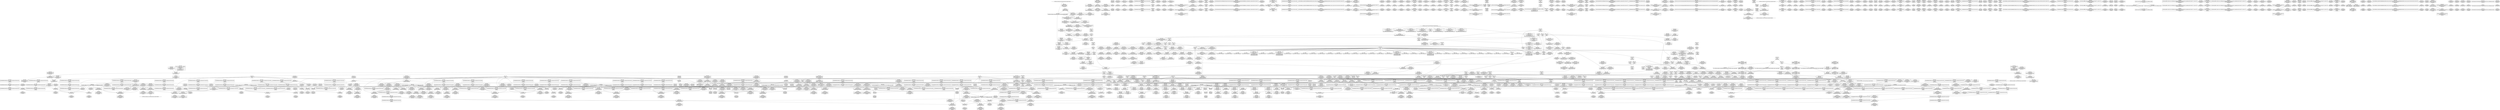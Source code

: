 digraph {
	CE0x4893fe0 [shape=record,shape=Mrecord,label="{CE0x4893fe0|__preempt_count_sub:tmp1|*SummSource*}"]
	CE0x47dead0 [shape=record,shape=Mrecord,label="{CE0x47dead0|__rcu_read_lock:tmp2|*SummSink*}"]
	CE0x47db080 [shape=record,shape=Mrecord,label="{CE0x47db080|rcu_lock_release:map|Function::rcu_lock_release&Arg::map::|*SummSource*}"]
	CE0x4850ce0 [shape=record,shape=Mrecord,label="{CE0x4850ce0|i64*_getelementptr_inbounds_(_4_x_i64_,_4_x_i64_*___llvm_gcov_ctr128,_i64_0,_i64_0)|*Constant*|*SummSource*}"]
	CE0x47ead40 [shape=record,shape=Mrecord,label="{CE0x47ead40|cred_sid:entry|*SummSource*}"]
	CE0x47239f0 [shape=record,shape=Mrecord,label="{CE0x47239f0|selinux_socket_shutdown:call1|security/selinux/hooks.c,4253|*SummSink*}"]
	CE0x47b8e60 [shape=record,shape=Mrecord,label="{CE0x47b8e60|i64*_getelementptr_inbounds_(_6_x_i64_,_6_x_i64_*___llvm_gcov_ctr327,_i64_0,_i64_3)|*Constant*}"]
	CE0x472d570 [shape=record,shape=Mrecord,label="{CE0x472d570|_call_void_mcount()_#3|*SummSink*}"]
	CE0x48724e0 [shape=record,shape=Mrecord,label="{CE0x48724e0|__preempt_count_sub:entry}"]
	CE0x4819460 [shape=record,shape=Mrecord,label="{CE0x4819460|rcu_read_unlock:tmp21|include/linux/rcupdate.h,935|*SummSource*}"]
	CE0x47dace0 [shape=record,shape=Mrecord,label="{CE0x47dace0|rcu_lock_release:entry|*SummSource*}"]
	CE0x47ba2e0 [shape=record,shape=Mrecord,label="{CE0x47ba2e0|sock_has_perm:tmp4|security/selinux/hooks.c,3966|*SummSource*}"]
	CE0x47b2840 [shape=record,shape=Mrecord,label="{CE0x47b2840|8:_%struct.sock*,_:_SCME_38,39_}"]
	CE0x47ffc30 [shape=record,shape=Mrecord,label="{CE0x47ffc30|i64*_getelementptr_inbounds_(_11_x_i64_,_11_x_i64_*___llvm_gcov_ctr127,_i64_0,_i64_8)|*Constant*|*SummSink*}"]
	CE0x47d4f60 [shape=record,shape=Mrecord,label="{CE0x47d4f60|i64_6|*Constant*}"]
	CE0x47afdc0 [shape=record,shape=Mrecord,label="{CE0x47afdc0|avc_has_perm:auditdata|Function::avc_has_perm&Arg::auditdata::|*SummSource*}"]
	CE0x481bbb0 [shape=record,shape=Mrecord,label="{CE0x481bbb0|i8*_getelementptr_inbounds_(_44_x_i8_,_44_x_i8_*_.str47,_i32_0,_i32_0)|*Constant*}"]
	CE0x47b4000 [shape=record,shape=Mrecord,label="{CE0x47b4000|i64_56|*Constant*|*SummSink*}"]
	CE0x474d6b0 [shape=record,shape=Mrecord,label="{CE0x474d6b0|cred_sid:security|security/selinux/hooks.c,196}"]
	CE0x47dbf60 [shape=record,shape=Mrecord,label="{CE0x47dbf60|__rcu_read_unlock:entry}"]
	CE0x485b260 [shape=record,shape=Mrecord,label="{CE0x485b260|__rcu_read_unlock:tmp2|*SummSink*}"]
	CE0x4885a10 [shape=record,shape=Mrecord,label="{CE0x4885a10|i64*_getelementptr_inbounds_(_4_x_i64_,_4_x_i64_*___llvm_gcov_ctr135,_i64_0,_i64_2)|*Constant*}"]
	CE0x47fb6f0 [shape=record,shape=Mrecord,label="{CE0x47fb6f0|__preempt_count_sub:tmp3|*SummSink*}"]
	CE0x4758650 [shape=record,shape=Mrecord,label="{CE0x4758650|sock_has_perm:if.then|*SummSink*}"]
	CE0x47b3b40 [shape=record,shape=Mrecord,label="{CE0x47b3b40|8:_%struct.sock*,_:_SCME_54,55_}"]
	CE0x472f5f0 [shape=record,shape=Mrecord,label="{CE0x472f5f0|avc_has_perm:ssid|Function::avc_has_perm&Arg::ssid::|*SummSource*}"]
	CE0x479fe30 [shape=record,shape=Mrecord,label="{CE0x479fe30|task_sid:tmp21|security/selinux/hooks.c,208|*SummSource*}"]
	CE0x47f2230 [shape=record,shape=Mrecord,label="{CE0x47f2230|i64*_getelementptr_inbounds_(_4_x_i64_,_4_x_i64_*___llvm_gcov_ctr130,_i64_0,_i64_2)|*Constant*}"]
	CE0x476e660 [shape=record,shape=Mrecord,label="{CE0x476e660|GLOBAL:__llvm_gcov_ctr126|Global_var:__llvm_gcov_ctr126|*SummSink*}"]
	CE0x4727150 [shape=record,shape=Mrecord,label="{CE0x4727150|selinux_socket_shutdown:bb|*SummSource*}"]
	CE0x47f3fc0 [shape=record,shape=Mrecord,label="{CE0x47f3fc0|_call_void___preempt_count_add(i32_1)_#10,_!dbg_!27711|include/linux/rcupdate.h,239|*SummSource*}"]
	CE0x4779720 [shape=record,shape=Mrecord,label="{CE0x4779720|i64_7|*Constant*}"]
	CE0x47adbd0 [shape=record,shape=Mrecord,label="{CE0x47adbd0|i32_4|*Constant*|*SummSource*}"]
	CE0x48108d0 [shape=record,shape=Mrecord,label="{CE0x48108d0|i64*_getelementptr_inbounds_(_4_x_i64_,_4_x_i64_*___llvm_gcov_ctr135,_i64_0,_i64_3)|*Constant*|*SummSource*}"]
	CE0x47ff020 [shape=record,shape=Mrecord,label="{CE0x47ff020|rcu_read_lock:tmp15|include/linux/rcupdate.h,882|*SummSink*}"]
	CE0x47e4b40 [shape=record,shape=Mrecord,label="{CE0x47e4b40|rcu_lock_acquire:tmp7}"]
	CE0x4739e30 [shape=record,shape=Mrecord,label="{CE0x4739e30|16:_i32,_24:_i16,_:_CRE_16,20_|*MultipleSource*|*LoadInst*|security/selinux/hooks.c,3964|security/selinux/hooks.c,3964|security/selinux/hooks.c,3969}"]
	CE0x47e14c0 [shape=record,shape=Mrecord,label="{CE0x47e14c0|__rcu_read_unlock:do.end|*SummSource*}"]
	CE0x47d8560 [shape=record,shape=Mrecord,label="{CE0x47d8560|i32_208|*Constant*}"]
	CE0x4746a60 [shape=record,shape=Mrecord,label="{CE0x4746a60|i64*_getelementptr_inbounds_(_6_x_i64_,_6_x_i64_*___llvm_gcov_ctr327,_i64_0,_i64_0)|*Constant*|*SummSink*}"]
	CE0x480e890 [shape=record,shape=Mrecord,label="{CE0x480e890|rcu_read_unlock:tmp8|include/linux/rcupdate.h,933|*SummSource*}"]
	CE0x47cfc50 [shape=record,shape=Mrecord,label="{CE0x47cfc50|task_sid:tobool|security/selinux/hooks.c,208}"]
	CE0x47bd600 [shape=record,shape=Mrecord,label="{CE0x47bd600|rcu_read_lock:tmp10|include/linux/rcupdate.h,882|*SummSource*}"]
	CE0x48045b0 [shape=record,shape=Mrecord,label="{CE0x48045b0|i64*_getelementptr_inbounds_(_11_x_i64_,_11_x_i64_*___llvm_gcov_ctr127,_i64_0,_i64_10)|*Constant*|*SummSource*}"]
	CE0x47c7010 [shape=record,shape=Mrecord,label="{CE0x47c7010|_call_void_mcount()_#3|*SummSink*}"]
	CE0x474ba90 [shape=record,shape=Mrecord,label="{CE0x474ba90|sock_has_perm:net|security/selinux/hooks.c, 3966}"]
	CE0x472df20 [shape=record,shape=Mrecord,label="{CE0x472df20|get_current:tmp|*SummSource*}"]
	CE0x47dd670 [shape=record,shape=Mrecord,label="{CE0x47dd670|_call_void_lock_acquire(%struct.lockdep_map*_%map,_i32_0,_i32_0,_i32_2,_i32_0,_%struct.lockdep_map*_null,_i64_ptrtoint_(i8*_blockaddress(_rcu_lock_acquire,_%__here)_to_i64))_#10,_!dbg_!27716|include/linux/rcupdate.h,418|*SummSource*}"]
	CE0x47594f0 [shape=record,shape=Mrecord,label="{CE0x47594f0|sock_has_perm:cleanup}"]
	CE0x47d7d00 [shape=record,shape=Mrecord,label="{CE0x47d7d00|GLOBAL:lockdep_rcu_suspicious|*Constant*}"]
	CE0x483c430 [shape=record,shape=Mrecord,label="{CE0x483c430|__rcu_read_lock:tmp4|include/linux/rcupdate.h,239}"]
	CE0x4802030 [shape=record,shape=Mrecord,label="{CE0x4802030|rcu_read_lock:tmp17|include/linux/rcupdate.h,882|*SummSource*}"]
	CE0x47d82a0 [shape=record,shape=Mrecord,label="{CE0x47d82a0|i8*_getelementptr_inbounds_(_25_x_i8_,_25_x_i8_*_.str3,_i32_0,_i32_0)|*Constant*|*SummSink*}"]
	CE0x47b3680 [shape=record,shape=Mrecord,label="{CE0x47b3680|8:_%struct.sock*,_:_SCME_50,51_}"]
	CE0x481a910 [shape=record,shape=Mrecord,label="{CE0x481a910|_call_void_lockdep_rcu_suspicious(i8*_getelementptr_inbounds_(_25_x_i8_,_25_x_i8_*_.str45,_i32_0,_i32_0),_i32_934,_i8*_getelementptr_inbounds_(_44_x_i8_,_44_x_i8_*_.str47,_i32_0,_i32_0))_#10,_!dbg_!27726|include/linux/rcupdate.h,933|*SummSource*}"]
	CE0x47273f0 [shape=record,shape=Mrecord,label="{CE0x47273f0|selinux_socket_shutdown:call|security/selinux/hooks.c,4253|*SummSource*}"]
	CE0x47c6070 [shape=record,shape=Mrecord,label="{CE0x47c6070|rcu_read_unlock:land.lhs.true2|*SummSource*}"]
	CE0x47d9660 [shape=record,shape=Mrecord,label="{CE0x47d9660|_ret_void,_!dbg_!27717|include/linux/rcupdate.h,419|*SummSource*}"]
	CE0x4840150 [shape=record,shape=Mrecord,label="{CE0x4840150|i64*_getelementptr_inbounds_(_4_x_i64_,_4_x_i64_*___llvm_gcov_ctr135,_i64_0,_i64_2)|*Constant*|*SummSource*}"]
	CE0x48147f0 [shape=record,shape=Mrecord,label="{CE0x48147f0|rcu_read_unlock:if.end}"]
	CE0x47b3c70 [shape=record,shape=Mrecord,label="{CE0x47b3c70|8:_%struct.sock*,_:_SCME_55,56_}"]
	CE0x47f2a40 [shape=record,shape=Mrecord,label="{CE0x47f2a40|rcu_read_lock:tmp5|include/linux/rcupdate.h,882}"]
	CE0x47acc90 [shape=record,shape=Mrecord,label="{CE0x47acc90|sock_has_perm:sid5|security/selinux/hooks.c,3976}"]
	CE0x480a280 [shape=record,shape=Mrecord,label="{CE0x480a280|COLLAPSED:_GCMRE___llvm_gcov_ctr133_internal_global_4_x_i64_zeroinitializer:_elem_0:default:}"]
	CE0x47d2db0 [shape=record,shape=Mrecord,label="{CE0x47d2db0|rcu_lock_acquire:map|Function::rcu_lock_acquire&Arg::map::|*SummSource*}"]
	CE0x47aeda0 [shape=record,shape=Mrecord,label="{CE0x47aeda0|rcu_read_lock:tmp8|include/linux/rcupdate.h,882|*SummSource*}"]
	CE0x47cba50 [shape=record,shape=Mrecord,label="{CE0x47cba50|GLOBAL:task_sid.__warned|Global_var:task_sid.__warned|*SummSink*}"]
	CE0x4815170 [shape=record,shape=Mrecord,label="{CE0x4815170|rcu_read_unlock:tmp7|include/linux/rcupdate.h,933}"]
	CE0x4842e70 [shape=record,shape=Mrecord,label="{CE0x4842e70|__preempt_count_sub:sub|./arch/x86/include/asm/preempt.h,77}"]
	CE0x4764800 [shape=record,shape=Mrecord,label="{CE0x4764800|_ret_i32_%retval.0,_!dbg_!27740|security/selinux/hooks.c,3977}"]
	CE0x480ff90 [shape=record,shape=Mrecord,label="{CE0x480ff90|rcu_read_unlock:do.body|*SummSource*}"]
	CE0x4803ad0 [shape=record,shape=Mrecord,label="{CE0x4803ad0|rcu_read_lock:tmp20|include/linux/rcupdate.h,882|*SummSource*}"]
	CE0x474e7b0 [shape=record,shape=Mrecord,label="{CE0x474e7b0|task_sid:tmp3|*SummSink*}"]
	CE0x48577d0 [shape=record,shape=Mrecord,label="{CE0x48577d0|__rcu_read_lock:do.end|*SummSink*}"]
	CE0x47ff340 [shape=record,shape=Mrecord,label="{CE0x47ff340|rcu_read_lock:tmp16|include/linux/rcupdate.h,882|*SummSource*}"]
	CE0x4856050 [shape=record,shape=Mrecord,label="{CE0x4856050|rcu_lock_release:indirectgoto|*SummSink*}"]
	CE0x4850b80 [shape=record,shape=Mrecord,label="{CE0x4850b80|i64*_getelementptr_inbounds_(_4_x_i64_,_4_x_i64_*___llvm_gcov_ctr134,_i64_0,_i64_0)|*Constant*|*SummSource*}"]
	CE0x47d1500 [shape=record,shape=Mrecord,label="{CE0x47d1500|cred_sid:tmp|*SummSource*}"]
	CE0x473aa70 [shape=record,shape=Mrecord,label="{CE0x473aa70|get_current:tmp4|./arch/x86/include/asm/current.h,14}"]
	CE0x480c9a0 [shape=record,shape=Mrecord,label="{CE0x480c9a0|_call_void_mcount()_#3}"]
	CE0x4847440 [shape=record,shape=Mrecord,label="{CE0x4847440|__rcu_read_unlock:tmp6|include/linux/rcupdate.h,245|*SummSource*}"]
	CE0x47f17c0 [shape=record,shape=Mrecord,label="{CE0x47f17c0|rcu_read_lock:tmp7|include/linux/rcupdate.h,882|*SummSource*}"]
	CE0x4804f50 [shape=record,shape=Mrecord,label="{CE0x4804f50|rcu_read_lock:tmp22|include/linux/rcupdate.h,884|*SummSink*}"]
	CE0x47e9930 [shape=record,shape=Mrecord,label="{CE0x47e9930|i64*_getelementptr_inbounds_(_13_x_i64_,_13_x_i64_*___llvm_gcov_ctr126,_i64_0,_i64_12)|*Constant*|*SummSource*}"]
	CE0x4755d80 [shape=record,shape=Mrecord,label="{CE0x4755d80|GLOBAL:rcu_lock_acquire|*Constant*}"]
	CE0x475feb0 [shape=record,shape=Mrecord,label="{CE0x475feb0|get_current:bb|*SummSource*}"]
	CE0x4756ca0 [shape=record,shape=Mrecord,label="{CE0x4756ca0|rcu_lock_acquire:indirectgoto|*SummSink*}"]
	CE0x4814bf0 [shape=record,shape=Mrecord,label="{CE0x4814bf0|i64*_getelementptr_inbounds_(_4_x_i64_,_4_x_i64_*___llvm_gcov_ctr133,_i64_0,_i64_0)|*Constant*|*SummSink*}"]
	CE0x4731410 [shape=record,shape=Mrecord,label="{CE0x4731410|selinux_socket_shutdown:call1|security/selinux/hooks.c,4253}"]
	CE0x47b2f60 [shape=record,shape=Mrecord,label="{CE0x47b2f60|8:_%struct.sock*,_:_SCME_44,45_}"]
	CE0x47cdd50 [shape=record,shape=Mrecord,label="{CE0x47cdd50|rcu_read_lock:land.lhs.true|*SummSink*}"]
	CE0x4859f10 [shape=record,shape=Mrecord,label="{CE0x4859f10|_call_void_mcount()_#3}"]
	CE0x4761130 [shape=record,shape=Mrecord,label="{CE0x4761130|get_current:bb}"]
	CE0x47feea0 [shape=record,shape=Mrecord,label="{CE0x47feea0|rcu_read_lock:tmp15|include/linux/rcupdate.h,882|*SummSource*}"]
	CE0x4871c40 [shape=record,shape=Mrecord,label="{CE0x4871c40|__preempt_count_sub:val|Function::__preempt_count_sub&Arg::val::|*SummSink*}"]
	CE0x47eb540 [shape=record,shape=Mrecord,label="{CE0x47eb540|_ret_i32_%tmp6,_!dbg_!27716|security/selinux/hooks.c,197|*SummSource*}"]
	CE0x47276a0 [shape=record,shape=Mrecord,label="{CE0x47276a0|_ret_%struct.task_struct*_%tmp4,_!dbg_!27714|./arch/x86/include/asm/current.h,14|*SummSource*}"]
	CE0x47c8690 [shape=record,shape=Mrecord,label="{CE0x47c8690|GLOBAL:__rcu_read_lock|*Constant*|*SummSource*}"]
	CE0x47eb240 [shape=record,shape=Mrecord,label="{CE0x47eb240|cred_sid:cred|Function::cred_sid&Arg::cred::|*SummSink*}"]
	CE0x47a8c90 [shape=record,shape=Mrecord,label="{CE0x47a8c90|i64*_getelementptr_inbounds_(_6_x_i64_,_6_x_i64_*___llvm_gcov_ctr327,_i64_0,_i64_3)|*Constant*|*SummSink*}"]
	CE0x47b5cf0 [shape=record,shape=Mrecord,label="{CE0x47b5cf0|i32_8|*Constant*}"]
	CE0x47b9070 [shape=record,shape=Mrecord,label="{CE0x47b9070|sock_has_perm:tmp11|security/selinux/hooks.c,3970}"]
	CE0x47ff940 [shape=record,shape=Mrecord,label="{CE0x47ff940|i64*_getelementptr_inbounds_(_11_x_i64_,_11_x_i64_*___llvm_gcov_ctr127,_i64_0,_i64_8)|*Constant*|*SummSource*}"]
	CE0x4872470 [shape=record,shape=Mrecord,label="{CE0x4872470|__preempt_count_sub:entry|*SummSource*}"]
	CE0x47cef70 [shape=record,shape=Mrecord,label="{CE0x47cef70|_call_void_mcount()_#3|*SummSource*}"]
	CE0x4871ea0 [shape=record,shape=Mrecord,label="{CE0x4871ea0|_ret_void,_!dbg_!27720|./arch/x86/include/asm/preempt.h,78|*SummSource*}"]
	CE0x47ff630 [shape=record,shape=Mrecord,label="{CE0x47ff630|i64*_getelementptr_inbounds_(_11_x_i64_,_11_x_i64_*___llvm_gcov_ctr127,_i64_0,_i64_8)|*Constant*}"]
	CE0x4751940 [shape=record,shape=Mrecord,label="{CE0x4751940|sock_has_perm:tmp13|security/selinux/hooks.c,3972|*SummSink*}"]
	CE0x4855a50 [shape=record,shape=Mrecord,label="{CE0x4855a50|i8*_undef|*Constant*|*SummSink*}"]
	CE0x47b71d0 [shape=record,shape=Mrecord,label="{CE0x47b71d0|sock_has_perm:tmp7|security/selinux/hooks.c,3969|*SummSource*}"]
	CE0x480bc80 [shape=record,shape=Mrecord,label="{CE0x480bc80|i64*_getelementptr_inbounds_(_4_x_i64_,_4_x_i64_*___llvm_gcov_ctr134,_i64_0,_i64_2)|*Constant*}"]
	CE0x47c3360 [shape=record,shape=Mrecord,label="{CE0x47c3360|rcu_read_lock:tmp1|*SummSink*}"]
	CE0x4737260 [shape=record,shape=Mrecord,label="{CE0x4737260|32:_%struct.sock*,_:_CRE_8,16_|*MultipleSource*|security/selinux/hooks.c,4253|Function::selinux_socket_shutdown&Arg::sock::}"]
	CE0x4893cf0 [shape=record,shape=Mrecord,label="{CE0x4893cf0|i64*_getelementptr_inbounds_(_4_x_i64_,_4_x_i64_*___llvm_gcov_ctr129,_i64_0,_i64_0)|*Constant*}"]
	CE0x4756250 [shape=record,shape=Mrecord,label="{CE0x4756250|COLLAPSED:_GCMRE___llvm_gcov_ctr327_internal_global_6_x_i64_zeroinitializer:_elem_0:default:}"]
	CE0x47571f0 [shape=record,shape=Mrecord,label="{CE0x47571f0|task_sid:tmp8|security/selinux/hooks.c,208|*SummSource*}"]
	CE0x47c7c30 [shape=record,shape=Mrecord,label="{CE0x47c7c30|i32_77|*Constant*|*SummSource*}"]
	CE0x479e640 [shape=record,shape=Mrecord,label="{CE0x479e640|task_sid:tmp25|security/selinux/hooks.c,208|*SummSink*}"]
	CE0x47d41b0 [shape=record,shape=Mrecord,label="{CE0x47d41b0|task_sid:call3|security/selinux/hooks.c,208|*SummSource*}"]
	CE0x47da1e0 [shape=record,shape=Mrecord,label="{CE0x47da1e0|_call_void_rcu_lock_release(%struct.lockdep_map*_rcu_lock_map)_#10,_!dbg_!27733|include/linux/rcupdate.h,935}"]
	CE0x485c410 [shape=record,shape=Mrecord,label="{CE0x485c410|i64*_getelementptr_inbounds_(_4_x_i64_,_4_x_i64_*___llvm_gcov_ctr135,_i64_0,_i64_3)|*Constant*}"]
	CE0x47ddf40 [shape=record,shape=Mrecord,label="{CE0x47ddf40|rcu_lock_release:tmp3|*SummSource*}"]
	CE0x47da8e0 [shape=record,shape=Mrecord,label="{CE0x47da8e0|GLOBAL:rcu_lock_release|*Constant*|*SummSink*}"]
	CE0x479ce60 [shape=record,shape=Mrecord,label="{CE0x479ce60|i64*_getelementptr_inbounds_(_13_x_i64_,_13_x_i64_*___llvm_gcov_ctr126,_i64_0,_i64_10)|*Constant*|*SummSink*}"]
	CE0x47ce630 [shape=record,shape=Mrecord,label="{CE0x47ce630|cred_sid:tmp1}"]
	CE0x47420a0 [shape=record,shape=Mrecord,label="{CE0x47420a0|sock_has_perm:sk|Function::sock_has_perm&Arg::sk::}"]
	CE0x4744240 [shape=record,shape=Mrecord,label="{CE0x4744240|i64*_getelementptr_inbounds_(_13_x_i64_,_13_x_i64_*___llvm_gcov_ctr126,_i64_0,_i64_0)|*Constant*|*SummSource*}"]
	CE0x47abfe0 [shape=record,shape=Mrecord,label="{CE0x47abfe0|sock_has_perm:net3|security/selinux/hooks.c,3974|*SummSink*}"]
	CE0x4779af0 [shape=record,shape=Mrecord,label="{CE0x4779af0|i64_6|*Constant*}"]
	CE0x47cc530 [shape=record,shape=Mrecord,label="{CE0x47cc530|rcu_read_lock:tmp|*SummSource*}"]
	CE0x47d8700 [shape=record,shape=Mrecord,label="{CE0x47d8700|i32_208|*Constant*|*SummSource*}"]
	CE0x4756f20 [shape=record,shape=Mrecord,label="{CE0x4756f20|i64*_getelementptr_inbounds_(_11_x_i64_,_11_x_i64_*___llvm_gcov_ctr127,_i64_0,_i64_0)|*Constant*|*SummSink*}"]
	CE0x4804a60 [shape=record,shape=Mrecord,label="{CE0x4804a60|rcu_read_lock:tmp22|include/linux/rcupdate.h,884|*SummSource*}"]
	CE0x4726f40 [shape=record,shape=Mrecord,label="{CE0x4726f40|i32_0|*Constant*|*SummSink*}"]
	CE0x47d5e30 [shape=record,shape=Mrecord,label="{CE0x47d5e30|i64*_getelementptr_inbounds_(_13_x_i64_,_13_x_i64_*___llvm_gcov_ctr126,_i64_0,_i64_8)|*Constant*}"]
	CE0x480ab50 [shape=record,shape=Mrecord,label="{CE0x480ab50|rcu_lock_acquire:tmp5|include/linux/rcupdate.h,418|*SummSource*}"]
	CE0x4752710 [shape=record,shape=Mrecord,label="{CE0x4752710|0:_i8,_8:_%struct.lsm_network_audit*,_24:_%struct.selinux_audit_data*,_:_SCMRE_0,1_|*MultipleSource*|security/selinux/hooks.c, 3965|security/selinux/hooks.c,3972}"]
	CE0x4760020 [shape=record,shape=Mrecord,label="{CE0x4760020|get_current:bb|*SummSink*}"]
	CE0x47c5070 [shape=record,shape=Mrecord,label="{CE0x47c5070|GLOBAL:rcu_read_lock|*Constant*}"]
	CE0x47b5db0 [shape=record,shape=Mrecord,label="{CE0x47b5db0|i32_8|*Constant*|*SummSource*}"]
	CE0x480cff0 [shape=record,shape=Mrecord,label="{CE0x480cff0|rcu_read_unlock:tmp1}"]
	CE0x47b25e0 [shape=record,shape=Mrecord,label="{CE0x47b25e0|8:_%struct.sock*,_:_SCME_36,37_}"]
	CE0x4819d70 [shape=record,shape=Mrecord,label="{CE0x4819d70|rcu_read_unlock:tmp17|include/linux/rcupdate.h,933}"]
	CE0x47baba0 [shape=record,shape=Mrecord,label="{CE0x47baba0|i8_0|*Constant*|*SummSink*}"]
	CE0x47cc4c0 [shape=record,shape=Mrecord,label="{CE0x47cc4c0|COLLAPSED:_GCMRE___llvm_gcov_ctr127_internal_global_11_x_i64_zeroinitializer:_elem_0:default:}"]
	CE0x47fa710 [shape=record,shape=Mrecord,label="{CE0x47fa710|_call_void_mcount()_#3}"]
	CE0x48404c0 [shape=record,shape=Mrecord,label="{CE0x48404c0|__preempt_count_sub:tmp7|./arch/x86/include/asm/preempt.h,78|*SummSource*}"]
	CE0x4759b70 [shape=record,shape=Mrecord,label="{CE0x4759b70|rcu_read_lock:entry|*SummSource*}"]
	CE0x47f9ba0 [shape=record,shape=Mrecord,label="{CE0x47f9ba0|GLOBAL:__llvm_gcov_ctr127|Global_var:__llvm_gcov_ctr127}"]
	CE0x47e8260 [shape=record,shape=Mrecord,label="{CE0x47e8260|i64*_getelementptr_inbounds_(_4_x_i64_,_4_x_i64_*___llvm_gcov_ctr133,_i64_0,_i64_2)|*Constant*|*SummSource*}"]
	CE0x47b6ec0 [shape=record,shape=Mrecord,label="{CE0x47b6ec0|sock_has_perm:tmp6|security/selinux/hooks.c,3969|*SummSource*}"]
	CE0x4855ed0 [shape=record,shape=Mrecord,label="{CE0x4855ed0|rcu_lock_release:indirectgoto}"]
	CE0x4758370 [shape=record,shape=Mrecord,label="{CE0x4758370|task_sid:tmp3}"]
	CE0x47518d0 [shape=record,shape=Mrecord,label="{CE0x47518d0|sock_has_perm:tmp13|security/selinux/hooks.c,3972|*SummSource*}"]
	CE0x4761230 [shape=record,shape=Mrecord,label="{CE0x4761230|_ret_i32_%call1,_!dbg_!27716|security/selinux/hooks.c,4253|*SummSink*}"]
	CE0x4814530 [shape=record,shape=Mrecord,label="{CE0x4814530|rcu_lock_release:tmp1|*SummSource*}"]
	CE0x4756640 [shape=record,shape=Mrecord,label="{CE0x4756640|_call_void_rcu_read_lock()_#10,_!dbg_!27712|security/selinux/hooks.c,207|*SummSink*}"]
	CE0x4754430 [shape=record,shape=Mrecord,label="{CE0x4754430|i64*_getelementptr_inbounds_(_6_x_i64_,_6_x_i64_*___llvm_gcov_ctr327,_i64_0,_i64_5)|*Constant*|*SummSink*}"]
	CE0x47d8890 [shape=record,shape=Mrecord,label="{CE0x47d8890|i32_208|*Constant*|*SummSink*}"]
	CE0x474bce0 [shape=record,shape=Mrecord,label="{CE0x474bce0|sock_has_perm:ad|security/selinux/hooks.c, 3965|*SummSource*}"]
	CE0x4740b90 [shape=record,shape=Mrecord,label="{CE0x4740b90|task_sid:tmp7|security/selinux/hooks.c,208|*SummSource*}"]
	CE0x47e2660 [shape=record,shape=Mrecord,label="{CE0x47e2660|_call_void_mcount()_#3|*SummSource*}"]
	CE0x48008f0 [shape=record,shape=Mrecord,label="{CE0x48008f0|i32_883|*Constant*}"]
	CE0x4809e00 [shape=record,shape=Mrecord,label="{CE0x4809e00|rcu_lock_acquire:tmp3|*SummSink*}"]
	CE0x47d26d0 [shape=record,shape=Mrecord,label="{CE0x47d26d0|i64*_getelementptr_inbounds_(_2_x_i64_,_2_x_i64_*___llvm_gcov_ctr131,_i64_0,_i64_0)|*Constant*|*SummSink*}"]
	CE0x47b2250 [shape=record,shape=Mrecord,label="{CE0x47b2250|8:_%struct.sock*,_:_SCME_33,34_}"]
	CE0x474da30 [shape=record,shape=Mrecord,label="{CE0x474da30|task_sid:tmp2|*SummSink*}"]
	CE0x47c4bb0 [shape=record,shape=Mrecord,label="{CE0x47c4bb0|rcu_read_lock:tobool|include/linux/rcupdate.h,882}"]
	CE0x47e2d60 [shape=record,shape=Mrecord,label="{CE0x47e2d60|__rcu_read_unlock:tmp1|*SummSource*}"]
	CE0x47cb860 [shape=record,shape=Mrecord,label="{CE0x47cb860|rcu_read_lock:tmp4|include/linux/rcupdate.h,882}"]
	CE0x4812000 [shape=record,shape=Mrecord,label="{CE0x4812000|rcu_read_unlock:tmp11|include/linux/rcupdate.h,933|*SummSink*}"]
	CE0x47b38e0 [shape=record,shape=Mrecord,label="{CE0x47b38e0|8:_%struct.sock*,_:_SCME_52,53_}"]
	CE0x4893bf0 [shape=record,shape=Mrecord,label="{CE0x4893bf0|__preempt_count_sub:bb|*SummSink*}"]
	CE0x47ff4c0 [shape=record,shape=Mrecord,label="{CE0x47ff4c0|rcu_read_lock:tmp16|include/linux/rcupdate.h,882|*SummSink*}"]
	CE0x4852690 [shape=record,shape=Mrecord,label="{CE0x4852690|_call_void_lock_release(%struct.lockdep_map*_%map,_i32_1,_i64_ptrtoint_(i8*_blockaddress(_rcu_lock_release,_%__here)_to_i64))_#10,_!dbg_!27716|include/linux/rcupdate.h,423|*SummSource*}"]
	CE0x47ea6d0 [shape=record,shape=Mrecord,label="{CE0x47ea6d0|task_sid:call7|security/selinux/hooks.c,208|*SummSink*}"]
	CE0x47b1a90 [shape=record,shape=Mrecord,label="{CE0x47b1a90|8:_%struct.sock*,_:_SCME_26,27_}"]
	CE0x4801400 [shape=record,shape=Mrecord,label="{CE0x4801400|i8*_getelementptr_inbounds_(_42_x_i8_,_42_x_i8_*_.str46,_i32_0,_i32_0)|*Constant*|*SummSink*}"]
	CE0x47b47b0 [shape=record,shape=Mrecord,label="{CE0x47b47b0|task_sid:task|Function::task_sid&Arg::task::|*SummSink*}"]
	CE0x47c8150 [shape=record,shape=Mrecord,label="{CE0x47c8150|_call_void_mcount()_#3}"]
	CE0x47caee0 [shape=record,shape=Mrecord,label="{CE0x47caee0|rcu_read_lock:bb}"]
	CE0x4759120 [shape=record,shape=Mrecord,label="{CE0x4759120|_call_void___rcu_read_lock()_#10,_!dbg_!27710|include/linux/rcupdate.h,879|*SummSource*}"]
	CE0x4739fa0 [shape=record,shape=Mrecord,label="{CE0x4739fa0|sock_has_perm:cmp|security/selinux/hooks.c,3969}"]
	CE0x4803840 [shape=record,shape=Mrecord,label="{CE0x4803840|rcu_read_lock:tmp19|include/linux/rcupdate.h,882|*SummSink*}"]
	CE0x47c7750 [shape=record,shape=Mrecord,label="{CE0x47c7750|rcu_read_lock:tmp1}"]
	CE0x4735a30 [shape=record,shape=Mrecord,label="{CE0x4735a30|rcu_read_lock:tmp2}"]
	CE0x47e7c10 [shape=record,shape=Mrecord,label="{CE0x47e7c10|i64*_getelementptr_inbounds_(_4_x_i64_,_4_x_i64_*___llvm_gcov_ctr133,_i64_0,_i64_3)|*Constant*|*SummSink*}"]
	CE0x47d1080 [shape=record,shape=Mrecord,label="{CE0x47d1080|task_sid:tobool|security/selinux/hooks.c,208|*SummSource*}"]
	CE0x47aa250 [shape=record,shape=Mrecord,label="{CE0x47aa250|i8_2|*Constant*|*SummSink*}"]
	CE0x47f3ac0 [shape=record,shape=Mrecord,label="{CE0x47f3ac0|_ret_void,_!dbg_!27717|include/linux/rcupdate.h,419|*SummSink*}"]
	CE0x47e0a00 [shape=record,shape=Mrecord,label="{CE0x47e0a00|__rcu_read_unlock:bb}"]
	CE0x47ae610 [shape=record,shape=Mrecord,label="{CE0x47ae610|i32_(i32,_i32,_i16,_i32,_%struct.common_audit_data*)*_bitcast_(i32_(i32,_i32,_i16,_i32,_%struct.common_audit_data.495*)*_avc_has_perm_to_i32_(i32,_i32,_i16,_i32,_%struct.common_audit_data*)*)|*Constant*|*SummSource*}"]
	CE0x472f760 [shape=record,shape=Mrecord,label="{CE0x472f760|avc_has_perm:ssid|Function::avc_has_perm&Arg::ssid::}"]
	CE0x479c1c0 [shape=record,shape=Mrecord,label="{CE0x479c1c0|sock_has_perm:tmp2|*LoadInst*|security/selinux/hooks.c,3964}"]
	CE0x4819e50 [shape=record,shape=Mrecord,label="{CE0x4819e50|rcu_read_unlock:tmp17|include/linux/rcupdate.h,933|*SummSink*}"]
	CE0x4754bf0 [shape=record,shape=Mrecord,label="{CE0x4754bf0|0:_i32,_4:_i32,_8:_i32,_12:_i32,_:_CMRE_4,8_|*MultipleSource*|security/selinux/hooks.c,196|*LoadInst*|security/selinux/hooks.c,196|security/selinux/hooks.c,197}"]
	CE0x4733ff0 [shape=record,shape=Mrecord,label="{CE0x4733ff0|selinux_socket_shutdown:entry|*SummSource*}"]
	CE0x4759480 [shape=record,shape=Mrecord,label="{CE0x4759480|sock_has_perm:if.end|*SummSink*}"]
	CE0x4723980 [shape=record,shape=Mrecord,label="{CE0x4723980|GLOBAL:sock_has_perm|*Constant*}"]
	CE0x47d6bc0 [shape=record,shape=Mrecord,label="{CE0x47d6bc0|task_sid:tmp19|security/selinux/hooks.c,208|*SummSource*}"]
	CE0x4746d60 [shape=record,shape=Mrecord,label="{CE0x4746d60|get_current:tmp1}"]
	CE0x4729470 [shape=record,shape=Mrecord,label="{CE0x4729470|get_current:entry}"]
	CE0x47b4a30 [shape=record,shape=Mrecord,label="{CE0x47b4a30|_ret_i32_%call7,_!dbg_!27749|security/selinux/hooks.c,210|*SummSource*}"]
	CE0x47cf740 [shape=record,shape=Mrecord,label="{CE0x47cf740|_call_void_mcount()_#3|*SummSource*}"]
	CE0x483c5a0 [shape=record,shape=Mrecord,label="{CE0x483c5a0|__rcu_read_lock:do.end|*SummSource*}"]
	CE0x47ba4d0 [shape=record,shape=Mrecord,label="{CE0x47ba4d0|sock_has_perm:tmp5|security/selinux/hooks.c,3966}"]
	CE0x47aa390 [shape=record,shape=Mrecord,label="{CE0x47aa390|sock_has_perm:u|security/selinux/hooks.c,3973}"]
	CE0x479c5e0 [shape=record,shape=Mrecord,label="{CE0x479c5e0|sock_has_perm:tmp2|*LoadInst*|security/selinux/hooks.c,3964|*SummSink*}"]
	CE0x47286b0 [shape=record,shape=Mrecord,label="{CE0x47286b0|sock_has_perm:perms|Function::sock_has_perm&Arg::perms::|*SummSource*}"]
	CE0x47bd730 [shape=record,shape=Mrecord,label="{CE0x47bd730|rcu_read_lock:tmp10|include/linux/rcupdate.h,882|*SummSink*}"]
	CE0x483cd00 [shape=record,shape=Mrecord,label="{CE0x483cd00|i64_1|*Constant*}"]
	CE0x480dd50 [shape=record,shape=Mrecord,label="{CE0x480dd50|GLOBAL:__preempt_count_add|*Constant*|*SummSource*}"]
	CE0x472c3e0 [shape=record,shape=Mrecord,label="{CE0x472c3e0|selinux_socket_shutdown:tmp1}"]
	CE0x4852140 [shape=record,shape=Mrecord,label="{CE0x4852140|rcu_lock_release:tmp5|include/linux/rcupdate.h,423|*SummSource*}"]
	CE0x4853b50 [shape=record,shape=Mrecord,label="{CE0x4853b50|_call_void_mcount()_#3}"]
	CE0x47354b0 [shape=record,shape=Mrecord,label="{CE0x47354b0|get_current:tmp1|*SummSource*}"]
	CE0x47cf040 [shape=record,shape=Mrecord,label="{CE0x47cf040|_call_void_mcount()_#3|*SummSink*}"]
	CE0x4737830 [shape=record,shape=Mrecord,label="{CE0x4737830|get_current:tmp3|*SummSource*}"]
	CE0x4741b70 [shape=record,shape=Mrecord,label="{CE0x4741b70|selinux_socket_shutdown:tmp4|*LoadInst*|security/selinux/hooks.c,4253|*SummSource*}"]
	CE0x488dc40 [shape=record,shape=Mrecord,label="{CE0x488dc40|i64*_getelementptr_inbounds_(_4_x_i64_,_4_x_i64_*___llvm_gcov_ctr135,_i64_0,_i64_0)|*Constant*|*SummSource*}"]
	CE0x47d3410 [shape=record,shape=Mrecord,label="{CE0x47d3410|rcu_read_unlock:tmp1|*SummSink*}"]
	CE0x47bde10 [shape=record,shape=Mrecord,label="{CE0x47bde10|rcu_read_lock:tmp12|include/linux/rcupdate.h,882}"]
	CE0x47ec2c0 [shape=record,shape=Mrecord,label="{CE0x47ec2c0|rcu_read_unlock:entry|*SummSink*}"]
	CE0x47c4d20 [shape=record,shape=Mrecord,label="{CE0x47c4d20|rcu_read_lock:tobool|include/linux/rcupdate.h,882|*SummSink*}"]
	CE0x47e48c0 [shape=record,shape=Mrecord,label="{CE0x47e48c0|rcu_lock_acquire:tmp6|*SummSink*}"]
	CE0x47f9cd0 [shape=record,shape=Mrecord,label="{CE0x47f9cd0|GLOBAL:__llvm_gcov_ctr127|Global_var:__llvm_gcov_ctr127|*SummSource*}"]
	CE0x483e2a0 [shape=record,shape=Mrecord,label="{CE0x483e2a0|__preempt_count_add:bb|*SummSink*}"]
	CE0x47e3f10 [shape=record,shape=Mrecord,label="{CE0x47e3f10|i64_ptrtoint_(i8*_blockaddress(_rcu_lock_acquire,_%__here)_to_i64)|*Constant*|*SummSource*}"]
	CE0x4819860 [shape=record,shape=Mrecord,label="{CE0x4819860|rcu_read_unlock:tmp21|include/linux/rcupdate.h,935|*SummSink*}"]
	CE0x47acf80 [shape=record,shape=Mrecord,label="{CE0x47acf80|sock_has_perm:sid5|security/selinux/hooks.c,3976|*SummSink*}"]
	CE0x47f8e80 [shape=record,shape=Mrecord,label="{CE0x47f8e80|i64*_getelementptr_inbounds_(_4_x_i64_,_4_x_i64_*___llvm_gcov_ctr135,_i64_0,_i64_1)|*Constant*|*SummSink*}"]
	CE0x47d5720 [shape=record,shape=Mrecord,label="{CE0x47d5720|task_sid:tmp16|security/selinux/hooks.c,208}"]
	CE0x47e9e30 [shape=record,shape=Mrecord,label="{CE0x47e9e30|task_sid:tmp27|security/selinux/hooks.c,208|*SummSource*}"]
	CE0x47d4970 [shape=record,shape=Mrecord,label="{CE0x47d4970|i64_7|*Constant*|*SummSource*}"]
	CE0x47c8860 [shape=record,shape=Mrecord,label="{CE0x47c8860|__rcu_read_lock:entry|*SummSource*}"]
	CE0x472f1b0 [shape=record,shape=Mrecord,label="{CE0x472f1b0|selinux_socket_shutdown:tmp2|*SummSource*}"]
	CE0x483da30 [shape=record,shape=Mrecord,label="{CE0x483da30|__rcu_read_unlock:do.body|*SummSource*}"]
	CE0x47d6ce0 [shape=record,shape=Mrecord,label="{CE0x47d6ce0|i8_1|*Constant*|*SummSource*}"]
	CE0x47ce710 [shape=record,shape=Mrecord,label="{CE0x47ce710|cred_sid:tmp1|*SummSink*}"]
	CE0x4759b00 [shape=record,shape=Mrecord,label="{CE0x4759b00|rcu_read_lock:entry}"]
	CE0x47e32c0 [shape=record,shape=Mrecord,label="{CE0x47e32c0|i32_2|*Constant*}"]
	CE0x4802870 [shape=record,shape=Mrecord,label="{CE0x4802870|i8_1|*Constant*}"]
	CE0x47399f0 [shape=record,shape=Mrecord,label="{CE0x47399f0|sock_has_perm:sid|security/selinux/hooks.c,3969|*SummSink*}"]
	CE0x47c73b0 [shape=record,shape=Mrecord,label="{CE0x47c73b0|task_sid:tmp1|*SummSource*}"]
	CE0x4842e00 [shape=record,shape=Mrecord,label="{CE0x4842e00|i32_0|*Constant*}"]
	CE0x47b3550 [shape=record,shape=Mrecord,label="{CE0x47b3550|8:_%struct.sock*,_:_SCME_49,50_}"]
	CE0x47dd600 [shape=record,shape=Mrecord,label="{CE0x47dd600|_call_void_lock_acquire(%struct.lockdep_map*_%map,_i32_0,_i32_0,_i32_2,_i32_0,_%struct.lockdep_map*_null,_i64_ptrtoint_(i8*_blockaddress(_rcu_lock_acquire,_%__here)_to_i64))_#10,_!dbg_!27716|include/linux/rcupdate.h,418}"]
	CE0x47c6340 [shape=record,shape=Mrecord,label="{CE0x47c6340|i64*_getelementptr_inbounds_(_13_x_i64_,_13_x_i64_*___llvm_gcov_ctr126,_i64_0,_i64_1)|*Constant*}"]
	CE0x485b190 [shape=record,shape=Mrecord,label="{CE0x485b190|i64*_getelementptr_inbounds_(_4_x_i64_,_4_x_i64_*___llvm_gcov_ctr129,_i64_0,_i64_3)|*Constant*|*SummSource*}"]
	CE0x4739160 [shape=record,shape=Mrecord,label="{CE0x4739160|i64_ptrtoint_(i8*_blockaddress(_rcu_lock_release,_%__here)_to_i64)|*Constant*|*SummSource*}"]
	CE0x47e9390 [shape=record,shape=Mrecord,label="{CE0x47e9390|i64*_getelementptr_inbounds_(_4_x_i64_,_4_x_i64_*___llvm_gcov_ctr128,_i64_0,_i64_0)|*Constant*}"]
	CE0x47e8660 [shape=record,shape=Mrecord,label="{CE0x47e8660|__preempt_count_add:tmp5|./arch/x86/include/asm/preempt.h,72|*SummSink*}"]
	CE0x47d48a0 [shape=record,shape=Mrecord,label="{CE0x47d48a0|i64_7|*Constant*}"]
	CE0x476ffb0 [shape=record,shape=Mrecord,label="{CE0x476ffb0|rcu_read_lock:if.end}"]
	CE0x47aef80 [shape=record,shape=Mrecord,label="{CE0x47aef80|rcu_read_lock:tobool1|include/linux/rcupdate.h,882}"]
	CE0x47a1bb0 [shape=record,shape=Mrecord,label="{CE0x47a1bb0|__preempt_count_add:do.body|*SummSink*}"]
	CE0x47d3890 [shape=record,shape=Mrecord,label="{CE0x47d3890|task_sid:tmp12|security/selinux/hooks.c,208|*SummSink*}"]
	CE0x47ee9a0 [shape=record,shape=Mrecord,label="{CE0x47ee9a0|rcu_read_unlock:tmp8|include/linux/rcupdate.h,933}"]
	CE0x47e8450 [shape=record,shape=Mrecord,label="{CE0x47e8450|i64*_getelementptr_inbounds_(_4_x_i64_,_4_x_i64_*___llvm_gcov_ctr133,_i64_0,_i64_2)|*Constant*|*SummSink*}"]
	CE0x4802700 [shape=record,shape=Mrecord,label="{CE0x4802700|rcu_read_lock:tmp18|include/linux/rcupdate.h,882|*SummSink*}"]
	CE0x485ba20 [shape=record,shape=Mrecord,label="{CE0x485ba20|__preempt_count_sub:sub|./arch/x86/include/asm/preempt.h,77|*SummSink*}"]
	CE0x47af8f0 [shape=record,shape=Mrecord,label="{CE0x47af8f0|i64_4|*Constant*}"]
	CE0x47d0840 [shape=record,shape=Mrecord,label="{CE0x47d0840|cred_sid:tmp|*SummSink*}"]
	CE0x4803c50 [shape=record,shape=Mrecord,label="{CE0x4803c50|rcu_read_lock:tmp20|include/linux/rcupdate.h,882|*SummSink*}"]
	CE0x47c9580 [shape=record,shape=Mrecord,label="{CE0x47c9580|COLLAPSED:_GCMRE___llvm_gcov_ctr126_internal_global_13_x_i64_zeroinitializer:_elem_0:default:}"]
	CE0x47cfe90 [shape=record,shape=Mrecord,label="{CE0x47cfe90|rcu_read_lock:tmp2|*SummSink*}"]
	CE0x475ff20 [shape=record,shape=Mrecord,label="{CE0x475ff20|i64*_getelementptr_inbounds_(_2_x_i64_,_2_x_i64_*___llvm_gcov_ctr98,_i64_0,_i64_0)|*Constant*}"]
	CE0x47b9c30 [shape=record,shape=Mrecord,label="{CE0x47b9c30|i64*_getelementptr_inbounds_(_6_x_i64_,_6_x_i64_*___llvm_gcov_ctr327,_i64_0,_i64_4)|*Constant*|*SummSource*}"]
	CE0x4809240 [shape=record,shape=Mrecord,label="{CE0x4809240|__rcu_read_lock:tmp1|*SummSource*}"]
	CE0x4721fe0 [shape=record,shape=Mrecord,label="{CE0x4721fe0|i32_5|*Constant*|*SummSource*}"]
	CE0x4739600 [shape=record,shape=Mrecord,label="{CE0x4739600|i32_2|*Constant*|*SummSource*}"]
	CE0x4806440 [shape=record,shape=Mrecord,label="{CE0x4806440|i64*_getelementptr_inbounds_(_4_x_i64_,_4_x_i64_*___llvm_gcov_ctr130,_i64_0,_i64_2)|*Constant*|*SummSink*}"]
	CE0x4753fc0 [shape=record,shape=Mrecord,label="{CE0x4753fc0|sock_has_perm:retval.0|*SummSink*}"]
	CE0x47ba0e0 [shape=record,shape=Mrecord,label="{CE0x47ba0e0|sock_has_perm:tmp3|security/selinux/hooks.c,3964|*SummSink*}"]
	CE0x480f120 [shape=record,shape=Mrecord,label="{CE0x480f120|rcu_read_unlock:do.end|*SummSource*}"]
	CE0x47b7c60 [shape=record,shape=Mrecord,label="{CE0x47b7c60|sock_has_perm:tmp7|security/selinux/hooks.c,3969}"]
	CE0x472b660 [shape=record,shape=Mrecord,label="{CE0x472b660|task_sid:tmp5|security/selinux/hooks.c,208}"]
	CE0x47ae8b0 [shape=record,shape=Mrecord,label="{CE0x47ae8b0|avc_has_perm:entry}"]
	CE0x483e550 [shape=record,shape=Mrecord,label="{CE0x483e550|COLLAPSED:_GCMRE___llvm_gcov_ctr129_internal_global_4_x_i64_zeroinitializer:_elem_0:default:}"]
	CE0x47d7f50 [shape=record,shape=Mrecord,label="{CE0x47d7f50|GLOBAL:lockdep_rcu_suspicious|*Constant*|*SummSource*}"]
	CE0x47d1aa0 [shape=record,shape=Mrecord,label="{CE0x47d1aa0|task_sid:bb|*SummSource*}"]
	CE0x47525a0 [shape=record,shape=Mrecord,label="{CE0x47525a0|sock_has_perm:type|security/selinux/hooks.c,3972|*SummSink*}"]
	CE0x4772070 [shape=record,shape=Mrecord,label="{CE0x4772070|sock_has_perm:tmp8|security/selinux/hooks.c,3969|*SummSource*}"]
	CE0x4751860 [shape=record,shape=Mrecord,label="{CE0x4751860|sock_has_perm:tmp13|security/selinux/hooks.c,3972}"]
	CE0x47efb70 [shape=record,shape=Mrecord,label="{CE0x47efb70|rcu_lock_acquire:tmp3|*SummSource*}"]
	CE0x47e4480 [shape=record,shape=Mrecord,label="{CE0x47e4480|i64*_getelementptr_inbounds_(_4_x_i64_,_4_x_i64_*___llvm_gcov_ctr130,_i64_0,_i64_3)|*Constant*|*SummSource*}"]
	CE0x4721d20 [shape=record,shape=Mrecord,label="{CE0x4721d20|i64*_getelementptr_inbounds_(_2_x_i64_,_2_x_i64_*___llvm_gcov_ctr367,_i64_0,_i64_0)|*Constant*|*SummSource*}"]
	CE0x47c95f0 [shape=record,shape=Mrecord,label="{CE0x47c95f0|task_sid:tmp|*SummSource*}"]
	CE0x47c6fa0 [shape=record,shape=Mrecord,label="{CE0x47c6fa0|_call_void_mcount()_#3|*SummSource*}"]
	CE0x47c72d0 [shape=record,shape=Mrecord,label="{CE0x47c72d0|i64_1|*Constant*}"]
	CE0x47ccdd0 [shape=record,shape=Mrecord,label="{CE0x47ccdd0|i32_0|*Constant*}"]
	CE0x4762420 [shape=record,shape=Mrecord,label="{CE0x4762420|_ret_i32_%call1,_!dbg_!27716|security/selinux/hooks.c,4253}"]
	CE0x4721740 [shape=record,shape=Mrecord,label="{CE0x4721740|32:_%struct.sock*,_:_CRE_32,40_|*MultipleSource*|security/selinux/hooks.c,4253|Function::selinux_socket_shutdown&Arg::sock::}"]
	CE0x4814250 [shape=record,shape=Mrecord,label="{CE0x4814250|rcu_read_unlock:tmp6|include/linux/rcupdate.h,933|*SummSource*}"]
	CE0x47e19e0 [shape=record,shape=Mrecord,label="{CE0x47e19e0|__rcu_read_unlock:tmp1|*SummSink*}"]
	CE0x47de5e0 [shape=record,shape=Mrecord,label="{CE0x47de5e0|rcu_lock_release:bb|*SummSink*}"]
	CE0x4747100 [shape=record,shape=Mrecord,label="{CE0x4747100|COLLAPSED:_GCMRE___llvm_gcov_ctr98_internal_global_2_x_i64_zeroinitializer:_elem_0:default:}"]
	CE0x473ad10 [shape=record,shape=Mrecord,label="{CE0x473ad10|get_current:tmp2|*SummSource*}"]
	CE0x48503b0 [shape=record,shape=Mrecord,label="{CE0x48503b0|__preempt_count_add:tmp2}"]
	CE0x47cc300 [shape=record,shape=Mrecord,label="{CE0x47cc300|rcu_read_lock:tmp}"]
	CE0x4857e00 [shape=record,shape=Mrecord,label="{CE0x4857e00|__preempt_count_add:tmp3|*SummSink*}"]
	CE0x4754930 [shape=record,shape=Mrecord,label="{CE0x4754930|cred_sid:sid|security/selinux/hooks.c,197|*SummSource*}"]
	CE0x4739920 [shape=record,shape=Mrecord,label="{CE0x4739920|sock_has_perm:sid|security/selinux/hooks.c,3969|*SummSource*}"]
	CE0x485ca90 [shape=record,shape=Mrecord,label="{CE0x485ca90|__preempt_count_add:do.end}"]
	CE0x47f0450 [shape=record,shape=Mrecord,label="{CE0x47f0450|rcu_read_unlock:tobool|include/linux/rcupdate.h,933}"]
	CE0x47b7760 [shape=record,shape=Mrecord,label="{CE0x47b7760|sock_has_perm:cmp|security/selinux/hooks.c,3969|*SummSink*}"]
	CE0x4772250 [shape=record,shape=Mrecord,label="{CE0x4772250|sock_has_perm:sk_security|security/selinux/hooks.c,3964|*SummSink*}"]
	CE0x474aa20 [shape=record,shape=Mrecord,label="{CE0x474aa20|sock_has_perm:tmp9|security/selinux/hooks.c,3969|*SummSink*}"]
	CE0x47c9510 [shape=record,shape=Mrecord,label="{CE0x47c9510|task_sid:tmp}"]
	CE0x48176b0 [shape=record,shape=Mrecord,label="{CE0x48176b0|i64*_getelementptr_inbounds_(_11_x_i64_,_11_x_i64_*___llvm_gcov_ctr132,_i64_0,_i64_8)|*Constant*|*SummSource*}"]
	"CONST[source:2(external),value:2(dynamic)][purpose:{subject}][SrcIdx:3]"
	CE0x47b7680 [shape=record,shape=Mrecord,label="{CE0x47b7680|sock_has_perm:cmp|security/selinux/hooks.c,3969|*SummSource*}"]
	CE0x47f3430 [shape=record,shape=Mrecord,label="{CE0x47f3430|rcu_read_lock:tmp4|include/linux/rcupdate.h,882|*SummSink*}"]
	CE0x475ac70 [shape=record,shape=Mrecord,label="{CE0x475ac70|rcu_read_unlock:tmp2}"]
	CE0x4854040 [shape=record,shape=Mrecord,label="{CE0x4854040|__rcu_read_lock:tmp4|include/linux/rcupdate.h,239|*SummSink*}"]
	CE0x47ec250 [shape=record,shape=Mrecord,label="{CE0x47ec250|rcu_read_unlock:entry|*SummSource*}"]
	CE0x47636a0 [shape=record,shape=Mrecord,label="{CE0x47636a0|sock_has_perm:task|Function::sock_has_perm&Arg::task::|*SummSource*}"]
	CE0x47f11b0 [shape=record,shape=Mrecord,label="{CE0x47f11b0|GLOBAL:rcu_read_unlock.__warned|Global_var:rcu_read_unlock.__warned}"]
	"CONST[source:0(mediator),value:2(dynamic)][purpose:{object}][SnkIdx:1]"
	CE0x480e210 [shape=record,shape=Mrecord,label="{CE0x480e210|i64*_getelementptr_inbounds_(_11_x_i64_,_11_x_i64_*___llvm_gcov_ctr132,_i64_0,_i64_0)|*Constant*}"]
	CE0x483fca0 [shape=record,shape=Mrecord,label="{CE0x483fca0|i64*_getelementptr_inbounds_(_4_x_i64_,_4_x_i64_*___llvm_gcov_ctr135,_i64_0,_i64_0)|*Constant*|*SummSink*}"]
	CE0x47278b0 [shape=record,shape=Mrecord,label="{CE0x47278b0|selinux_socket_shutdown:bb}"]
	CE0x479eb60 [shape=record,shape=Mrecord,label="{CE0x479eb60|i64*_getelementptr_inbounds_(_13_x_i64_,_13_x_i64_*___llvm_gcov_ctr126,_i64_0,_i64_12)|*Constant*}"]
	CE0x480c430 [shape=record,shape=Mrecord,label="{CE0x480c430|rcu_lock_acquire:tmp|*SummSink*}"]
	CE0x4859cc0 [shape=record,shape=Mrecord,label="{CE0x4859cc0|__rcu_read_unlock:tmp3|*SummSource*}"]
	CE0x47d0490 [shape=record,shape=Mrecord,label="{CE0x47d0490|task_sid:land.lhs.true2|*SummSink*}"]
	CE0x47a4470 [shape=record,shape=Mrecord,label="{CE0x47a4470|__rcu_read_unlock:bb|*SummSource*}"]
	CE0x474b5e0 [shape=record,shape=Mrecord,label="{CE0x474b5e0|sock_has_perm:tmp|*SummSink*}"]
	CE0x4810690 [shape=record,shape=Mrecord,label="{CE0x4810690|GLOBAL:__preempt_count_sub|*Constant*}"]
	CE0x47e13b0 [shape=record,shape=Mrecord,label="{CE0x47e13b0|__preempt_count_add:tmp1|*SummSource*}"]
	CE0x47c6680 [shape=record,shape=Mrecord,label="{CE0x47c6680|_ret_void,_!dbg_!27717|include/linux/rcupdate.h,240|*SummSink*}"]
	CE0x47b6cc0 [shape=record,shape=Mrecord,label="{CE0x47b6cc0|sock_has_perm:tmp6|security/selinux/hooks.c,3969}"]
	CE0x483e4e0 [shape=record,shape=Mrecord,label="{CE0x483e4e0|__preempt_count_add:tmp}"]
	CE0x47d4e50 [shape=record,shape=Mrecord,label="{CE0x47d4e50|task_sid:tmp14|security/selinux/hooks.c,208|*SummSink*}"]
	CE0x485d060 [shape=record,shape=Mrecord,label="{CE0x485d060|__preempt_count_add:tmp6|./arch/x86/include/asm/preempt.h,73|*SummSink*}"]
	CE0x47bce80 [shape=record,shape=Mrecord,label="{CE0x47bce80|rcu_read_lock:tmp9|include/linux/rcupdate.h,882}"]
	CE0x47c8bb0 [shape=record,shape=Mrecord,label="{CE0x47c8bb0|task_sid:real_cred|security/selinux/hooks.c,208|*SummSource*}"]
	CE0x4734170 [shape=record,shape=Mrecord,label="{CE0x4734170|i64*_getelementptr_inbounds_(_2_x_i64_,_2_x_i64_*___llvm_gcov_ctr98,_i64_0,_i64_1)|*Constant*|*SummSink*}"]
	CE0x480dce0 [shape=record,shape=Mrecord,label="{CE0x480dce0|GLOBAL:__preempt_count_add|*Constant*|*SummSink*}"]
	CE0x480f430 [shape=record,shape=Mrecord,label="{CE0x480f430|__preempt_count_add:entry|*SummSink*}"]
	CE0x47ab090 [shape=record,shape=Mrecord,label="{CE0x47ab090|sock_has_perm:sclass|security/selinux/hooks.c,3976|*SummSink*}"]
	CE0x4805290 [shape=record,shape=Mrecord,label="{CE0x4805290|cred_sid:bb}"]
	CE0x4732480 [shape=record,shape=Mrecord,label="{CE0x4732480|COLLAPSED:_GCMRE___llvm_gcov_ctr128_internal_global_4_x_i64_zeroinitializer:_elem_0:default:}"]
	CE0x47d7070 [shape=record,shape=Mrecord,label="{CE0x47d7070|i8_1|*Constant*|*SummSink*}"]
	CE0x47f0530 [shape=record,shape=Mrecord,label="{CE0x47f0530|rcu_read_unlock:tobool|include/linux/rcupdate.h,933|*SummSource*}"]
	CE0x4734690 [shape=record,shape=Mrecord,label="{CE0x4734690|get_current:entry|*SummSink*}"]
	CE0x4851b00 [shape=record,shape=Mrecord,label="{CE0x4851b00|rcu_lock_release:tmp4|include/linux/rcupdate.h,423|*SummSink*}"]
	CE0x47b7a00 [shape=record,shape=Mrecord,label="{CE0x47b7a00|i64_2|*Constant*|*SummSource*}"]
	CE0x47fe520 [shape=record,shape=Mrecord,label="{CE0x47fe520|rcu_read_lock:tmp13|include/linux/rcupdate.h,882|*SummSource*}"]
	CE0x47f0ed0 [shape=record,shape=Mrecord,label="{CE0x47f0ed0|i64*_getelementptr_inbounds_(_4_x_i64_,_4_x_i64_*___llvm_gcov_ctr133,_i64_0,_i64_1)|*Constant*|*SummSink*}"]
	CE0x483c940 [shape=record,shape=Mrecord,label="{CE0x483c940|GLOBAL:__preempt_count_sub|*Constant*|*SummSink*}"]
	CE0x4738b20 [shape=record,shape=Mrecord,label="{CE0x4738b20|GLOBAL:lock_release|*Constant*|*SummSource*}"]
	CE0x4872c20 [shape=record,shape=Mrecord,label="{CE0x4872c20|i64*_getelementptr_inbounds_(_4_x_i64_,_4_x_i64_*___llvm_gcov_ctr134,_i64_0,_i64_0)|*Constant*|*SummSink*}"]
	CE0x47bad40 [shape=record,shape=Mrecord,label="{CE0x47bad40|GLOBAL:task_sid|*Constant*}"]
	CE0x47ba1b0 [shape=record,shape=Mrecord,label="{CE0x47ba1b0|sock_has_perm:tmp4|security/selinux/hooks.c,3966}"]
	CE0x47ac110 [shape=record,shape=Mrecord,label="{CE0x47ac110|sock_has_perm:tmp15|security/selinux/hooks.c,3974}"]
	CE0x47b90e0 [shape=record,shape=Mrecord,label="{CE0x47b90e0|sock_has_perm:tmp11|security/selinux/hooks.c,3970|*SummSource*}"]
	CE0x47b95b0 [shape=record,shape=Mrecord,label="{CE0x47b95b0|sock_has_perm:tmp12|security/selinux/hooks.c,3970}"]
	CE0x474d3d0 [shape=record,shape=Mrecord,label="{CE0x474d3d0|i32_22|*Constant*|*SummSink*}"]
	CE0x47b5ef0 [shape=record,shape=Mrecord,label="{CE0x47b5ef0|sock_has_perm:call|security/selinux/hooks.c,3967}"]
	CE0x47ce6a0 [shape=record,shape=Mrecord,label="{CE0x47ce6a0|cred_sid:tmp1|*SummSource*}"]
	CE0x47e4d90 [shape=record,shape=Mrecord,label="{CE0x47e4d90|rcu_lock_acquire:tmp7|*SummSink*}"]
	CE0x47b24b0 [shape=record,shape=Mrecord,label="{CE0x47b24b0|8:_%struct.sock*,_:_SCME_35,36_}"]
	CE0x47c3660 [shape=record,shape=Mrecord,label="{CE0x47c3660|i64*_getelementptr_inbounds_(_11_x_i64_,_11_x_i64_*___llvm_gcov_ctr127,_i64_0,_i64_1)|*Constant*|*SummSink*}"]
	CE0x47c9ca0 [shape=record,shape=Mrecord,label="{CE0x47c9ca0|task_sid:tmp4|*LoadInst*|security/selinux/hooks.c,208|*SummSource*}"]
	CE0x4809f50 [shape=record,shape=Mrecord,label="{CE0x4809f50|_call_void_mcount()_#3}"]
	CE0x4769040 [shape=record,shape=Mrecord,label="{CE0x4769040|GLOBAL:current_task|Global_var:current_task}"]
	CE0x47c5fe0 [shape=record,shape=Mrecord,label="{CE0x47c5fe0|rcu_read_unlock:land.lhs.true2}"]
	CE0x47e30f0 [shape=record,shape=Mrecord,label="{CE0x47e30f0|GLOBAL:lock_acquire|*Constant*|*SummSink*}"]
	CE0x4728c30 [shape=record,shape=Mrecord,label="{CE0x4728c30|sock_has_perm:entry|*SummSink*}"]
	CE0x480c7f0 [shape=record,shape=Mrecord,label="{CE0x480c7f0|rcu_read_unlock:tmp3|*SummSource*}"]
	CE0x62b99d0 [shape=record,shape=Mrecord,label="{CE0x62b99d0|sock_has_perm:sk|Function::sock_has_perm&Arg::sk::|*SummSink*}"]
	CE0x47ddd60 [shape=record,shape=Mrecord,label="{CE0x47ddd60|rcu_lock_release:tmp3}"]
	CE0x4753d90 [shape=record,shape=Mrecord,label="{CE0x4753d90|sock_has_perm:retval.0|*SummSource*}"]
	CE0x47b0090 [shape=record,shape=Mrecord,label="{CE0x47b0090|_ret_i32_%retval.0,_!dbg_!27728|security/selinux/avc.c,775|*SummSource*}"]
	CE0x47d3920 [shape=record,shape=Mrecord,label="{CE0x47d3920|task_sid:call3|security/selinux/hooks.c,208}"]
	CE0x47ba950 [shape=record,shape=Mrecord,label="{CE0x47ba950|i8_0|*Constant*}"]
	CE0x4732080 [shape=record,shape=Mrecord,label="{CE0x4732080|selinux_socket_shutdown:tmp3|*SummSource*}"]
	CE0x4778f30 [shape=record,shape=Mrecord,label="{CE0x4778f30|sock_has_perm:tmp19|security/selinux/hooks.c,3977|*SummSource*}"]
	CE0x4874250 [shape=record,shape=Mrecord,label="{CE0x4874250|i64*_getelementptr_inbounds_(_4_x_i64_,_4_x_i64_*___llvm_gcov_ctr134,_i64_0,_i64_1)|*Constant*|*SummSource*}"]
	CE0x48148d0 [shape=record,shape=Mrecord,label="{CE0x48148d0|rcu_read_unlock:if.end|*SummSink*}"]
	CE0x4805480 [shape=record,shape=Mrecord,label="{CE0x4805480|cred_sid:bb|*SummSink*}"]
	CE0x48442e0 [shape=record,shape=Mrecord,label="{CE0x48442e0|rcu_lock_acquire:__here|*SummSource*}"]
	CE0x47b0d40 [shape=record,shape=Mrecord,label="{CE0x47b0d40|task_sid:do.end6}"]
	CE0x47416a0 [shape=record,shape=Mrecord,label="{CE0x47416a0|sock_has_perm:tmp1}"]
	CE0x47cb050 [shape=record,shape=Mrecord,label="{CE0x47cb050|rcu_read_lock:bb|*SummSource*}"]
	CE0x47b1470 [shape=record,shape=Mrecord,label="{CE0x47b1470|8:_%struct.sock*,_:_SCME_20,22_|*MultipleSource*|security/selinux/hooks.c, 3966|security/selinux/hooks.c,3966|security/selinux/hooks.c,3966}"]
	CE0x4850490 [shape=record,shape=Mrecord,label="{CE0x4850490|__preempt_count_add:tmp2|*SummSink*}"]
	CE0x481a460 [shape=record,shape=Mrecord,label="{CE0x481a460|rcu_read_unlock:tmp18|include/linux/rcupdate.h,933|*SummSink*}"]
	CE0x47c4190 [shape=record,shape=Mrecord,label="{CE0x47c4190|i64_4|*Constant*|*SummSource*}"]
	CE0x47e0b50 [shape=record,shape=Mrecord,label="{CE0x47e0b50|i64*_getelementptr_inbounds_(_4_x_i64_,_4_x_i64_*___llvm_gcov_ctr129,_i64_0,_i64_1)|*Constant*}"]
	CE0x4818830 [shape=record,shape=Mrecord,label="{CE0x4818830|rcu_read_unlock:tmp19|include/linux/rcupdate.h,933|*SummSource*}"]
	CE0x47da380 [shape=record,shape=Mrecord,label="{CE0x47da380|_call_void_rcu_lock_release(%struct.lockdep_map*_rcu_lock_map)_#10,_!dbg_!27733|include/linux/rcupdate.h,935|*SummSink*}"]
	CE0x47dc0c0 [shape=record,shape=Mrecord,label="{CE0x47dc0c0|__rcu_read_unlock:entry|*SummSource*}"]
	CE0x4753b90 [shape=record,shape=Mrecord,label="{CE0x4753b90|sock_has_perm:retval.0}"]
	CE0x47e58e0 [shape=record,shape=Mrecord,label="{CE0x47e58e0|i64*_getelementptr_inbounds_(_4_x_i64_,_4_x_i64_*___llvm_gcov_ctr130,_i64_0,_i64_0)|*Constant*|*SummSink*}"]
	CE0x47d4fd0 [shape=record,shape=Mrecord,label="{CE0x47d4fd0|i64_6|*Constant*|*SummSource*}"]
	CE0x48058d0 [shape=record,shape=Mrecord,label="{CE0x48058d0|rcu_read_unlock:tmp15|include/linux/rcupdate.h,933|*SummSource*}"]
	CE0x47ec0a0 [shape=record,shape=Mrecord,label="{CE0x47ec0a0|GLOBAL:rcu_read_unlock|*Constant*|*SummSource*}"]
	CE0x4728a20 [shape=record,shape=Mrecord,label="{CE0x4728a20|selinux_socket_shutdown:sk|security/selinux/hooks.c,4253|*SummSource*}"]
	CE0x479cb40 [shape=record,shape=Mrecord,label="{CE0x479cb40|i8*_getelementptr_inbounds_(_41_x_i8_,_41_x_i8_*_.str44,_i32_0,_i32_0)|*Constant*}"]
	CE0x47ef1e0 [shape=record,shape=Mrecord,label="{CE0x47ef1e0|cred_sid:tmp6|security/selinux/hooks.c,197}"]
	CE0x47d1490 [shape=record,shape=Mrecord,label="{CE0x47d1490|COLLAPSED:_GCMRE___llvm_gcov_ctr131_internal_global_2_x_i64_zeroinitializer:_elem_0:default:}"]
	CE0x472b5f0 [shape=record,shape=Mrecord,label="{CE0x472b5f0|i64_2|*Constant*}"]
	CE0x4724d10 [shape=record,shape=Mrecord,label="{CE0x4724d10|32:_%struct.sock*,_:_CRE_16,24_|*MultipleSource*|security/selinux/hooks.c,4253|Function::selinux_socket_shutdown&Arg::sock::}"]
	CE0x47cff00 [shape=record,shape=Mrecord,label="{CE0x47cff00|rcu_read_lock:tmp2|*SummSource*}"]
	CE0x47d5da0 [shape=record,shape=Mrecord,label="{CE0x47d5da0|task_sid:tmp16|security/selinux/hooks.c,208|*SummSink*}"]
	CE0x4858220 [shape=record,shape=Mrecord,label="{CE0x4858220|__preempt_count_add:tmp4|./arch/x86/include/asm/preempt.h,72|*SummSink*}"]
	CE0x47b32f0 [shape=record,shape=Mrecord,label="{CE0x47b32f0|8:_%struct.sock*,_:_SCME_47,48_}"]
	CE0x4845c30 [shape=record,shape=Mrecord,label="{CE0x4845c30|i64*_getelementptr_inbounds_(_4_x_i64_,_4_x_i64_*___llvm_gcov_ctr135,_i64_0,_i64_1)|*Constant*}"]
	CE0x47392c0 [shape=record,shape=Mrecord,label="{CE0x47392c0|i64*_getelementptr_inbounds_(_4_x_i64_,_4_x_i64_*___llvm_gcov_ctr133,_i64_0,_i64_3)|*Constant*}"]
	CE0x4817950 [shape=record,shape=Mrecord,label="{CE0x4817950|i64*_getelementptr_inbounds_(_11_x_i64_,_11_x_i64_*___llvm_gcov_ctr132,_i64_0,_i64_8)|*Constant*|*SummSink*}"]
	CE0x47d9e10 [shape=record,shape=Mrecord,label="{CE0x47d9e10|rcu_read_unlock:tmp22|include/linux/rcupdate.h,935|*SummSink*}"]
	CE0x479ad20 [shape=record,shape=Mrecord,label="{CE0x479ad20|1216:_i8*,_:_CRE_1216,1224_|*MultipleSource*|Function::sock_has_perm&Arg::sk::|security/selinux/hooks.c,3964|*LoadInst*|security/selinux/hooks.c,4253}"]
	CE0x47f3c30 [shape=record,shape=Mrecord,label="{CE0x47f3c30|rcu_read_lock:call|include/linux/rcupdate.h,882|*SummSink*}"]
	CE0x481aa40 [shape=record,shape=Mrecord,label="{CE0x481aa40|_call_void_lockdep_rcu_suspicious(i8*_getelementptr_inbounds_(_25_x_i8_,_25_x_i8_*_.str45,_i32_0,_i32_0),_i32_934,_i8*_getelementptr_inbounds_(_44_x_i8_,_44_x_i8_*_.str47,_i32_0,_i32_0))_#10,_!dbg_!27726|include/linux/rcupdate.h,933|*SummSink*}"]
	CE0x47ceaa0 [shape=record,shape=Mrecord,label="{CE0x47ceaa0|task_sid:do.end}"]
	CE0x47d1810 [shape=record,shape=Mrecord,label="{CE0x47d1810|task_sid:do.body|*SummSource*}"]
	CE0x47aff10 [shape=record,shape=Mrecord,label="{CE0x47aff10|avc_has_perm:auditdata|Function::avc_has_perm&Arg::auditdata::|*SummSink*}"]
	CE0x4815760 [shape=record,shape=Mrecord,label="{CE0x4815760|rcu_read_unlock:tobool1|include/linux/rcupdate.h,933|*SummSink*}"]
	CE0x47ac3d0 [shape=record,shape=Mrecord,label="{CE0x47ac3d0|sock_has_perm:tmp15|security/selinux/hooks.c,3974|*SummSink*}"]
	CE0x47d0190 [shape=record,shape=Mrecord,label="{CE0x47d0190|rcu_read_lock:tmp3}"]
	CE0x47d17a0 [shape=record,shape=Mrecord,label="{CE0x47d17a0|task_sid:do.body}"]
	CE0x47c7b50 [shape=record,shape=Mrecord,label="{CE0x47c7b50|i32_77|*Constant*|*SummSink*}"]
	CE0x4728ce0 [shape=record,shape=Mrecord,label="{CE0x4728ce0|GLOBAL:get_current|*Constant*|*SummSource*}"]
	CE0x47e1680 [shape=record,shape=Mrecord,label="{CE0x47e1680|__preempt_count_add:tmp1}"]
	CE0x4893c80 [shape=record,shape=Mrecord,label="{CE0x4893c80|__preempt_count_add:do.end|*SummSink*}"]
	CE0x479dfd0 [shape=record,shape=Mrecord,label="{CE0x479dfd0|task_sid:tmp24|security/selinux/hooks.c,208|*SummSink*}"]
	CE0x47cece0 [shape=record,shape=Mrecord,label="{CE0x47cece0|task_sid:do.end|*SummSink*}"]
	CE0x4757480 [shape=record,shape=Mrecord,label="{CE0x4757480|task_sid:tmp9|security/selinux/hooks.c,208}"]
	CE0x47f2660 [shape=record,shape=Mrecord,label="{CE0x47f2660|rcu_lock_release:tmp2|*SummSink*}"]
	CE0x47f2bc0 [shape=record,shape=Mrecord,label="{CE0x47f2bc0|rcu_read_lock:tmp6|include/linux/rcupdate.h,882}"]
	CE0x472f8f0 [shape=record,shape=Mrecord,label="{CE0x472f8f0|avc_has_perm:tsid|Function::avc_has_perm&Arg::tsid::}"]
	CE0x4813740 [shape=record,shape=Mrecord,label="{CE0x4813740|__rcu_read_lock:tmp6|include/linux/rcupdate.h,240}"]
	CE0x47b8cf0 [shape=record,shape=Mrecord,label="{CE0x47b8cf0|sock_has_perm:tmp10|security/selinux/hooks.c,3969|*SummSink*}"]
	CE0x47291b0 [shape=record,shape=Mrecord,label="{CE0x47291b0|32:_%struct.sock*,_:_CRE_4,6_|*MultipleSource*|security/selinux/hooks.c,4253|Function::selinux_socket_shutdown&Arg::sock::}"]
	CE0x47324f0 [shape=record,shape=Mrecord,label="{CE0x47324f0|__rcu_read_lock:tmp|*SummSource*}"]
	CE0x475ad50 [shape=record,shape=Mrecord,label="{CE0x475ad50|rcu_read_unlock:tmp2|*SummSink*}"]
	CE0x47ae740 [shape=record,shape=Mrecord,label="{CE0x47ae740|i32_(i32,_i32,_i16,_i32,_%struct.common_audit_data*)*_bitcast_(i32_(i32,_i32,_i16,_i32,_%struct.common_audit_data.495*)*_avc_has_perm_to_i32_(i32,_i32,_i16,_i32,_%struct.common_audit_data*)*)|*Constant*|*SummSink*}"]
	CE0x48152e0 [shape=record,shape=Mrecord,label="{CE0x48152e0|GLOBAL:__preempt_count_add|*Constant*}"]
	CE0x480e630 [shape=record,shape=Mrecord,label="{CE0x480e630|rcu_lock_acquire:tmp2}"]
	CE0x47dcdc0 [shape=record,shape=Mrecord,label="{CE0x47dcdc0|__rcu_read_lock:bb|*SummSink*}"]
	CE0x47b2d00 [shape=record,shape=Mrecord,label="{CE0x47b2d00|8:_%struct.sock*,_:_SCME_42,43_}"]
	CE0x480b170 [shape=record,shape=Mrecord,label="{CE0x480b170|rcu_read_unlock:tmp10|include/linux/rcupdate.h,933|*SummSource*}"]
	CE0x480da50 [shape=record,shape=Mrecord,label="{CE0x480da50|0:_i8,_:_GCMR_rcu_read_unlock.__warned_internal_global_i8_0,_section_.data.unlikely_,_align_1:_elem_0:default:}"]
	CE0x481b470 [shape=record,shape=Mrecord,label="{CE0x481b470|i32_934|*Constant*|*SummSource*}"]
	CE0x4733540 [shape=record,shape=Mrecord,label="{CE0x4733540|selinux_socket_shutdown:tmp2|*SummSink*}"]
	CE0x47ab9b0 [shape=record,shape=Mrecord,label="{CE0x47ab9b0|sock_has_perm:u2|security/selinux/hooks.c,3974|*SummSource*}"]
	CE0x4803140 [shape=record,shape=Mrecord,label="{CE0x4803140|_call_void_lockdep_rcu_suspicious(i8*_getelementptr_inbounds_(_25_x_i8_,_25_x_i8_*_.str45,_i32_0,_i32_0),_i32_883,_i8*_getelementptr_inbounds_(_42_x_i8_,_42_x_i8_*_.str46,_i32_0,_i32_0))_#10,_!dbg_!27728|include/linux/rcupdate.h,882|*SummSink*}"]
	"CONST[source:0(mediator),value:2(dynamic)][purpose:{subject}][SnkIdx:0]"
	CE0x485cff0 [shape=record,shape=Mrecord,label="{CE0x485cff0|__preempt_count_add:tmp6|./arch/x86/include/asm/preempt.h,73|*SummSource*}"]
	CE0x47313a0 [shape=record,shape=Mrecord,label="{CE0x47313a0|selinux_socket_shutdown:call1|security/selinux/hooks.c,4253|*SummSource*}"]
	CE0x47d5d30 [shape=record,shape=Mrecord,label="{CE0x47d5d30|task_sid:tmp16|security/selinux/hooks.c,208|*SummSource*}"]
	CE0x47afd50 [shape=record,shape=Mrecord,label="{CE0x47afd50|avc_has_perm:auditdata|Function::avc_has_perm&Arg::auditdata::}"]
	CE0x479d040 [shape=record,shape=Mrecord,label="{CE0x479d040|task_sid:tmp24|security/selinux/hooks.c,208}"]
	CE0x47408a0 [shape=record,shape=Mrecord,label="{CE0x47408a0|task_sid:tmp6|security/selinux/hooks.c,208|*SummSource*}"]
	CE0x4803dc0 [shape=record,shape=Mrecord,label="{CE0x4803dc0|rcu_read_lock:tmp21|include/linux/rcupdate.h,884}"]
	CE0x48113a0 [shape=record,shape=Mrecord,label="{CE0x48113a0|rcu_read_unlock:tmp11|include/linux/rcupdate.h,933}"]
	CE0x48728e0 [shape=record,shape=Mrecord,label="{CE0x48728e0|__preempt_count_sub:val|Function::__preempt_count_sub&Arg::val::}"]
	CE0x4736a20 [shape=record,shape=Mrecord,label="{CE0x4736a20|i32_5|*Constant*}"]
	CE0x4759a20 [shape=record,shape=Mrecord,label="{CE0x4759a20|GLOBAL:rcu_read_lock|*Constant*|*SummSource*}"]
	CE0x4802b20 [shape=record,shape=Mrecord,label="{CE0x4802b20|_call_void_lockdep_rcu_suspicious(i8*_getelementptr_inbounds_(_25_x_i8_,_25_x_i8_*_.str45,_i32_0,_i32_0),_i32_883,_i8*_getelementptr_inbounds_(_42_x_i8_,_42_x_i8_*_.str46,_i32_0,_i32_0))_#10,_!dbg_!27728|include/linux/rcupdate.h,882}"]
	CE0x48037d0 [shape=record,shape=Mrecord,label="{CE0x48037d0|rcu_read_lock:tmp19|include/linux/rcupdate.h,882|*SummSource*}"]
	CE0x4759410 [shape=record,shape=Mrecord,label="{CE0x4759410|sock_has_perm:if.end|*SummSource*}"]
	CE0x4752400 [shape=record,shape=Mrecord,label="{CE0x4752400|sock_has_perm:type|security/selinux/hooks.c,3972}"]
	CE0x4843540 [shape=record,shape=Mrecord,label="{CE0x4843540|rcu_lock_acquire:tmp4|include/linux/rcupdate.h,418|*SummSource*}"]
	CE0x4733640 [shape=record,shape=Mrecord,label="{CE0x4733640|8:_%struct.sock*,_:_SCME_16,18_|*MultipleSource*|security/selinux/hooks.c, 3966|security/selinux/hooks.c,3966|security/selinux/hooks.c,3966}"]
	CE0x476a340 [shape=record,shape=Mrecord,label="{CE0x476a340|i64*_getelementptr_inbounds_(_4_x_i64_,_4_x_i64_*___llvm_gcov_ctr130,_i64_0,_i64_0)|*Constant*|*SummSource*}"]
	CE0x47d3d90 [shape=record,shape=Mrecord,label="{CE0x47d3d90|task_sid:tobool4|security/selinux/hooks.c,208}"]
	CE0x4751df0 [shape=record,shape=Mrecord,label="{CE0x4751df0|sock_has_perm:tmp14|security/selinux/hooks.c,3972}"]
	CE0x4819740 [shape=record,shape=Mrecord,label="{CE0x4819740|i64*_getelementptr_inbounds_(_11_x_i64_,_11_x_i64_*___llvm_gcov_ctr132,_i64_0,_i64_10)|*Constant*|*SummSource*}"]
	CE0x4811230 [shape=record,shape=Mrecord,label="{CE0x4811230|rcu_read_unlock:tmp10|include/linux/rcupdate.h,933|*SummSink*}"]
	CE0x484d9f0 [shape=record,shape=Mrecord,label="{CE0x484d9f0|__preempt_count_sub:do.body|*SummSink*}"]
	CE0x47ffe50 [shape=record,shape=Mrecord,label="{CE0x47ffe50|i8*_getelementptr_inbounds_(_25_x_i8_,_25_x_i8_*_.str45,_i32_0,_i32_0)|*Constant*}"]
	CE0x4808430 [shape=record,shape=Mrecord,label="{CE0x4808430|rcu_read_unlock:tmp3}"]
	CE0x4810e10 [shape=record,shape=Mrecord,label="{CE0x4810e10|rcu_lock_acquire:tmp}"]
	CE0x47c3ff0 [shape=record,shape=Mrecord,label="{CE0x47c3ff0|task_sid:tmp10|security/selinux/hooks.c,208|*SummSink*}"]
	CE0x4874330 [shape=record,shape=Mrecord,label="{CE0x4874330|__preempt_count_add:tmp3}"]
	CE0x47321e0 [shape=record,shape=Mrecord,label="{CE0x47321e0|get_current:tmp}"]
	CE0x47d0360 [shape=record,shape=Mrecord,label="{CE0x47d0360|task_sid:land.lhs.true2}"]
	CE0x4732a10 [shape=record,shape=Mrecord,label="{CE0x4732a10|i64*_getelementptr_inbounds_(_2_x_i64_,_2_x_i64_*___llvm_gcov_ctr98,_i64_0,_i64_0)|*Constant*|*SummSink*}"]
	CE0x47c2930 [shape=record,shape=Mrecord,label="{CE0x47c2930|task_sid:tmp7|security/selinux/hooks.c,208|*SummSink*}"]
	CE0x4857660 [shape=record,shape=Mrecord,label="{CE0x4857660|__rcu_read_unlock:tmp4|include/linux/rcupdate.h,244|*SummSource*}"]
	CE0x47d62a0 [shape=record,shape=Mrecord,label="{CE0x47d62a0|i64*_getelementptr_inbounds_(_13_x_i64_,_13_x_i64_*___llvm_gcov_ctr126,_i64_0,_i64_8)|*Constant*|*SummSource*}"]
	CE0x483c4a0 [shape=record,shape=Mrecord,label="{CE0x483c4a0|__rcu_read_lock:tmp4|include/linux/rcupdate.h,239|*SummSource*}"]
	CE0x47c8fd0 [shape=record,shape=Mrecord,label="{CE0x47c8fd0|cred_sid:tmp2|*SummSink*}"]
	CE0x4757660 [shape=record,shape=Mrecord,label="{CE0x4757660|rcu_lock_acquire:entry}"]
	CE0x4746930 [shape=record,shape=Mrecord,label="{CE0x4746930|i64*_getelementptr_inbounds_(_6_x_i64_,_6_x_i64_*___llvm_gcov_ctr327,_i64_0,_i64_0)|*Constant*|*SummSource*}"]
	CE0x4852f20 [shape=record,shape=Mrecord,label="{CE0x4852f20|_call_void_asm_sideeffect_,_memory_,_dirflag_,_fpsr_,_flags_()_#3,_!dbg_!27711,_!srcloc_!27714|include/linux/rcupdate.h,244|*SummSink*}"]
	CE0x47d6830 [shape=record,shape=Mrecord,label="{CE0x47d6830|task_sid:tmp18|security/selinux/hooks.c,208}"]
	CE0x47f2ab0 [shape=record,shape=Mrecord,label="{CE0x47f2ab0|rcu_read_lock:tmp5|include/linux/rcupdate.h,882|*SummSource*}"]
	CE0x4727800 [shape=record,shape=Mrecord,label="{CE0x4727800|selinux_socket_shutdown:tmp1|*SummSink*}"]
	CE0x47ff190 [shape=record,shape=Mrecord,label="{CE0x47ff190|rcu_read_lock:tmp16|include/linux/rcupdate.h,882}"]
	CE0x47c5930 [shape=record,shape=Mrecord,label="{CE0x47c5930|task_sid:tobool1|security/selinux/hooks.c,208|*SummSink*}"]
	CE0x47e3540 [shape=record,shape=Mrecord,label="{CE0x47e3540|i64*_getelementptr_inbounds_(_4_x_i64_,_4_x_i64_*___llvm_gcov_ctr130,_i64_0,_i64_3)|*Constant*}"]
	CE0x473aca0 [shape=record,shape=Mrecord,label="{CE0x473aca0|get_current:tmp2|*SummSink*}"]
	CE0x47eed30 [shape=record,shape=Mrecord,label="{CE0x47eed30|rcu_read_lock:land.lhs.true2|*SummSource*}"]
	CE0x48019e0 [shape=record,shape=Mrecord,label="{CE0x48019e0|i64*_getelementptr_inbounds_(_11_x_i64_,_11_x_i64_*___llvm_gcov_ctr127,_i64_0,_i64_9)|*Constant*|*SummSink*}"]
	CE0x48726e0 [shape=record,shape=Mrecord,label="{CE0x48726e0|__preempt_count_sub:entry|*SummSink*}"]
	CE0x47ef6c0 [shape=record,shape=Mrecord,label="{CE0x47ef6c0|rcu_lock_acquire:entry|*SummSource*}"]
	CE0x4812170 [shape=record,shape=Mrecord,label="{CE0x4812170|rcu_read_unlock:tmp12|include/linux/rcupdate.h,933}"]
	CE0x4747b90 [shape=record,shape=Mrecord,label="{CE0x4747b90|sock_has_perm:bb|*SummSink*}"]
	CE0x47b4470 [shape=record,shape=Mrecord,label="{CE0x47b4470|task_sid:entry|*SummSink*}"]
	CE0x47d61d0 [shape=record,shape=Mrecord,label="{CE0x47d61d0|task_sid:tmp17|security/selinux/hooks.c,208|*SummSink*}"]
	CE0x48181a0 [shape=record,shape=Mrecord,label="{CE0x48181a0|i64*_getelementptr_inbounds_(_11_x_i64_,_11_x_i64_*___llvm_gcov_ctr132,_i64_0,_i64_9)|*Constant*|*SummSink*}"]
	CE0x48522b0 [shape=record,shape=Mrecord,label="{CE0x48522b0|rcu_lock_release:tmp5|include/linux/rcupdate.h,423|*SummSink*}"]
	CE0x483e3d0 [shape=record,shape=Mrecord,label="{CE0x483e3d0|__preempt_count_add:do.body}"]
	CE0x47d4d20 [shape=record,shape=Mrecord,label="{CE0x47d4d20|i64_7|*Constant*|*SummSink*}"]
	CE0x47b5fc0 [shape=record,shape=Mrecord,label="{CE0x47b5fc0|sock_has_perm:call|security/selinux/hooks.c,3967|*SummSource*}"]
	CE0x47c9e20 [shape=record,shape=Mrecord,label="{CE0x47c9e20|task_sid:tmp4|*LoadInst*|security/selinux/hooks.c,208|*SummSink*}"]
	CE0x47cc0e0 [shape=record,shape=Mrecord,label="{CE0x47cc0e0|cred_sid:sid|security/selinux/hooks.c,197}"]
	CE0x479df60 [shape=record,shape=Mrecord,label="{CE0x479df60|task_sid:tmp24|security/selinux/hooks.c,208|*SummSource*}"]
	CE0x483d120 [shape=record,shape=Mrecord,label="{CE0x483d120|rcu_lock_release:tmp7|*SummSource*}"]
	CE0x47f28b0 [shape=record,shape=Mrecord,label="{CE0x47f28b0|GLOBAL:__llvm_gcov_ctr127|Global_var:__llvm_gcov_ctr127|*SummSink*}"]
	CE0x481a0e0 [shape=record,shape=Mrecord,label="{CE0x481a0e0|rcu_read_unlock:tmp18|include/linux/rcupdate.h,933}"]
	CE0x4871b50 [shape=record,shape=Mrecord,label="{CE0x4871b50|__preempt_count_sub:val|Function::__preempt_count_sub&Arg::val::|*SummSource*}"]
	CE0x4728970 [shape=record,shape=Mrecord,label="{CE0x4728970|i32_5|*Constant*|*SummSink*}"]
	CE0x4813910 [shape=record,shape=Mrecord,label="{CE0x4813910|rcu_read_unlock:land.lhs.true|*SummSource*}"]
	CE0x47e7a80 [shape=record,shape=Mrecord,label="{CE0x47e7a80|i64*_getelementptr_inbounds_(_4_x_i64_,_4_x_i64_*___llvm_gcov_ctr133,_i64_0,_i64_3)|*Constant*|*SummSource*}"]
	CE0x48475c0 [shape=record,shape=Mrecord,label="{CE0x48475c0|__rcu_read_unlock:tmp6|include/linux/rcupdate.h,245|*SummSink*}"]
	CE0x47c7e90 [shape=record,shape=Mrecord,label="{CE0x47c7e90|cred_sid:tmp3}"]
	CE0x48139e0 [shape=record,shape=Mrecord,label="{CE0x48139e0|rcu_read_unlock:land.lhs.true|*SummSink*}"]
	CE0x4859420 [shape=record,shape=Mrecord,label="{CE0x4859420|i64*_getelementptr_inbounds_(_4_x_i64_,_4_x_i64_*___llvm_gcov_ctr129,_i64_0,_i64_2)|*Constant*}"]
	CE0x47b4740 [shape=record,shape=Mrecord,label="{CE0x47b4740|task_sid:task|Function::task_sid&Arg::task::|*SummSource*}"]
	CE0x47cf7b0 [shape=record,shape=Mrecord,label="{CE0x47cf7b0|_call_void_mcount()_#3|*SummSink*}"]
	CE0x47b5e20 [shape=record,shape=Mrecord,label="{CE0x47b5e20|i32_8|*Constant*|*SummSink*}"]
	CE0x4811480 [shape=record,shape=Mrecord,label="{CE0x4811480|void_(i32*,_i32,_i32*)*_asm_addl_$1,_%gs:$0_,_*m,ri,*m,_dirflag_,_fpsr_,_flags_}"]
	CE0x474def0 [shape=record,shape=Mrecord,label="{CE0x474def0|_ret_void,_!dbg_!27717|include/linux/rcupdate.h,240|*SummSource*}"]
	CE0x47b1cc0 [shape=record,shape=Mrecord,label="{CE0x47b1cc0|8:_%struct.sock*,_:_SCME_28,29_}"]
	CE0x47b4550 [shape=record,shape=Mrecord,label="{CE0x47b4550|task_sid:task|Function::task_sid&Arg::task::}"]
	CE0x483d6c0 [shape=record,shape=Mrecord,label="{CE0x483d6c0|__rcu_read_unlock:do.body|*SummSink*}"]
	CE0x47cf8d0 [shape=record,shape=Mrecord,label="{CE0x47cf8d0|rcu_read_unlock:call|include/linux/rcupdate.h,933}"]
	CE0x4800320 [shape=record,shape=Mrecord,label="{CE0x4800320|i8*_getelementptr_inbounds_(_25_x_i8_,_25_x_i8_*_.str45,_i32_0,_i32_0)|*Constant*|*SummSink*}"]
	CE0x47eff80 [shape=record,shape=Mrecord,label="{CE0x47eff80|rcu_read_unlock:tmp|*SummSink*}"]
	CE0x4856c30 [shape=record,shape=Mrecord,label="{CE0x4856c30|_call_void_asm_addl_$1,_%gs:$0_,_*m,ri,*m,_dirflag_,_fpsr_,_flags_(i32*___preempt_count,_i32_%sub,_i32*___preempt_count)_#3,_!dbg_!27717,_!srcloc_!27718|./arch/x86/include/asm/preempt.h,77|*SummSink*}"]
	CE0x472fbd0 [shape=record,shape=Mrecord,label="{CE0x472fbd0|avc_has_perm:tsid|Function::avc_has_perm&Arg::tsid::|*SummSink*}"]
	CE0x4729e10 [shape=record,shape=Mrecord,label="{CE0x4729e10|selinux_socket_shutdown:bb|*SummSink*}"]
	CE0x4742290 [shape=record,shape=Mrecord,label="{CE0x4742290|_call_void_mcount()_#3|*SummSink*}"]
	CE0x47ab410 [shape=record,shape=Mrecord,label="{CE0x47ab410|sock_has_perm:net1|security/selinux/hooks.c,3973}"]
	CE0x4779e50 [shape=record,shape=Mrecord,label="{CE0x4779e50|rcu_read_unlock:call3|include/linux/rcupdate.h,933}"]
	CE0x47dbef0 [shape=record,shape=Mrecord,label="{CE0x47dbef0|GLOBAL:__rcu_read_unlock|*Constant*|*SummSource*}"]
	CE0x4729940 [shape=record,shape=Mrecord,label="{CE0x4729940|COLLAPSED:_GCMRE___llvm_gcov_ctr367_internal_global_2_x_i64_zeroinitializer:_elem_0:default:}"]
	CE0x4769130 [shape=record,shape=Mrecord,label="{CE0x4769130|GLOBAL:current_task|Global_var:current_task|*SummSink*}"]
	CE0x47ad2b0 [shape=record,shape=Mrecord,label="{CE0x47ad2b0|sock_has_perm:sclass|security/selinux/hooks.c,3976|*SummSource*}"]
	CE0x48129d0 [shape=record,shape=Mrecord,label="{CE0x48129d0|_call_void_asm_addl_$1,_%gs:$0_,_*m,ri,*m,_dirflag_,_fpsr_,_flags_(i32*___preempt_count,_i32_%val,_i32*___preempt_count)_#3,_!dbg_!27714,_!srcloc_!27717|./arch/x86/include/asm/preempt.h,72|*SummSink*}"]
	CE0x48197f0 [shape=record,shape=Mrecord,label="{CE0x48197f0|i64*_getelementptr_inbounds_(_11_x_i64_,_11_x_i64_*___llvm_gcov_ctr132,_i64_0,_i64_10)|*Constant*|*SummSink*}"]
	CE0x47a0370 [shape=record,shape=Mrecord,label="{CE0x47a0370|task_sid:tmp23|security/selinux/hooks.c,208}"]
	CE0x479f340 [shape=record,shape=Mrecord,label="{CE0x479f340|i64*_getelementptr_inbounds_(_13_x_i64_,_13_x_i64_*___llvm_gcov_ctr126,_i64_0,_i64_9)|*Constant*|*SummSink*}"]
	CE0x4727f20 [shape=record,shape=Mrecord,label="{CE0x4727f20|get_current:entry|*SummSource*}"]
	CE0x474dce0 [shape=record,shape=Mrecord,label="{CE0x474dce0|_ret_void,_!dbg_!27717|include/linux/rcupdate.h,240}"]
	CE0x483c9b0 [shape=record,shape=Mrecord,label="{CE0x483c9b0|GLOBAL:__preempt_count_sub|*Constant*|*SummSource*}"]
	CE0x485b2d0 [shape=record,shape=Mrecord,label="{CE0x485b2d0|__rcu_read_unlock:tmp3}"]
	CE0x47af9c0 [shape=record,shape=Mrecord,label="{CE0x47af9c0|avc_has_perm:requested|Function::avc_has_perm&Arg::requested::|*SummSource*}"]
	CE0x48089b0 [shape=record,shape=Mrecord,label="{CE0x48089b0|rcu_read_unlock:call3|include/linux/rcupdate.h,933|*SummSink*}"]
	CE0x4779bc0 [shape=record,shape=Mrecord,label="{CE0x4779bc0|rcu_read_unlock:tmp12|include/linux/rcupdate.h,933|*SummSource*}"]
	CE0x485c1f0 [shape=record,shape=Mrecord,label="{CE0x485c1f0|_call_void_mcount()_#3|*SummSink*}"]
	CE0x47c6580 [shape=record,shape=Mrecord,label="{CE0x47c6580|task_sid:tmp1|*SummSink*}"]
	CE0x4854b50 [shape=record,shape=Mrecord,label="{CE0x4854b50|__rcu_read_lock:tmp3|*SummSource*}"]
	CE0x4846cb0 [shape=record,shape=Mrecord,label="{CE0x4846cb0|__preempt_count_add:tmp5|./arch/x86/include/asm/preempt.h,72|*SummSource*}"]
	CE0x4850f20 [shape=record,shape=Mrecord,label="{CE0x4850f20|COLLAPSED:_GCMRE___llvm_gcov_ctr134_internal_global_4_x_i64_zeroinitializer:_elem_0:default:}"]
	CE0x47f0c80 [shape=record,shape=Mrecord,label="{CE0x47f0c80|rcu_read_lock:tmp6|include/linux/rcupdate.h,882|*SummSink*}"]
	CE0x47f1510 [shape=record,shape=Mrecord,label="{CE0x47f1510|GLOBAL:rcu_read_unlock.__warned|Global_var:rcu_read_unlock.__warned|*SummSource*}"]
	CE0x4885930 [shape=record,shape=Mrecord,label="{CE0x4885930|_call_void_mcount()_#3|*SummSink*}"]
	CE0x47b2120 [shape=record,shape=Mrecord,label="{CE0x47b2120|8:_%struct.sock*,_:_SCME_32,33_}"]
	CE0x483d290 [shape=record,shape=Mrecord,label="{CE0x483d290|i8*_undef|*Constant*}"]
	CE0x4809ad0 [shape=record,shape=Mrecord,label="{CE0x4809ad0|__preempt_count_add:val|Function::__preempt_count_add&Arg::val::}"]
	CE0x47c8050 [shape=record,shape=Mrecord,label="{CE0x47c8050|cred_sid:tmp3|*SummSink*}"]
	CE0x47584c0 [shape=record,shape=Mrecord,label="{CE0x47584c0|task_sid:tmp3|*SummSource*}"]
	CE0x474ead0 [shape=record,shape=Mrecord,label="{CE0x474ead0|_call_void_mcount()_#3|*SummSink*}"]
	CE0x47f46a0 [shape=record,shape=Mrecord,label="{CE0x47f46a0|i64*_getelementptr_inbounds_(_4_x_i64_,_4_x_i64_*___llvm_gcov_ctr128,_i64_0,_i64_2)|*Constant*|*SummSource*}"]
	CE0x4850300 [shape=record,shape=Mrecord,label="{CE0x4850300|__rcu_read_unlock:tmp5|include/linux/rcupdate.h,244|*SummSink*}"]
	CE0x47a6940 [shape=record,shape=Mrecord,label="{CE0x47a6940|__preempt_count_sub:do.end|*SummSource*}"]
	CE0x47c8aa0 [shape=record,shape=Mrecord,label="{CE0x47c8aa0|task_sid:tmp4|*LoadInst*|security/selinux/hooks.c,208}"]
	CE0x4740a20 [shape=record,shape=Mrecord,label="{CE0x4740a20|task_sid:tmp7|security/selinux/hooks.c,208}"]
	CE0x47a0300 [shape=record,shape=Mrecord,label="{CE0x47a0300|i64*_getelementptr_inbounds_(_13_x_i64_,_13_x_i64_*___llvm_gcov_ctr126,_i64_0,_i64_10)|*Constant*}"]
	CE0x472d430 [shape=record,shape=Mrecord,label="{CE0x472d430|avc_has_perm:requested|Function::avc_has_perm&Arg::requested::}"]
	CE0x47ae140 [shape=record,shape=Mrecord,label="{CE0x47ae140|sock_has_perm:call6|security/selinux/hooks.c,3976|*SummSource*}"]
	CE0x474d4d0 [shape=record,shape=Mrecord,label="{CE0x474d4d0|cred_sid:security|security/selinux/hooks.c,196|*SummSink*}"]
	CE0x48101b0 [shape=record,shape=Mrecord,label="{CE0x48101b0|rcu_read_unlock:if.then}"]
	CE0x481b220 [shape=record,shape=Mrecord,label="{CE0x481b220|i32_934|*Constant*}"]
	CE0x47dcad0 [shape=record,shape=Mrecord,label="{CE0x47dcad0|_ret_void,_!dbg_!27717|include/linux/rcupdate.h,245|*SummSink*}"]
	CE0x47561e0 [shape=record,shape=Mrecord,label="{CE0x47561e0|sock_has_perm:tmp}"]
	CE0x47f8a80 [shape=record,shape=Mrecord,label="{CE0x47f8a80|_call_void_mcount()_#3}"]
	CE0x4819de0 [shape=record,shape=Mrecord,label="{CE0x4819de0|rcu_read_unlock:tmp17|include/linux/rcupdate.h,933|*SummSource*}"]
	CE0x483cad0 [shape=record,shape=Mrecord,label="{CE0x483cad0|rcu_lock_acquire:__here|*SummSink*}"]
	CE0x47eb6a0 [shape=record,shape=Mrecord,label="{CE0x47eb6a0|_ret_i32_%tmp6,_!dbg_!27716|security/selinux/hooks.c,197|*SummSink*}"]
	CE0x4744050 [shape=record,shape=Mrecord,label="{CE0x4744050|task_sid:land.lhs.true|*SummSink*}"]
	CE0x4726bd0 [shape=record,shape=Mrecord,label="{CE0x4726bd0|i32_0|*Constant*|*SummSource*}"]
	CE0x48144c0 [shape=record,shape=Mrecord,label="{CE0x48144c0|rcu_lock_release:tmp1}"]
	CE0x47eac00 [shape=record,shape=Mrecord,label="{CE0x47eac00|GLOBAL:cred_sid|*Constant*|*SummSink*}"]
	CE0x48551d0 [shape=record,shape=Mrecord,label="{CE0x48551d0|i8*_undef|*Constant*|*SummSource*}"]
	CE0x4765b30 [shape=record,shape=Mrecord,label="{CE0x4765b30|sock_has_perm:perms|Function::sock_has_perm&Arg::perms::|*SummSink*}"]
	CE0x4755040 [shape=record,shape=Mrecord,label="{CE0x4755040|task_sid:if.then|*SummSource*}"]
	CE0x47c4490 [shape=record,shape=Mrecord,label="{CE0x47c4490|task_sid:tmp11|security/selinux/hooks.c,208}"]
	CE0x47f1d40 [shape=record,shape=Mrecord,label="{CE0x47f1d40|rcu_read_unlock:tmp4|include/linux/rcupdate.h,933|*SummSink*}"]
	CE0x47cb6e0 [shape=record,shape=Mrecord,label="{CE0x47cb6e0|i64_2|*Constant*}"]
	CE0x48094b0 [shape=record,shape=Mrecord,label="{CE0x48094b0|__rcu_read_unlock:tmp2|*SummSource*}"]
	CE0x4812770 [shape=record,shape=Mrecord,label="{CE0x4812770|_call_void_asm_addl_$1,_%gs:$0_,_*m,ri,*m,_dirflag_,_fpsr_,_flags_(i32*___preempt_count,_i32_%val,_i32*___preempt_count)_#3,_!dbg_!27714,_!srcloc_!27717|./arch/x86/include/asm/preempt.h,72}"]
	CE0x4728ad0 [shape=record,shape=Mrecord,label="{CE0x4728ad0|i64_1|*Constant*}"]
	CE0x47b2aa0 [shape=record,shape=Mrecord,label="{CE0x47b2aa0|8:_%struct.sock*,_:_SCME_40,41_}"]
	CE0x4756b70 [shape=record,shape=Mrecord,label="{CE0x4756b70|rcu_lock_acquire:indirectgoto|*SummSource*}"]
	CE0x47a68d0 [shape=record,shape=Mrecord,label="{CE0x47a68d0|__preempt_count_sub:do.end}"]
	CE0x4806880 [shape=record,shape=Mrecord,label="{CE0x4806880|rcu_read_unlock:tmp14|include/linux/rcupdate.h,933}"]
	CE0x475c0d0 [shape=record,shape=Mrecord,label="{CE0x475c0d0|i32_59|*Constant*}"]
	CE0x47cf2e0 [shape=record,shape=Mrecord,label="{CE0x47cf2e0|i64*_getelementptr_inbounds_(_4_x_i64_,_4_x_i64_*___llvm_gcov_ctr130,_i64_0,_i64_1)|*Constant*|*SummSource*}"]
	CE0x47e2cf0 [shape=record,shape=Mrecord,label="{CE0x47e2cf0|__rcu_read_unlock:tmp1}"]
	CE0x479fb20 [shape=record,shape=Mrecord,label="{CE0x479fb20|task_sid:tmp20|security/selinux/hooks.c,208|*SummSink*}"]
	CE0x47284a0 [shape=record,shape=Mrecord,label="{CE0x47284a0|selinux_socket_shutdown:tmp|*SummSink*}"]
	CE0x4871f10 [shape=record,shape=Mrecord,label="{CE0x4871f10|_ret_void,_!dbg_!27720|./arch/x86/include/asm/preempt.h,78|*SummSink*}"]
	CE0x47e9670 [shape=record,shape=Mrecord,label="{CE0x47e9670|__rcu_read_lock:do.end}"]
	CE0x4810e80 [shape=record,shape=Mrecord,label="{CE0x4810e80|COLLAPSED:_GCMRE___llvm_gcov_ctr130_internal_global_4_x_i64_zeroinitializer:_elem_0:default:}"]
	CE0x4854360 [shape=record,shape=Mrecord,label="{CE0x4854360|__rcu_read_lock:tmp5|include/linux/rcupdate.h,239}"]
	CE0x47c59a0 [shape=record,shape=Mrecord,label="{CE0x47c59a0|task_sid:tmp9|security/selinux/hooks.c,208|*SummSink*}"]
	CE0x47ab5e0 [shape=record,shape=Mrecord,label="{CE0x47ab5e0|sock_has_perm:net1|security/selinux/hooks.c,3973|*SummSink*}"]
	CE0x483e230 [shape=record,shape=Mrecord,label="{CE0x483e230|__preempt_count_add:bb|*SummSource*}"]
	CE0x474a700 [shape=record,shape=Mrecord,label="{CE0x474a700|task_sid:land.lhs.true}"]
	CE0x47cdcb0 [shape=record,shape=Mrecord,label="{CE0x47cdcb0|rcu_read_lock:land.lhs.true|*SummSource*}"]
	CE0x479cfd0 [shape=record,shape=Mrecord,label="{CE0x479cfd0|task_sid:tmp22|security/selinux/hooks.c,208|*SummSink*}"]
	CE0x475a4a0 [shape=record,shape=Mrecord,label="{CE0x475a4a0|task_sid:tmp6|security/selinux/hooks.c,208}"]
	CE0x47f0070 [shape=record,shape=Mrecord,label="{CE0x47f0070|_call_void_asm_sideeffect_,_memory_,_dirflag_,_fpsr_,_flags_()_#3,_!dbg_!27714,_!srcloc_!27715|include/linux/rcupdate.h,239|*SummSink*}"]
	CE0x4853a90 [shape=record,shape=Mrecord,label="{CE0x4853a90|__rcu_read_unlock:tmp2}"]
	CE0x4748b60 [shape=record,shape=Mrecord,label="{CE0x4748b60|_call_void_mcount()_#3|*SummSource*}"]
	CE0x4801880 [shape=record,shape=Mrecord,label="{CE0x4801880|i64*_getelementptr_inbounds_(_11_x_i64_,_11_x_i64_*___llvm_gcov_ctr127,_i64_0,_i64_9)|*Constant*|*SummSource*}"]
	CE0x47d5970 [shape=record,shape=Mrecord,label="{CE0x47d5970|task_sid:tmp17|security/selinux/hooks.c,208}"]
	CE0x4727dd0 [shape=record,shape=Mrecord,label="{CE0x4727dd0|selinux_socket_shutdown:sock|Function::selinux_socket_shutdown&Arg::sock::|*SummSource*}"]
	CE0x480d060 [shape=record,shape=Mrecord,label="{CE0x480d060|rcu_read_unlock:tmp1|*SummSource*}"]
	CE0x4770350 [shape=record,shape=Mrecord,label="{CE0x4770350|task_sid:tmp11|security/selinux/hooks.c,208|*SummSource*}"]
	CE0x4756db0 [shape=record,shape=Mrecord,label="{CE0x4756db0|i64*_getelementptr_inbounds_(_11_x_i64_,_11_x_i64_*___llvm_gcov_ctr127,_i64_0,_i64_0)|*Constant*}"]
	CE0x4726b20 [shape=record,shape=Mrecord,label="{CE0x4726b20|selinux_socket_shutdown:tmp}"]
	CE0x4801fc0 [shape=record,shape=Mrecord,label="{CE0x4801fc0|rcu_read_lock:tmp17|include/linux/rcupdate.h,882}"]
	CE0x47d36a0 [shape=record,shape=Mrecord,label="{CE0x47d36a0|i64*_getelementptr_inbounds_(_11_x_i64_,_11_x_i64_*___llvm_gcov_ctr132,_i64_0,_i64_1)|*Constant*}"]
	CE0x4854bc0 [shape=record,shape=Mrecord,label="{CE0x4854bc0|__rcu_read_lock:tmp3|*SummSink*}"]
	CE0x47feab0 [shape=record,shape=Mrecord,label="{CE0x47feab0|rcu_read_lock:tmp14|include/linux/rcupdate.h,882|*SummSink*}"]
	CE0x4766c50 [shape=record,shape=Mrecord,label="{CE0x4766c50|i32_65536|*Constant*|*SummSink*}"]
	CE0x47d3cc0 [shape=record,shape=Mrecord,label="{CE0x47d3cc0|task_sid:tmp13|security/selinux/hooks.c,208|*SummSink*}"]
	CE0x47c4f70 [shape=record,shape=Mrecord,label="{CE0x47c4f70|_call_void_mcount()_#3|*SummSource*}"]
	CE0x4813c30 [shape=record,shape=Mrecord,label="{CE0x4813c30|_call_void___preempt_count_sub(i32_1)_#10,_!dbg_!27715|include/linux/rcupdate.h,244}"]
	CE0x47c7340 [shape=record,shape=Mrecord,label="{CE0x47c7340|task_sid:tmp1}"]
	CE0x48063d0 [shape=record,shape=Mrecord,label="{CE0x48063d0|i64*_getelementptr_inbounds_(_4_x_i64_,_4_x_i64_*___llvm_gcov_ctr130,_i64_0,_i64_2)|*Constant*|*SummSource*}"]
	CE0x472f830 [shape=record,shape=Mrecord,label="{CE0x472f830|avc_has_perm:ssid|Function::avc_has_perm&Arg::ssid::|*SummSink*}"]
	CE0x474a490 [shape=record,shape=Mrecord,label="{CE0x474a490|task_sid:do.body5}"]
	CE0x47fa420 [shape=record,shape=Mrecord,label="{CE0x47fa420|i64*_getelementptr_inbounds_(_4_x_i64_,_4_x_i64_*___llvm_gcov_ctr129,_i64_0,_i64_2)|*Constant*|*SummSink*}"]
	CE0x47d18e0 [shape=record,shape=Mrecord,label="{CE0x47d18e0|task_sid:do.body|*SummSink*}"]
	CE0x47e3430 [shape=record,shape=Mrecord,label="{CE0x47e3430|%struct.lockdep_map*_null|*Constant*}"]
	CE0x47c2ce0 [shape=record,shape=Mrecord,label="{CE0x47c2ce0|rcu_read_unlock:bb|*SummSource*}"]
	CE0x4811410 [shape=record,shape=Mrecord,label="{CE0x4811410|rcu_read_unlock:tmp11|include/linux/rcupdate.h,933|*SummSource*}"]
	CE0x47d5080 [shape=record,shape=Mrecord,label="{CE0x47d5080|i64_6|*Constant*|*SummSink*}"]
	CE0x47baa20 [shape=record,shape=Mrecord,label="{CE0x47baa20|i8_0|*Constant*|*SummSource*}"]
	CE0x47ea660 [shape=record,shape=Mrecord,label="{CE0x47ea660|task_sid:call7|security/selinux/hooks.c,208|*SummSource*}"]
	CE0x4804360 [shape=record,shape=Mrecord,label="{CE0x4804360|rcu_read_lock:tmp21|include/linux/rcupdate.h,884|*SummSource*}"]
	CE0x47e2150 [shape=record,shape=Mrecord,label="{CE0x47e2150|GLOBAL:__preempt_count|Global_var:__preempt_count}"]
	"CONST[source:1(input),value:2(dynamic)][purpose:{object}][SrcIdx:1]"
	CE0x4851a20 [shape=record,shape=Mrecord,label="{CE0x4851a20|rcu_lock_release:tmp4|include/linux/rcupdate.h,423}"]
	CE0x47727d0 [shape=record,shape=Mrecord,label="{CE0x47727d0|sock_has_perm:bb}"]
	CE0x47e12b0 [shape=record,shape=Mrecord,label="{CE0x47e12b0|__rcu_read_unlock:bb|*SummSink*}"]
	CE0x4859770 [shape=record,shape=Mrecord,label="{CE0x4859770|i64*_getelementptr_inbounds_(_4_x_i64_,_4_x_i64_*___llvm_gcov_ctr134,_i64_0,_i64_1)|*Constant*|*SummSink*}"]
	CE0x47e2770 [shape=record,shape=Mrecord,label="{CE0x47e2770|_call_void_mcount()_#3|*SummSink*}"]
	CE0x47b3ed0 [shape=record,shape=Mrecord,label="{CE0x47b3ed0|i64_56|*Constant*|*SummSource*}"]
	CE0x479d530 [shape=record,shape=Mrecord,label="{CE0x479d530|task_sid:tmp23|security/selinux/hooks.c,208|*SummSink*}"]
	CE0x4856a00 [shape=record,shape=Mrecord,label="{CE0x4856a00|rcu_lock_release:__here|*SummSource*}"]
	CE0x4735550 [shape=record,shape=Mrecord,label="{CE0x4735550|get_current:tmp4|./arch/x86/include/asm/current.h,14|*SummSource*}"]
	CE0x4809660 [shape=record,shape=Mrecord,label="{CE0x4809660|rcu_read_unlock:tmp8|include/linux/rcupdate.h,933|*SummSink*}"]
	CE0x481a330 [shape=record,shape=Mrecord,label="{CE0x481a330|rcu_read_unlock:tmp18|include/linux/rcupdate.h,933|*SummSource*}"]
	CE0x47297e0 [shape=record,shape=Mrecord,label="{CE0x47297e0|i64*_getelementptr_inbounds_(_2_x_i64_,_2_x_i64_*___llvm_gcov_ctr367,_i64_0,_i64_0)|*Constant*}"]
	CE0x47eafb0 [shape=record,shape=Mrecord,label="{CE0x47eafb0|cred_sid:cred|Function::cred_sid&Arg::cred::}"]
	CE0x47be140 [shape=record,shape=Mrecord,label="{CE0x47be140|rcu_read_lock:tmp12|include/linux/rcupdate.h,882|*SummSink*}"]
	CE0x48434d0 [shape=record,shape=Mrecord,label="{CE0x48434d0|rcu_lock_acquire:tmp4|include/linux/rcupdate.h,418}"]
	CE0x47f3bc0 [shape=record,shape=Mrecord,label="{CE0x47f3bc0|rcu_read_lock:call|include/linux/rcupdate.h,882|*SummSource*}"]
	CE0x47a9c70 [shape=record,shape=Mrecord,label="{CE0x47a9c70|__rcu_read_lock:tmp1|*SummSink*}"]
	CE0x47d5280 [shape=record,shape=Mrecord,label="{CE0x47d5280|task_sid:tmp15|security/selinux/hooks.c,208}"]
	CE0x47c8b10 [shape=record,shape=Mrecord,label="{CE0x47c8b10|task_sid:real_cred|security/selinux/hooks.c,208}"]
	CE0x47a6ce0 [shape=record,shape=Mrecord,label="{CE0x47a6ce0|__preempt_count_sub:do.body}"]
	CE0x47ac670 [shape=record,shape=Mrecord,label="{CE0x47ac670|sock_has_perm:sk4|security/selinux/hooks.c,3974|*SummSource*}"]
	CE0x4808730 [shape=record,shape=Mrecord,label="{CE0x4808730|_ret_void,_!dbg_!27719|./arch/x86/include/asm/preempt.h,73|*SummSource*}"]
	CE0x47ccd30 [shape=record,shape=Mrecord,label="{CE0x47ccd30|i64_5|*Constant*|*SummSink*}"]
	CE0x48039b0 [shape=record,shape=Mrecord,label="{CE0x48039b0|rcu_read_lock:tmp20|include/linux/rcupdate.h,882}"]
	CE0x47a6b20 [shape=record,shape=Mrecord,label="{CE0x47a6b20|__preempt_count_sub:do.end|*SummSink*}"]
	CE0x47dc6b0 [shape=record,shape=Mrecord,label="{CE0x47dc6b0|_ret_void,_!dbg_!27717|include/linux/rcupdate.h,245|*SummSource*}"]
	CE0x4749960 [shape=record,shape=Mrecord,label="{CE0x4749960|i32_1|*Constant*}"]
	CE0x47eef20 [shape=record,shape=Mrecord,label="{CE0x47eef20|rcu_read_lock:do.body}"]
	CE0x4749300 [shape=record,shape=Mrecord,label="{CE0x4749300|i32_1|*Constant*|*SummSource*}"]
	CE0x479e2f0 [shape=record,shape=Mrecord,label="{CE0x479e2f0|task_sid:tmp25|security/selinux/hooks.c,208|*SummSource*}"]
	CE0x480c0a0 [shape=record,shape=Mrecord,label="{CE0x480c0a0|i64*_getelementptr_inbounds_(_11_x_i64_,_11_x_i64_*___llvm_gcov_ctr132,_i64_0,_i64_0)|*Constant*|*SummSink*}"]
	CE0x4807ce0 [shape=record,shape=Mrecord,label="{CE0x4807ce0|rcu_read_unlock:land.lhs.true2|*SummSink*}"]
	CE0x47d8d00 [shape=record,shape=Mrecord,label="{CE0x47d8d00|task_sid:tmp18|security/selinux/hooks.c,208|*SummSource*}"]
	CE0x474e640 [shape=record,shape=Mrecord,label="{CE0x474e640|__rcu_read_lock:tmp7|include/linux/rcupdate.h,240|*SummSink*}"]
	CE0x4817f40 [shape=record,shape=Mrecord,label="{CE0x4817f40|i64*_getelementptr_inbounds_(_11_x_i64_,_11_x_i64_*___llvm_gcov_ctr132,_i64_0,_i64_9)|*Constant*}"]
	CE0x4840ef0 [shape=record,shape=Mrecord,label="{CE0x4840ef0|__preempt_count_sub:tmp|*SummSource*}"]
	CE0x47266f0 [shape=record,shape=Mrecord,label="{CE0x47266f0|selinux_socket_shutdown:tmp2}"]
	CE0x47d81a0 [shape=record,shape=Mrecord,label="{CE0x47d81a0|i8*_getelementptr_inbounds_(_25_x_i8_,_25_x_i8_*_.str3,_i32_0,_i32_0)|*Constant*|*SummSource*}"]
	CE0x47fb5f0 [shape=record,shape=Mrecord,label="{CE0x47fb5f0|__preempt_count_sub:tmp3|*SummSource*}"]
	CE0x4727ac0 [shape=record,shape=Mrecord,label="{CE0x4727ac0|selinux_socket_shutdown:tmp1|*SummSource*}"]
	CE0x47d9970 [shape=record,shape=Mrecord,label="{CE0x47d9970|rcu_read_unlock:tmp22|include/linux/rcupdate.h,935|*SummSource*}"]
	CE0x47f1e70 [shape=record,shape=Mrecord,label="{CE0x47f1e70|rcu_read_unlock:tmp5|include/linux/rcupdate.h,933}"]
	CE0x47e1720 [shape=record,shape=Mrecord,label="{CE0x47e1720|__rcu_read_unlock:do.end|*SummSink*}"]
	CE0x48412f0 [shape=record,shape=Mrecord,label="{CE0x48412f0|__preempt_count_sub:tmp5|./arch/x86/include/asm/preempt.h,77|*SummSink*}"]
	CE0x47db830 [shape=record,shape=Mrecord,label="{CE0x47db830|_call_void___rcu_read_unlock()_#10,_!dbg_!27734|include/linux/rcupdate.h,937}"]
	CE0x47adec0 [shape=record,shape=Mrecord,label="{CE0x47adec0|sock_has_perm:sclass|security/selinux/hooks.c,3976}"]
	CE0x47e5200 [shape=record,shape=Mrecord,label="{CE0x47e5200|i64*_getelementptr_inbounds_(_4_x_i64_,_4_x_i64_*___llvm_gcov_ctr128,_i64_0,_i64_1)|*Constant*}"]
	CE0x47d7620 [shape=record,shape=Mrecord,label="{CE0x47d7620|_call_void_lockdep_rcu_suspicious(i8*_getelementptr_inbounds_(_25_x_i8_,_25_x_i8_*_.str3,_i32_0,_i32_0),_i32_208,_i8*_getelementptr_inbounds_(_41_x_i8_,_41_x_i8_*_.str44,_i32_0,_i32_0))_#10,_!dbg_!27732|security/selinux/hooks.c,208|*SummSink*}"]
	CE0x47b4b90 [shape=record,shape=Mrecord,label="{CE0x47b4b90|_ret_i32_%call7,_!dbg_!27749|security/selinux/hooks.c,210|*SummSink*}"]
	CE0x485b050 [shape=record,shape=Mrecord,label="{CE0x485b050|GLOBAL:__preempt_count|Global_var:__preempt_count|*SummSink*}"]
	CE0x4770490 [shape=record,shape=Mrecord,label="{CE0x4770490|task_sid:tmp13|security/selinux/hooks.c,208}"]
	CE0x477a5f0 [shape=record,shape=Mrecord,label="{CE0x477a5f0|rcu_read_lock:tmp14|include/linux/rcupdate.h,882}"]
	CE0x4812d40 [shape=record,shape=Mrecord,label="{CE0x4812d40|i64*_getelementptr_inbounds_(_4_x_i64_,_4_x_i64_*___llvm_gcov_ctr130,_i64_0,_i64_1)|*Constant*}"]
	CE0x47e9b10 [shape=record,shape=Mrecord,label="{CE0x47e9b10|task_sid:tmp26|security/selinux/hooks.c,208|*SummSink*}"]
	CE0x479fea0 [shape=record,shape=Mrecord,label="{CE0x479fea0|task_sid:tmp21|security/selinux/hooks.c,208|*SummSink*}"]
	CE0x47dd7a0 [shape=record,shape=Mrecord,label="{CE0x47dd7a0|_call_void_lock_acquire(%struct.lockdep_map*_%map,_i32_0,_i32_0,_i32_2,_i32_0,_%struct.lockdep_map*_null,_i64_ptrtoint_(i8*_blockaddress(_rcu_lock_acquire,_%__here)_to_i64))_#10,_!dbg_!27716|include/linux/rcupdate.h,418|*SummSink*}"]
	CE0x472a000 [shape=record,shape=Mrecord,label="{CE0x472a000|selinux_socket_shutdown:sock|Function::selinux_socket_shutdown&Arg::sock::|*SummSink*}"]
	CE0x479f0e0 [shape=record,shape=Mrecord,label="{CE0x479f0e0|i64*_getelementptr_inbounds_(_13_x_i64_,_13_x_i64_*___llvm_gcov_ctr126,_i64_0,_i64_9)|*Constant*}"]
	CE0x47eee00 [shape=record,shape=Mrecord,label="{CE0x47eee00|rcu_read_lock:land.lhs.true2|*SummSink*}"]
	CE0x472adb0 [shape=record,shape=Mrecord,label="{CE0x472adb0|i64*_getelementptr_inbounds_(_11_x_i64_,_11_x_i64_*___llvm_gcov_ctr132,_i64_0,_i64_1)|*Constant*|*SummSource*}"]
	CE0x4726d30 [shape=record,shape=Mrecord,label="{CE0x4726d30|i64*_getelementptr_inbounds_(_2_x_i64_,_2_x_i64_*___llvm_gcov_ctr367,_i64_0,_i64_0)|*Constant*|*SummSink*}"]
	CE0x48511a0 [shape=record,shape=Mrecord,label="{CE0x48511a0|_call_void_mcount()_#3}"]
	"CONST[source:0(mediator),value:2(dynamic)][purpose:{object}][SnkIdx:2]"
	CE0x47abe60 [shape=record,shape=Mrecord,label="{CE0x47abe60|sock_has_perm:net3|security/selinux/hooks.c,3974|*SummSource*}"]
	CE0x47b43b0 [shape=record,shape=Mrecord,label="{CE0x47b43b0|task_sid:entry|*SummSource*}"]
	CE0x4808f60 [shape=record,shape=Mrecord,label="{CE0x4808f60|rcu_read_unlock:tmp13|include/linux/rcupdate.h,933|*SummSource*}"]
	CE0x48943d0 [shape=record,shape=Mrecord,label="{CE0x48943d0|i64_1|*Constant*}"]
	CE0x479cbb0 [shape=record,shape=Mrecord,label="{CE0x479cbb0|i8*_getelementptr_inbounds_(_41_x_i8_,_41_x_i8_*_.str44,_i32_0,_i32_0)|*Constant*|*SummSource*}"]
	CE0x47b9f70 [shape=record,shape=Mrecord,label="{CE0x47b9f70|sock_has_perm:tmp3|security/selinux/hooks.c,3964|*SummSource*}"]
	CE0x47553c0 [shape=record,shape=Mrecord,label="{CE0x47553c0|GLOBAL:rcu_lock_map|Global_var:rcu_lock_map|*SummSource*}"]
	CE0x47c88d0 [shape=record,shape=Mrecord,label="{CE0x47c88d0|__rcu_read_lock:entry|*SummSink*}"]
	CE0x4818e80 [shape=record,shape=Mrecord,label="{CE0x4818e80|rcu_read_unlock:tmp21|include/linux/rcupdate.h,935}"]
	CE0x484fbc0 [shape=record,shape=Mrecord,label="{CE0x484fbc0|i64*_getelementptr_inbounds_(_4_x_i64_,_4_x_i64_*___llvm_gcov_ctr134,_i64_0,_i64_0)|*Constant*}"]
	CE0x48727f0 [shape=record,shape=Mrecord,label="{CE0x48727f0|_ret_void,_!dbg_!27720|./arch/x86/include/asm/preempt.h,78}"]
	CE0x47eb930 [shape=record,shape=Mrecord,label="{CE0x47eb930|GLOBAL:rcu_read_unlock|*Constant*}"]
	CE0x47a6e20 [shape=record,shape=Mrecord,label="{CE0x47a6e20|__preempt_count_sub:bb}"]
	CE0x47c7650 [shape=record,shape=Mrecord,label="{CE0x47c7650|rcu_read_lock:tmp|*SummSink*}"]
	CE0x47f4850 [shape=record,shape=Mrecord,label="{CE0x47f4850|i64*_getelementptr_inbounds_(_4_x_i64_,_4_x_i64_*___llvm_gcov_ctr128,_i64_0,_i64_2)|*Constant*|*SummSink*}"]
	CE0x4764790 [shape=record,shape=Mrecord,label="{CE0x4764790|_ret_i32_%retval.0,_!dbg_!27740|security/selinux/hooks.c,3977|*SummSink*}"]
	CE0x47d1d10 [shape=record,shape=Mrecord,label="{CE0x47d1d10|__rcu_read_lock:entry}"]
	CE0x47eb310 [shape=record,shape=Mrecord,label="{CE0x47eb310|_ret_i32_%tmp6,_!dbg_!27716|security/selinux/hooks.c,197}"]
	CE0x4753620 [shape=record,shape=Mrecord,label="{CE0x4753620|avc_has_perm:entry|*SummSource*}"]
	CE0x48140e0 [shape=record,shape=Mrecord,label="{CE0x48140e0|rcu_read_unlock:tmp6|include/linux/rcupdate.h,933}"]
	CE0x47b65d0 [shape=record,shape=Mrecord,label="{CE0x47b65d0|i32_2|*Constant*}"]
	CE0x47e4d20 [shape=record,shape=Mrecord,label="{CE0x47e4d20|rcu_lock_acquire:tmp7|*SummSource*}"]
	CE0x4735260 [shape=record,shape=Mrecord,label="{CE0x4735260|selinux_socket_shutdown:sk|security/selinux/hooks.c,4253|*SummSink*}"]
	CE0x47573b0 [shape=record,shape=Mrecord,label="{CE0x47573b0|task_sid:tmp8|security/selinux/hooks.c,208|*SummSink*}"]
	CE0x4745ab0 [shape=record,shape=Mrecord,label="{CE0x4745ab0|__rcu_read_lock:tmp5|include/linux/rcupdate.h,239|*SummSink*}"]
	CE0x48439c0 [shape=record,shape=Mrecord,label="{CE0x48439c0|_call_void_asm_addl_$1,_%gs:$0_,_*m,ri,*m,_dirflag_,_fpsr_,_flags_(i32*___preempt_count,_i32_%sub,_i32*___preempt_count)_#3,_!dbg_!27717,_!srcloc_!27718|./arch/x86/include/asm/preempt.h,77}"]
	CE0x479ddf0 [shape=record,shape=Mrecord,label="{CE0x479ddf0|i64*_getelementptr_inbounds_(_13_x_i64_,_13_x_i64_*___llvm_gcov_ctr126,_i64_0,_i64_11)|*Constant*|*SummSource*}"]
	CE0x47723e0 [shape=record,shape=Mrecord,label="{CE0x47723e0|sock_has_perm:sk_security|security/selinux/hooks.c,3964}"]
	CE0x4754d40 [shape=record,shape=Mrecord,label="{CE0x4754d40|task_sid:if.end|*SummSource*}"]
	CE0x47d0c70 [shape=record,shape=Mrecord,label="{CE0x47d0c70|_call_void___rcu_read_lock()_#10,_!dbg_!27710|include/linux/rcupdate.h,879|*SummSink*}"]
	CE0x47721e0 [shape=record,shape=Mrecord,label="{CE0x47721e0|i32_59|*Constant*|*SummSource*}"]
	CE0x480b000 [shape=record,shape=Mrecord,label="{CE0x480b000|rcu_read_unlock:tmp10|include/linux/rcupdate.h,933}"]
	CE0x47fa990 [shape=record,shape=Mrecord,label="{CE0x47fa990|__preempt_count_sub:tmp4|./arch/x86/include/asm/preempt.h,77|*SummSink*}"]
	CE0x480acc0 [shape=record,shape=Mrecord,label="{CE0x480acc0|rcu_lock_acquire:tmp5|include/linux/rcupdate.h,418|*SummSink*}"]
	CE0x4754700 [shape=record,shape=Mrecord,label="{CE0x4754700|sock_has_perm:tmp18|security/selinux/hooks.c,3977}"]
	CE0x47e0f90 [shape=record,shape=Mrecord,label="{CE0x47e0f90|__preempt_count_add:tmp5|./arch/x86/include/asm/preempt.h,72}"]
	CE0x474eca0 [shape=record,shape=Mrecord,label="{CE0x474eca0|i64*_getelementptr_inbounds_(_6_x_i64_,_6_x_i64_*___llvm_gcov_ctr327,_i64_0,_i64_0)|*Constant*}"]
	CE0x47b1ec0 [shape=record,shape=Mrecord,label="{CE0x47b1ec0|8:_%struct.sock*,_:_SCME_30,31_}"]
	CE0x47c2be0 [shape=record,shape=Mrecord,label="{CE0x47c2be0|rcu_read_unlock:bb}"]
	CE0x4894440 [shape=record,shape=Mrecord,label="{CE0x4894440|__preempt_count_sub:tmp1}"]
	CE0x47b8450 [shape=record,shape=Mrecord,label="{CE0x47b8450|GLOBAL:__llvm_gcov_ctr327|Global_var:__llvm_gcov_ctr327}"]
	CE0x47ec7e0 [shape=record,shape=Mrecord,label="{CE0x47ec7e0|_ret_void,_!dbg_!27735|include/linux/rcupdate.h,938|*SummSource*}"]
	CE0x4814a10 [shape=record,shape=Mrecord,label="{CE0x4814a10|i64*_getelementptr_inbounds_(_4_x_i64_,_4_x_i64_*___llvm_gcov_ctr133,_i64_0,_i64_0)|*Constant*|*SummSource*}"]
	CE0x47e9c90 [shape=record,shape=Mrecord,label="{CE0x47e9c90|task_sid:call7|security/selinux/hooks.c,208}"]
	CE0x47eb1d0 [shape=record,shape=Mrecord,label="{CE0x47eb1d0|cred_sid:cred|Function::cred_sid&Arg::cred::|*SummSource*}"]
	CE0x47dcea0 [shape=record,shape=Mrecord,label="{CE0x47dcea0|__rcu_read_lock:do.body}"]
	CE0x64f5ac0 [shape=record,shape=Mrecord,label="{CE0x64f5ac0|GLOBAL:sock_has_perm|*Constant*|*SummSink*}"]
	CE0x4779410 [shape=record,shape=Mrecord,label="{CE0x4779410|sock_has_perm:tmp20|security/selinux/hooks.c,3977}"]
	CE0x47b3a10 [shape=record,shape=Mrecord,label="{CE0x47b3a10|8:_%struct.sock*,_:_SCME_53,54_}"]
	CE0x4733820 [shape=record,shape=Mrecord,label="{CE0x4733820|get_current:tmp|*SummSink*}"]
	CE0x48857a0 [shape=record,shape=Mrecord,label="{CE0x48857a0|__preempt_count_add:tmp1|*SummSink*}"]
	CE0x47f1c60 [shape=record,shape=Mrecord,label="{CE0x47f1c60|rcu_read_unlock:tobool|include/linux/rcupdate.h,933|*SummSink*}"]
	CE0x480eaa0 [shape=record,shape=Mrecord,label="{CE0x480eaa0|rcu_read_unlock:tmp9|include/linux/rcupdate.h,933}"]
	CE0x479fd20 [shape=record,shape=Mrecord,label="{CE0x479fd20|task_sid:tmp22|security/selinux/hooks.c,208}"]
	CE0x47e3c80 [shape=record,shape=Mrecord,label="{CE0x47e3c80|%struct.lockdep_map*_null|*Constant*|*SummSink*}"]
	CE0x47cfb10 [shape=record,shape=Mrecord,label="{CE0x47cfb10|task_sid:call|security/selinux/hooks.c,208|*SummSource*}"]
	CE0x48055f0 [shape=record,shape=Mrecord,label="{CE0x48055f0|i64*_getelementptr_inbounds_(_2_x_i64_,_2_x_i64_*___llvm_gcov_ctr131,_i64_0,_i64_0)|*Constant*}"]
	CE0x47fe5f0 [shape=record,shape=Mrecord,label="{CE0x47fe5f0|rcu_read_lock:tmp13|include/linux/rcupdate.h,882|*SummSink*}"]
	CE0x4814450 [shape=record,shape=Mrecord,label="{CE0x4814450|i64_1|*Constant*}"]
	CE0x47b1890 [shape=record,shape=Mrecord,label="{CE0x47b1890|8:_%struct.sock*,_:_SCME_25,26_}"]
	CE0x47fb210 [shape=record,shape=Mrecord,label="{CE0x47fb210|__preempt_count_sub:tmp2}"]
	CE0x47b0a40 [shape=record,shape=Mrecord,label="{CE0x47b0a40|sock_has_perm:tmp10|security/selinux/hooks.c,3969|*SummSource*}"]
	CE0x47af1a0 [shape=record,shape=Mrecord,label="{CE0x47af1a0|rcu_read_lock:tmp8|include/linux/rcupdate.h,882|*SummSink*}"]
	CE0x47cb980 [shape=record,shape=Mrecord,label="{CE0x47cb980|GLOBAL:task_sid.__warned|Global_var:task_sid.__warned|*SummSource*}"]
	CE0x474f270 [shape=record,shape=Mrecord,label="{CE0x474f270|32:_%struct.sock*,_:_CRE_24,32_|*MultipleSource*|security/selinux/hooks.c,4253|Function::selinux_socket_shutdown&Arg::sock::}"]
	CE0x4856da0 [shape=record,shape=Mrecord,label="{CE0x4856da0|void_(i32*,_i32,_i32*)*_asm_addl_$1,_%gs:$0_,_*m,ri,*m,_dirflag_,_fpsr_,_flags_}"]
	CE0x47b2e30 [shape=record,shape=Mrecord,label="{CE0x47b2e30|8:_%struct.sock*,_:_SCME_43,44_}"]
	CE0x47b6ac0 [shape=record,shape=Mrecord,label="{CE0x47b6ac0|16:_i32,_24:_i16,_:_CRE_24,26_|*MultipleSource*|*LoadInst*|security/selinux/hooks.c,3964|security/selinux/hooks.c,3964|security/selinux/hooks.c,3969}"]
	CE0x47dd910 [shape=record,shape=Mrecord,label="{CE0x47dd910|i32_0|*Constant*}"]
	CE0x47ec8f0 [shape=record,shape=Mrecord,label="{CE0x47ec8f0|_ret_void,_!dbg_!27735|include/linux/rcupdate.h,938|*SummSink*}"]
	CE0x4758890 [shape=record,shape=Mrecord,label="{CE0x4758890|_call_void_rcu_read_lock()_#10,_!dbg_!27712|security/selinux/hooks.c,207}"]
	CE0x47ca380 [shape=record,shape=Mrecord,label="{CE0x47ca380|0:_i8,_:_GCMR_task_sid.__warned_internal_global_i8_0,_section_.data.unlikely_,_align_1:_elem_0:default:}"]
	CE0x48468e0 [shape=record,shape=Mrecord,label="{CE0x48468e0|__preempt_count_sub:tmp1|*SummSink*}"]
	CE0x48598b0 [shape=record,shape=Mrecord,label="{CE0x48598b0|void_(i32*,_i32,_i32*)*_asm_addl_$1,_%gs:$0_,_*m,ri,*m,_dirflag_,_fpsr_,_flags_|*SummSource*}"]
	CE0x47ae270 [shape=record,shape=Mrecord,label="{CE0x47ae270|sock_has_perm:call6|security/selinux/hooks.c,3976|*SummSink*}"]
	"CONST[source:0(mediator),value:0(static)][purpose:{operation}][SrcIdx:2]"
	CE0x479f840 [shape=record,shape=Mrecord,label="{CE0x479f840|task_sid:tmp20|security/selinux/hooks.c,208}"]
	CE0x48501e0 [shape=record,shape=Mrecord,label="{CE0x48501e0|__rcu_read_unlock:tmp5|include/linux/rcupdate.h,244|*SummSource*}"]
	CE0x4856ab0 [shape=record,shape=Mrecord,label="{CE0x4856ab0|rcu_lock_release:__here|*SummSink*}"]
	CE0x47b3090 [shape=record,shape=Mrecord,label="{CE0x47b3090|8:_%struct.sock*,_:_SCME_45,46_}"]
	CE0x481b6f0 [shape=record,shape=Mrecord,label="{CE0x481b6f0|i32_934|*Constant*|*SummSink*}"]
	CE0x47ded90 [shape=record,shape=Mrecord,label="{CE0x47ded90|i64*_getelementptr_inbounds_(_4_x_i64_,_4_x_i64_*___llvm_gcov_ctr128,_i64_0,_i64_0)|*Constant*|*SummSink*}"]
	CE0x47ec110 [shape=record,shape=Mrecord,label="{CE0x47ec110|GLOBAL:rcu_read_unlock|*Constant*|*SummSink*}"]
	CE0x64f5a50 [shape=record,shape=Mrecord,label="{CE0x64f5a50|sock_has_perm:entry}"]
	CE0x477a480 [shape=record,shape=Mrecord,label="{CE0x477a480|rcu_read_lock:tmp13|include/linux/rcupdate.h,882}"]
	CE0x47f1cd0 [shape=record,shape=Mrecord,label="{CE0x47f1cd0|rcu_read_unlock:tmp4|include/linux/rcupdate.h,933|*SummSource*}"]
	CE0x47a07c0 [shape=record,shape=Mrecord,label="{CE0x47a07c0|__preempt_count_add:tmp|*SummSink*}"]
	CE0x47d8c90 [shape=record,shape=Mrecord,label="{CE0x47d8c90|task_sid:tmp19|security/selinux/hooks.c,208}"]
	CE0x47ab880 [shape=record,shape=Mrecord,label="{CE0x47ab880|sock_has_perm:u2|security/selinux/hooks.c,3974}"]
	CE0x4813530 [shape=record,shape=Mrecord,label="{CE0x4813530|i64*_getelementptr_inbounds_(_4_x_i64_,_4_x_i64_*___llvm_gcov_ctr128,_i64_0,_i64_3)|*Constant*|*SummSink*}"]
	CE0x48091d0 [shape=record,shape=Mrecord,label="{CE0x48091d0|__rcu_read_lock:tmp1}"]
	CE0x480f990 [shape=record,shape=Mrecord,label="{CE0x480f990|rcu_read_unlock:tmp4|include/linux/rcupdate.h,933}"]
	CE0x4851050 [shape=record,shape=Mrecord,label="{CE0x4851050|__rcu_read_lock:tmp}"]
	CE0x47ed6e0 [shape=record,shape=Mrecord,label="{CE0x47ed6e0|GLOBAL:rcu_read_lock.__warned|Global_var:rcu_read_lock.__warned|*SummSink*}"]
	CE0x47610c0 [shape=record,shape=Mrecord,label="{CE0x47610c0|_ret_i32_%call1,_!dbg_!27716|security/selinux/hooks.c,4253|*SummSource*}"]
	CE0x47f1fe0 [shape=record,shape=Mrecord,label="{CE0x47f1fe0|GLOBAL:__llvm_gcov_ctr132|Global_var:__llvm_gcov_ctr132}"]
	CE0x47ad7c0 [shape=record,shape=Mrecord,label="{CE0x47ad7c0|sock_has_perm:tmp16|security/selinux/hooks.c,3976|*SummSource*}"]
	CE0x477a1f0 [shape=record,shape=Mrecord,label="{CE0x477a1f0|rcu_read_unlock:call3|include/linux/rcupdate.h,933|*SummSource*}"]
	CE0x480f210 [shape=record,shape=Mrecord,label="{CE0x480f210|rcu_read_unlock:do.end|*SummSink*}"]
	CE0x4745940 [shape=record,shape=Mrecord,label="{CE0x4745940|__rcu_read_lock:tmp5|include/linux/rcupdate.h,239|*SummSource*}"]
	CE0x47aa1e0 [shape=record,shape=Mrecord,label="{CE0x47aa1e0|sock_has_perm:u|security/selinux/hooks.c,3973|*SummSink*}"]
	CE0x47b9bc0 [shape=record,shape=Mrecord,label="{CE0x47b9bc0|i64*_getelementptr_inbounds_(_6_x_i64_,_6_x_i64_*___llvm_gcov_ctr327,_i64_0,_i64_4)|*Constant*}"]
	CE0x47db490 [shape=record,shape=Mrecord,label="{CE0x47db490|_ret_void,_!dbg_!27717|include/linux/rcupdate.h,424}"]
	CE0x47e3dd0 [shape=record,shape=Mrecord,label="{CE0x47e3dd0|i64_ptrtoint_(i8*_blockaddress(_rcu_lock_acquire,_%__here)_to_i64)|*Constant*}"]
	CE0x47cda00 [shape=record,shape=Mrecord,label="{CE0x47cda00|rcu_read_lock:if.end|*SummSource*}"]
	CE0x472b4e0 [shape=record,shape=Mrecord,label="{CE0x472b4e0|i64_0|*Constant*}"]
	CE0x47ecaa0 [shape=record,shape=Mrecord,label="{CE0x47ecaa0|rcu_read_lock:if.then}"]
	CE0x480e6a0 [shape=record,shape=Mrecord,label="{CE0x480e6a0|rcu_lock_acquire:tmp2|*SummSource*}"]
	CE0x4844ea0 [shape=record,shape=Mrecord,label="{CE0x4844ea0|__preempt_count_sub:tmp2|*SummSource*}"]
	CE0x47ee830 [shape=record,shape=Mrecord,label="{CE0x47ee830|GLOBAL:rcu_read_unlock.__warned|Global_var:rcu_read_unlock.__warned|*SummSink*}"]
	CE0x485d460 [shape=record,shape=Mrecord,label="{CE0x485d460|__preempt_count_add:tmp7|./arch/x86/include/asm/preempt.h,73}"]
	CE0x480a210 [shape=record,shape=Mrecord,label="{CE0x480a210|rcu_lock_release:tmp}"]
	CE0x4843cd0 [shape=record,shape=Mrecord,label="{CE0x4843cd0|i64*_getelementptr_inbounds_(_4_x_i64_,_4_x_i64_*___llvm_gcov_ctr134,_i64_0,_i64_2)|*Constant*|*SummSink*}"]
	CE0x47795b0 [shape=record,shape=Mrecord,label="{CE0x47795b0|sock_has_perm:tmp20|security/selinux/hooks.c,3977|*SummSink*}"]
	CE0x47b31c0 [shape=record,shape=Mrecord,label="{CE0x47b31c0|8:_%struct.sock*,_:_SCME_46,47_}"]
	CE0x4757530 [shape=record,shape=Mrecord,label="{CE0x4757530|_call_void_rcu_lock_acquire(%struct.lockdep_map*_rcu_lock_map)_#10,_!dbg_!27711|include/linux/rcupdate.h,881|*SummSink*}"]
	CE0x47add50 [shape=record,shape=Mrecord,label="{CE0x47add50|i32_4|*Constant*|*SummSink*}"]
	CE0x47aeb50 [shape=record,shape=Mrecord,label="{CE0x47aeb50|0:_i8,_:_GCMR_rcu_read_lock.__warned_internal_global_i8_0,_section_.data.unlikely_,_align_1:_elem_0:default:}"]
	CE0x4735000 [shape=record,shape=Mrecord,label="{CE0x4735000|selinux_socket_shutdown:tmp4|*LoadInst*|security/selinux/hooks.c,4253}"]
	CE0x47551c0 [shape=record,shape=Mrecord,label="{CE0x47551c0|GLOBAL:rcu_lock_map|Global_var:rcu_lock_map}"]
	CE0x4874400 [shape=record,shape=Mrecord,label="{CE0x4874400|__preempt_count_add:tmp3|*SummSource*}"]
	CE0x4772a30 [shape=record,shape=Mrecord,label="{CE0x4772a30|COLLAPSED:_GCMRE_current_task_external_global_%struct.task_struct*:_elem_0:default:}"]
	CE0x481bc20 [shape=record,shape=Mrecord,label="{CE0x481bc20|i8*_getelementptr_inbounds_(_44_x_i8_,_44_x_i8_*_.str47,_i32_0,_i32_0)|*Constant*|*SummSource*}"]
	CE0x480f050 [shape=record,shape=Mrecord,label="{CE0x480f050|rcu_read_unlock:do.end}"]
	CE0x4885890 [shape=record,shape=Mrecord,label="{CE0x4885890|i64*_getelementptr_inbounds_(_4_x_i64_,_4_x_i64_*___llvm_gcov_ctr129,_i64_0,_i64_1)|*Constant*|*SummSource*}"]
	CE0x47cf150 [shape=record,shape=Mrecord,label="{CE0x47cf150|GLOBAL:__rcu_read_lock|*Constant*}"]
	CE0x480b810 [shape=record,shape=Mrecord,label="{CE0x480b810|rcu_read_unlock:call|include/linux/rcupdate.h,933|*SummSink*}"]
	CE0x4854a00 [shape=record,shape=Mrecord,label="{CE0x4854a00|__rcu_read_lock:tmp3}"]
	CE0x47dc5f0 [shape=record,shape=Mrecord,label="{CE0x47dc5f0|_ret_void,_!dbg_!27717|include/linux/rcupdate.h,245}"]
	CE0x47d97d0 [shape=record,shape=Mrecord,label="{CE0x47d97d0|rcu_read_unlock:tmp22|include/linux/rcupdate.h,935}"]
	CE0x47dab40 [shape=record,shape=Mrecord,label="{CE0x47dab40|GLOBAL:rcu_lock_release|*Constant*|*SummSource*}"]
	CE0x47d1980 [shape=record,shape=Mrecord,label="{CE0x47d1980|task_sid:bb}"]
	CE0x474e040 [shape=record,shape=Mrecord,label="{CE0x474e040|i32_77|*Constant*}"]
	CE0x47ca720 [shape=record,shape=Mrecord,label="{CE0x47ca720|task_sid:tobool1|security/selinux/hooks.c,208}"]
	CE0x47c4290 [shape=record,shape=Mrecord,label="{CE0x47c4290|i64_4|*Constant*|*SummSink*}"]
	CE0x47ea7a0 [shape=record,shape=Mrecord,label="{CE0x47ea7a0|GLOBAL:cred_sid|*Constant*|*SummSource*}"]
	CE0x47e45a0 [shape=record,shape=Mrecord,label="{CE0x47e45a0|rcu_lock_acquire:tmp6}"]
	CE0x47550e0 [shape=record,shape=Mrecord,label="{CE0x47550e0|task_sid:if.then|*SummSink*}"]
	CE0x474f480 [shape=record,shape=Mrecord,label="{CE0x474f480|i64*_getelementptr_inbounds_(_6_x_i64_,_6_x_i64_*___llvm_gcov_ctr327,_i64_0,_i64_4)|*Constant*|*SummSink*}"]
	CE0x479cc60 [shape=record,shape=Mrecord,label="{CE0x479cc60|i8*_getelementptr_inbounds_(_41_x_i8_,_41_x_i8_*_.str44,_i32_0,_i32_0)|*Constant*|*SummSink*}"]
	CE0x47f20e0 [shape=record,shape=Mrecord,label="{CE0x47f20e0|_call_void_mcount()_#3|*SummSink*}"]
	CE0x47dd1e0 [shape=record,shape=Mrecord,label="{CE0x47dd1e0|__preempt_count_add:tmp6|./arch/x86/include/asm/preempt.h,73}"]
	CE0x47b0740 [shape=record,shape=Mrecord,label="{CE0x47b0740|8:_%struct.sock*,_:_SCME_8,16_|*MultipleSource*|security/selinux/hooks.c, 3966|security/selinux/hooks.c,3966|security/selinux/hooks.c,3966}"]
	CE0x4754e30 [shape=record,shape=Mrecord,label="{CE0x4754e30|task_sid:if.end|*SummSink*}"]
	CE0x4852eb0 [shape=record,shape=Mrecord,label="{CE0x4852eb0|_call_void_asm_sideeffect_,_memory_,_dirflag_,_fpsr_,_flags_()_#3,_!dbg_!27711,_!srcloc_!27714|include/linux/rcupdate.h,244|*SummSource*}"]
	CE0x4755150 [shape=record,shape=Mrecord,label="{CE0x4755150|rcu_lock_acquire:entry|*SummSink*}"]
	CE0x4800a70 [shape=record,shape=Mrecord,label="{CE0x4800a70|i32_883|*Constant*|*SummSource*}"]
	CE0x4741780 [shape=record,shape=Mrecord,label="{CE0x4741780|sock_has_perm:tmp1|*SummSink*}"]
	CE0x47d11f0 [shape=record,shape=Mrecord,label="{CE0x47d11f0|task_sid:tobool|security/selinux/hooks.c,208|*SummSink*}"]
	CE0x47d4220 [shape=record,shape=Mrecord,label="{CE0x47d4220|task_sid:call3|security/selinux/hooks.c,208|*SummSink*}"]
	CE0x48720f0 [shape=record,shape=Mrecord,label="{CE0x48720f0|i64*_getelementptr_inbounds_(_4_x_i64_,_4_x_i64_*___llvm_gcov_ctr134,_i64_0,_i64_3)|*Constant*}"]
	CE0x4800ae0 [shape=record,shape=Mrecord,label="{CE0x4800ae0|i32_883|*Constant*|*SummSink*}"]
	CE0x47bdb20 [shape=record,shape=Mrecord,label="{CE0x47bdb20|rcu_read_lock:tmp11|include/linux/rcupdate.h,882|*SummSource*}"]
	CE0x474e870 [shape=record,shape=Mrecord,label="{CE0x474e870|_call_void_mcount()_#3}"]
	CE0x4770a90 [shape=record,shape=Mrecord,label="{CE0x4770a90|_call_void_mcount()_#3}"]
	CE0x47fb560 [shape=record,shape=Mrecord,label="{CE0x47fb560|__preempt_count_sub:tmp3}"]
	CE0x48435b0 [shape=record,shape=Mrecord,label="{CE0x48435b0|rcu_lock_acquire:tmp4|include/linux/rcupdate.h,418|*SummSink*}"]
	CE0x480fac0 [shape=record,shape=Mrecord,label="{CE0x480fac0|__rcu_read_lock:tmp6|include/linux/rcupdate.h,240|*SummSource*}"]
	CE0x47394d0 [shape=record,shape=Mrecord,label="{CE0x47394d0|i32_2|*Constant*|*SummSink*}"]
	CE0x4894180 [shape=record,shape=Mrecord,label="{CE0x4894180|i64*_getelementptr_inbounds_(_4_x_i64_,_4_x_i64_*___llvm_gcov_ctr129,_i64_0,_i64_0)|*Constant*|*SummSink*}"]
	CE0x4840e80 [shape=record,shape=Mrecord,label="{CE0x4840e80|COLLAPSED:_GCMRE___llvm_gcov_ctr135_internal_global_4_x_i64_zeroinitializer:_elem_0:default:}"]
	CE0x4859510 [shape=record,shape=Mrecord,label="{CE0x4859510|i64*_getelementptr_inbounds_(_4_x_i64_,_4_x_i64_*___llvm_gcov_ctr129,_i64_0,_i64_2)|*Constant*|*SummSource*}"]
	CE0x4809960 [shape=record,shape=Mrecord,label="{CE0x4809960|rcu_read_unlock:tobool1|include/linux/rcupdate.h,933}"]
	CE0x47e7ba0 [shape=record,shape=Mrecord,label="{CE0x47e7ba0|rcu_lock_release:tmp6}"]
	CE0x4805a00 [shape=record,shape=Mrecord,label="{CE0x4805a00|rcu_read_unlock:tmp15|include/linux/rcupdate.h,933|*SummSink*}"]
	CE0x47f2e80 [shape=record,shape=Mrecord,label="{CE0x47f2e80|_call_void_mcount()_#3|*SummSink*}"]
	CE0x4840660 [shape=record,shape=Mrecord,label="{CE0x4840660|__preempt_count_sub:tmp7|./arch/x86/include/asm/preempt.h,78|*SummSink*}"]
	CE0x47c76e0 [shape=record,shape=Mrecord,label="{CE0x47c76e0|i64_1|*Constant*}"]
	CE0x47fc290 [shape=record,shape=Mrecord,label="{CE0x47fc290|rcu_read_lock:call3|include/linux/rcupdate.h,882|*SummSource*}"]
	CE0x48506d0 [shape=record,shape=Mrecord,label="{CE0x48506d0|__rcu_read_unlock:tmp4|include/linux/rcupdate.h,244|*SummSink*}"]
	CE0x47cd610 [shape=record,shape=Mrecord,label="{CE0x47cd610|i64*_getelementptr_inbounds_(_2_x_i64_,_2_x_i64_*___llvm_gcov_ctr131,_i64_0,_i64_1)|*Constant*}"]
	CE0x47e1320 [shape=record,shape=Mrecord,label="{CE0x47e1320|__rcu_read_unlock:do.end}"]
	CE0x47cb0f0 [shape=record,shape=Mrecord,label="{CE0x47cb0f0|rcu_read_lock:bb|*SummSink*}"]
	CE0x4802580 [shape=record,shape=Mrecord,label="{CE0x4802580|rcu_read_lock:tmp18|include/linux/rcupdate.h,882|*SummSource*}"]
	CE0x479d1e0 [shape=record,shape=Mrecord,label="{CE0x479d1e0|task_sid:tmp23|security/selinux/hooks.c,208|*SummSource*}"]
	CE0x4778db0 [shape=record,shape=Mrecord,label="{CE0x4778db0|sock_has_perm:tmp19|security/selinux/hooks.c,3977}"]
	CE0x480c2d0 [shape=record,shape=Mrecord,label="{CE0x480c2d0|rcu_read_unlock:tmp}"]
	CE0x4818b90 [shape=record,shape=Mrecord,label="{CE0x4818b90|rcu_read_unlock:tmp20|include/linux/rcupdate.h,933|*SummSource*}"]
	CE0x47c29c0 [shape=record,shape=Mrecord,label="{CE0x47c29c0|task_sid:tmp8|security/selinux/hooks.c,208}"]
	CE0x47e3a90 [shape=record,shape=Mrecord,label="{CE0x47e3a90|%struct.lockdep_map*_null|*Constant*|*SummSource*}"]
	CE0x4818640 [shape=record,shape=Mrecord,label="{CE0x4818640|rcu_read_unlock:tmp19|include/linux/rcupdate.h,933}"]
	CE0x47ef9c0 [shape=record,shape=Mrecord,label="{CE0x47ef9c0|rcu_lock_acquire:tmp3}"]
	CE0x47d5180 [shape=record,shape=Mrecord,label="{CE0x47d5180|task_sid:tmp14|security/selinux/hooks.c,208}"]
	CE0x47f40f0 [shape=record,shape=Mrecord,label="{CE0x47f40f0|_call_void___preempt_count_add(i32_1)_#10,_!dbg_!27711|include/linux/rcupdate.h,239|*SummSink*}"]
	CE0x47aac20 [shape=record,shape=Mrecord,label="{CE0x47aac20|sock_has_perm:u|security/selinux/hooks.c,3973|*SummSource*}"]
	CE0x47edc50 [shape=record,shape=Mrecord,label="{CE0x47edc50|rcu_read_lock:do.body|*SummSource*}"]
	CE0x4851a90 [shape=record,shape=Mrecord,label="{CE0x4851a90|rcu_lock_release:tmp4|include/linux/rcupdate.h,423|*SummSource*}"]
	CE0x47f31c0 [shape=record,shape=Mrecord,label="{CE0x47f31c0|i64_0|*Constant*}"]
	CE0x4841590 [shape=record,shape=Mrecord,label="{CE0x4841590|__preempt_count_add:do.end|*SummSource*}"]
	CE0x47b7cf0 [shape=record,shape=Mrecord,label="{CE0x47b7cf0|sock_has_perm:tmp7|security/selinux/hooks.c,3969|*SummSink*}"]
	CE0x47352d0 [shape=record,shape=Mrecord,label="{CE0x47352d0|i64*_getelementptr_inbounds_(_2_x_i64_,_2_x_i64_*___llvm_gcov_ctr98,_i64_0,_i64_1)|*Constant*}"]
	CE0x4840060 [shape=record,shape=Mrecord,label="{CE0x4840060|__preempt_count_sub:tmp}"]
	CE0x47f2f70 [shape=record,shape=Mrecord,label="{CE0x47f2f70|i64*_getelementptr_inbounds_(_4_x_i64_,_4_x_i64_*___llvm_gcov_ctr128,_i64_0,_i64_2)|*Constant*}"]
	CE0x4805de0 [shape=record,shape=Mrecord,label="{CE0x4805de0|rcu_read_unlock:tmp16|include/linux/rcupdate.h,933|*SummSource*}"]
	CE0x47ccbb0 [shape=record,shape=Mrecord,label="{CE0x47ccbb0|i64_5|*Constant*|*SummSource*}"]
	CE0x4805f80 [shape=record,shape=Mrecord,label="{CE0x4805f80|i64*_getelementptr_inbounds_(_11_x_i64_,_11_x_i64_*___llvm_gcov_ctr132,_i64_0,_i64_8)|*Constant*}"]
	CE0x476e5b0 [shape=record,shape=Mrecord,label="{CE0x476e5b0|GLOBAL:__llvm_gcov_ctr126|Global_var:__llvm_gcov_ctr126}"]
	CE0x4854460 [shape=record,shape=Mrecord,label="{CE0x4854460|__rcu_read_unlock:tmp|*SummSink*}"]
	CE0x64f59e0 [shape=record,shape=Mrecord,label="{CE0x64f59e0|GLOBAL:sock_has_perm|*Constant*|*SummSource*}"]
	CE0x47b2970 [shape=record,shape=Mrecord,label="{CE0x47b2970|8:_%struct.sock*,_:_SCME_39,40_}"]
	CE0x47d2770 [shape=record,shape=Mrecord,label="{CE0x47d2770|cred_sid:tmp}"]
	CE0x481bcd0 [shape=record,shape=Mrecord,label="{CE0x481bcd0|i8*_getelementptr_inbounds_(_44_x_i8_,_44_x_i8_*_.str47,_i32_0,_i32_0)|*Constant*|*SummSink*}"]
	CE0x475bf00 [shape=record,shape=Mrecord,label="{CE0x475bf00|_call_void_mcount()_#3|*SummSource*}"]
	CE0x47b37b0 [shape=record,shape=Mrecord,label="{CE0x47b37b0|8:_%struct.sock*,_:_SCME_51,52_}"]
	CE0x483d570 [shape=record,shape=Mrecord,label="{CE0x483d570|__rcu_read_unlock:do.body}"]
	CE0x47d2f30 [shape=record,shape=Mrecord,label="{CE0x47d2f30|rcu_lock_acquire:map|Function::rcu_lock_acquire&Arg::map::|*SummSink*}"]
	CE0x47ecd10 [shape=record,shape=Mrecord,label="{CE0x47ecd10|rcu_read_lock:if.then|*SummSource*}"]
	CE0x472a470 [shape=record,shape=Mrecord,label="{CE0x472a470|sock_has_perm:tmp9|security/selinux/hooks.c,3969}"]
	CE0x48527c0 [shape=record,shape=Mrecord,label="{CE0x48527c0|_call_void_lock_release(%struct.lockdep_map*_%map,_i32_1,_i64_ptrtoint_(i8*_blockaddress(_rcu_lock_release,_%__here)_to_i64))_#10,_!dbg_!27716|include/linux/rcupdate.h,423|*SummSink*}"]
	CE0x47c8cc0 [shape=record,shape=Mrecord,label="{CE0x47c8cc0|task_sid:real_cred|security/selinux/hooks.c,208|*SummSink*}"]
	CE0x47d8f90 [shape=record,shape=Mrecord,label="{CE0x47d8f90|task_sid:tmp18|security/selinux/hooks.c,208|*SummSink*}"]
	CE0x47d71b0 [shape=record,shape=Mrecord,label="{CE0x47d71b0|_call_void_lockdep_rcu_suspicious(i8*_getelementptr_inbounds_(_25_x_i8_,_25_x_i8_*_.str3,_i32_0,_i32_0),_i32_208,_i8*_getelementptr_inbounds_(_41_x_i8_,_41_x_i8_*_.str44,_i32_0,_i32_0))_#10,_!dbg_!27732|security/selinux/hooks.c,208}"]
	CE0x4809570 [shape=record,shape=Mrecord,label="{CE0x4809570|__rcu_read_lock:do.body|*SummSource*}"]
	CE0x4811c30 [shape=record,shape=Mrecord,label="{CE0x4811c30|i64*_getelementptr_inbounds_(_4_x_i64_,_4_x_i64_*___llvm_gcov_ctr133,_i64_0,_i64_1)|*Constant*|*SummSource*}"]
	CE0x479da50 [shape=record,shape=Mrecord,label="{CE0x479da50|i64*_getelementptr_inbounds_(_13_x_i64_,_13_x_i64_*___llvm_gcov_ctr126,_i64_0,_i64_11)|*Constant*}"]
	CE0x4722700 [shape=record,shape=Mrecord,label="{CE0x4722700|i64*_getelementptr_inbounds_(_2_x_i64_,_2_x_i64_*___llvm_gcov_ctr367,_i64_0,_i64_1)|*Constant*}"]
	CE0x4813fd0 [shape=record,shape=Mrecord,label="{CE0x4813fd0|rcu_read_unlock:tmp5|include/linux/rcupdate.h,933|*SummSink*}"]
	CE0x47e4070 [shape=record,shape=Mrecord,label="{CE0x47e4070|i64_ptrtoint_(i8*_blockaddress(_rcu_lock_acquire,_%__here)_to_i64)|*Constant*|*SummSink*}"]
	CE0x4759dc0 [shape=record,shape=Mrecord,label="{CE0x4759dc0|cred_sid:security|security/selinux/hooks.c,196|*SummSource*}"]
	CE0x4729c00 [shape=record,shape=Mrecord,label="{CE0x4729c00|GLOBAL:get_current|*Constant*}"]
	CE0x48473d0 [shape=record,shape=Mrecord,label="{CE0x48473d0|__rcu_read_unlock:tmp6|include/linux/rcupdate.h,245}"]
	CE0x483ddb0 [shape=record,shape=Mrecord,label="{CE0x483ddb0|__rcu_read_unlock:tmp7|include/linux/rcupdate.h,245|*SummSource*}"]
	CE0x474a630 [shape=record,shape=Mrecord,label="{CE0x474a630|task_sid:do.body5|*SummSink*}"]
	CE0x483ce30 [shape=record,shape=Mrecord,label="{CE0x483ce30|__rcu_read_lock:do.body|*SummSink*}"]
	CE0x4735650 [shape=record,shape=Mrecord,label="{CE0x4735650|i32_0|*Constant*}"]
	CE0x4850060 [shape=record,shape=Mrecord,label="{CE0x4850060|__rcu_read_unlock:tmp5|include/linux/rcupdate.h,244}"]
	CE0x472af90 [shape=record,shape=Mrecord,label="{CE0x472af90|i64*_getelementptr_inbounds_(_11_x_i64_,_11_x_i64_*___llvm_gcov_ctr132,_i64_0,_i64_1)|*Constant*|*SummSink*}"]
	CE0x47b1670 [shape=record,shape=Mrecord,label="{CE0x47b1670|8:_%struct.sock*,_:_SCME_24,25_}"]
	CE0x47fec20 [shape=record,shape=Mrecord,label="{CE0x47fec20|rcu_read_lock:tmp15|include/linux/rcupdate.h,882}"]
	CE0x47ac540 [shape=record,shape=Mrecord,label="{CE0x47ac540|sock_has_perm:sk4|security/selinux/hooks.c,3974}"]
	CE0x479e150 [shape=record,shape=Mrecord,label="{CE0x479e150|task_sid:tmp26|security/selinux/hooks.c,208}"]
	CE0x480a9d0 [shape=record,shape=Mrecord,label="{CE0x480a9d0|rcu_lock_acquire:tmp5|include/linux/rcupdate.h,418}"]
	CE0x4742830 [shape=record,shape=Mrecord,label="{CE0x4742830|i32_65536|*Constant*}"]
	CE0x47c2dd0 [shape=record,shape=Mrecord,label="{CE0x47c2dd0|rcu_read_unlock:bb|*SummSink*}"]
	CE0x483df20 [shape=record,shape=Mrecord,label="{CE0x483df20|__rcu_read_unlock:tmp7|include/linux/rcupdate.h,245|*SummSink*}"]
	CE0x4726e90 [shape=record,shape=Mrecord,label="{CE0x4726e90|selinux_socket_shutdown:sock|Function::selinux_socket_shutdown&Arg::sock::}"]
	CE0x47659a0 [shape=record,shape=Mrecord,label="{CE0x47659a0|sock_has_perm:perms|Function::sock_has_perm&Arg::perms::}"]
	CE0x47f38c0 [shape=record,shape=Mrecord,label="{CE0x47f38c0|rcu_read_unlock:tmp5|include/linux/rcupdate.h,933|*SummSource*}"]
	CE0x4757940 [shape=record,shape=Mrecord,label="{CE0x4757940|_ret_void,_!dbg_!27735|include/linux/rcupdate.h,884}"]
	CE0x4813da0 [shape=record,shape=Mrecord,label="{CE0x4813da0|_call_void___preempt_count_sub(i32_1)_#10,_!dbg_!27715|include/linux/rcupdate.h,244|*SummSource*}"]
	CE0x47aa7c0 [shape=record,shape=Mrecord,label="{CE0x47aa7c0|sock_has_perm:tmp17|security/selinux/hooks.c,3976}"]
	CE0x47eebf0 [shape=record,shape=Mrecord,label="{CE0x47eebf0|rcu_read_lock:land.lhs.true2}"]
	CE0x4754270 [shape=record,shape=Mrecord,label="{CE0x4754270|i64*_getelementptr_inbounds_(_6_x_i64_,_6_x_i64_*___llvm_gcov_ctr327,_i64_0,_i64_5)|*Constant*|*SummSource*}"]
	CE0x4801390 [shape=record,shape=Mrecord,label="{CE0x4801390|i8*_getelementptr_inbounds_(_42_x_i8_,_42_x_i8_*_.str46,_i32_0,_i32_0)|*Constant*|*SummSource*}"]
	CE0x47fac10 [shape=record,shape=Mrecord,label="{CE0x47fac10|__preempt_count_sub:tmp5|./arch/x86/include/asm/preempt.h,77}"]
	CE0x47d2570 [shape=record,shape=Mrecord,label="{CE0x47d2570|i64*_getelementptr_inbounds_(_2_x_i64_,_2_x_i64_*___llvm_gcov_ctr131,_i64_0,_i64_0)|*Constant*|*SummSource*}"]
	CE0x4857ca0 [shape=record,shape=Mrecord,label="{CE0x4857ca0|__preempt_count_sub:tmp6|./arch/x86/include/asm/preempt.h,78|*SummSink*}"]
	CE0x47edd20 [shape=record,shape=Mrecord,label="{CE0x47edd20|rcu_read_lock:do.body|*SummSink*}"]
	CE0x485afe0 [shape=record,shape=Mrecord,label="{CE0x485afe0|i64*_getelementptr_inbounds_(_4_x_i64_,_4_x_i64_*___llvm_gcov_ctr129,_i64_0,_i64_3)|*Constant*}"]
	CE0x4746cf0 [shape=record,shape=Mrecord,label="{CE0x4746cf0|i64_1|*Constant*}"]
	CE0x47d6760 [shape=record,shape=Mrecord,label="{CE0x47d6760|i64*_getelementptr_inbounds_(_13_x_i64_,_13_x_i64_*___llvm_gcov_ctr126,_i64_0,_i64_8)|*Constant*|*SummSink*}"]
	CE0x48012d0 [shape=record,shape=Mrecord,label="{CE0x48012d0|i8*_getelementptr_inbounds_(_42_x_i8_,_42_x_i8_*_.str46,_i32_0,_i32_0)|*Constant*}"]
	CE0x480c5a0 [shape=record,shape=Mrecord,label="{CE0x480c5a0|rcu_lock_acquire:tmp1|*SummSink*}"]
	CE0x4760090 [shape=record,shape=Mrecord,label="{CE0x4760090|i64*_getelementptr_inbounds_(_2_x_i64_,_2_x_i64_*___llvm_gcov_ctr98,_i64_0,_i64_0)|*Constant*|*SummSource*}"]
	CE0x47d70e0 [shape=record,shape=Mrecord,label="{CE0x47d70e0|i8*_getelementptr_inbounds_(_25_x_i8_,_25_x_i8_*_.str3,_i32_0,_i32_0)|*Constant*}"]
	CE0x4801810 [shape=record,shape=Mrecord,label="{CE0x4801810|i64*_getelementptr_inbounds_(_11_x_i64_,_11_x_i64_*___llvm_gcov_ctr127,_i64_0,_i64_9)|*Constant*}"]
	CE0x47be2b0 [shape=record,shape=Mrecord,label="{CE0x47be2b0|rcu_read_lock:call3|include/linux/rcupdate.h,882}"]
	CE0x47b96e0 [shape=record,shape=Mrecord,label="{CE0x47b96e0|sock_has_perm:tmp12|security/selinux/hooks.c,3970|*SummSource*}"]
	CE0x472faa0 [shape=record,shape=Mrecord,label="{CE0x472faa0|avc_has_perm:tsid|Function::avc_has_perm&Arg::tsid::|*SummSource*}"]
	CE0x47635c0 [shape=record,shape=Mrecord,label="{CE0x47635c0|sock_has_perm:task|Function::sock_has_perm&Arg::task::}"]
	CE0x4841130 [shape=record,shape=Mrecord,label="{CE0x4841130|__preempt_count_sub:tmp5|./arch/x86/include/asm/preempt.h,77|*SummSource*}"]
	CE0x47d02a0 [shape=record,shape=Mrecord,label="{CE0x47d02a0|task_sid:bb|*SummSink*}"]
	CE0x483cf00 [shape=record,shape=Mrecord,label="{CE0x483cf00|rcu_lock_release:tmp7}"]
	CE0x48000a0 [shape=record,shape=Mrecord,label="{CE0x48000a0|i8*_getelementptr_inbounds_(_25_x_i8_,_25_x_i8_*_.str45,_i32_0,_i32_0)|*Constant*|*SummSource*}"]
	CE0x47cebe0 [shape=record,shape=Mrecord,label="{CE0x47cebe0|task_sid:do.end|*SummSource*}"]
	CE0x48192f0 [shape=record,shape=Mrecord,label="{CE0x48192f0|i64*_getelementptr_inbounds_(_11_x_i64_,_11_x_i64_*___llvm_gcov_ctr132,_i64_0,_i64_10)|*Constant*}"]
	CE0x4809bc0 [shape=record,shape=Mrecord,label="{CE0x4809bc0|__preempt_count_add:val|Function::__preempt_count_add&Arg::val::|*SummSink*}"]
	CE0x47f36f0 [shape=record,shape=Mrecord,label="{CE0x47f36f0|GLOBAL:__llvm_gcov_ctr132|Global_var:__llvm_gcov_ctr132|*SummSink*}"]
	CE0x47bd290 [shape=record,shape=Mrecord,label="{CE0x47bd290|rcu_read_lock:tmp9|include/linux/rcupdate.h,882|*SummSink*}"]
	CE0x47af440 [shape=record,shape=Mrecord,label="{CE0x47af440|rcu_read_lock:tobool1|include/linux/rcupdate.h,882|*SummSource*}"]
	CE0x4894260 [shape=record,shape=Mrecord,label="{CE0x4894260|__preempt_count_sub:tmp|*SummSink*}"]
	CE0x47b1dc0 [shape=record,shape=Mrecord,label="{CE0x47b1dc0|8:_%struct.sock*,_:_SCME_29,30_}"]
	CE0x47c37c0 [shape=record,shape=Mrecord,label="{CE0x47c37c0|rcu_read_lock:entry|*SummSink*}"]
	CE0x4806e50 [shape=record,shape=Mrecord,label="{CE0x4806e50|rcu_read_unlock:tmp15|include/linux/rcupdate.h,933}"]
	CE0x479dac0 [shape=record,shape=Mrecord,label="{CE0x479dac0|task_sid:tmp25|security/selinux/hooks.c,208}"]
	CE0x47484d0 [shape=record,shape=Mrecord,label="{CE0x47484d0|selinux_socket_shutdown:sk|security/selinux/hooks.c,4253}"]
	CE0x4721bd0 [shape=record,shape=Mrecord,label="{CE0x4721bd0|selinux_socket_shutdown:call|security/selinux/hooks.c,4253|*SummSink*}"]
	CE0x47f3360 [shape=record,shape=Mrecord,label="{CE0x47f3360|rcu_read_lock:tmp4|include/linux/rcupdate.h,882|*SummSource*}"]
	CE0x4818d10 [shape=record,shape=Mrecord,label="{CE0x4818d10|rcu_read_unlock:tmp20|include/linux/rcupdate.h,933|*SummSink*}"]
	CE0x47b0400 [shape=record,shape=Mrecord,label="{CE0x47b0400|i64*_getelementptr_inbounds_(_6_x_i64_,_6_x_i64_*___llvm_gcov_ctr327,_i64_0,_i64_5)|*Constant*}"]
	CE0x47ca550 [shape=record,shape=Mrecord,label="{CE0x47ca550|task_sid:tobool1|security/selinux/hooks.c,208|*SummSource*}"]
	CE0x472c330 [shape=record,shape=Mrecord,label="{CE0x472c330|selinux_socket_shutdown:entry|*SummSink*}"]
	CE0x4847120 [shape=record,shape=Mrecord,label="{CE0x4847120|i64*_getelementptr_inbounds_(_4_x_i64_,_4_x_i64_*___llvm_gcov_ctr134,_i64_0,_i64_3)|*Constant*|*SummSink*}"]
	CE0x4893e90 [shape=record,shape=Mrecord,label="{CE0x4893e90|i64*_getelementptr_inbounds_(_4_x_i64_,_4_x_i64_*___llvm_gcov_ctr129,_i64_0,_i64_0)|*Constant*|*SummSource*}"]
	CE0x47dc130 [shape=record,shape=Mrecord,label="{CE0x47dc130|__rcu_read_unlock:entry|*SummSink*}"]
	CE0x4770b00 [shape=record,shape=Mrecord,label="{CE0x4770b00|_call_void_mcount()_#3|*SummSource*}"]
	CE0x47cdb90 [shape=record,shape=Mrecord,label="{CE0x47cdb90|rcu_read_lock:land.lhs.true}"]
	CE0x47ac2a0 [shape=record,shape=Mrecord,label="{CE0x47ac2a0|sock_has_perm:tmp15|security/selinux/hooks.c,3974|*SummSource*}"]
	CE0x47db580 [shape=record,shape=Mrecord,label="{CE0x47db580|_ret_void,_!dbg_!27717|include/linux/rcupdate.h,424|*SummSource*}"]
	CE0x47c77c0 [shape=record,shape=Mrecord,label="{CE0x47c77c0|rcu_read_lock:tmp1|*SummSource*}"]
	CE0x4815000 [shape=record,shape=Mrecord,label="{CE0x4815000|rcu_read_unlock:tmp6|include/linux/rcupdate.h,933|*SummSink*}"]
	CE0x4803760 [shape=record,shape=Mrecord,label="{CE0x4803760|rcu_read_lock:tmp19|include/linux/rcupdate.h,882}"]
	CE0x47c70d0 [shape=record,shape=Mrecord,label="{CE0x47c70d0|i32_22|*Constant*}"]
	CE0x47e24e0 [shape=record,shape=Mrecord,label="{CE0x47e24e0|rcu_lock_release:bb|*SummSource*}"]
	CE0x47293c0 [shape=record,shape=Mrecord,label="{CE0x47293c0|sock_has_perm:entry|*SummSource*}"]
	CE0x47708e0 [shape=record,shape=Mrecord,label="{CE0x47708e0|GLOBAL:__llvm_gcov_ctr327|Global_var:__llvm_gcov_ctr327|*SummSource*}"]
	CE0x4850420 [shape=record,shape=Mrecord,label="{CE0x4850420|__preempt_count_add:tmp2|*SummSource*}"]
	CE0x488d400 [shape=record,shape=Mrecord,label="{CE0x488d400|i64*_getelementptr_inbounds_(_4_x_i64_,_4_x_i64_*___llvm_gcov_ctr135,_i64_0,_i64_0)|*Constant*}"]
	CE0x47fe930 [shape=record,shape=Mrecord,label="{CE0x47fe930|rcu_read_lock:tmp14|include/linux/rcupdate.h,882|*SummSource*}"]
	CE0x47e4e50 [shape=record,shape=Mrecord,label="{CE0x47e4e50|i8*_undef|*Constant*}"]
	CE0x484fff0 [shape=record,shape=Mrecord,label="{CE0x484fff0|_call_void_asm_sideeffect_,_memory_,_dirflag_,_fpsr_,_flags_()_#3,_!dbg_!27711,_!srcloc_!27714|include/linux/rcupdate.h,244}"]
	CE0x47ba630 [shape=record,shape=Mrecord,label="{CE0x47ba630|sock_has_perm:tmp5|security/selinux/hooks.c,3966|*SummSource*}"]
	CE0x4752c80 [shape=record,shape=Mrecord,label="{CE0x4752c80|i8_2|*Constant*}"]
	CE0x47a5ff0 [shape=record,shape=Mrecord,label="{CE0x47a5ff0|__preempt_count_add:tmp7|./arch/x86/include/asm/preempt.h,73|*SummSource*}"]
	CE0x479f150 [shape=record,shape=Mrecord,label="{CE0x479f150|i64*_getelementptr_inbounds_(_13_x_i64_,_13_x_i64_*___llvm_gcov_ctr126,_i64_0,_i64_9)|*Constant*|*SummSource*}"]
	CE0x47e9a30 [shape=record,shape=Mrecord,label="{CE0x47e9a30|i64*_getelementptr_inbounds_(_13_x_i64_,_13_x_i64_*___llvm_gcov_ctr126,_i64_0,_i64_12)|*Constant*|*SummSink*}"]
	CE0x472b730 [shape=record,shape=Mrecord,label="{CE0x472b730|task_sid:tmp5|security/selinux/hooks.c,208|*SummSource*}"]
	CE0x480c890 [shape=record,shape=Mrecord,label="{CE0x480c890|rcu_read_unlock:tmp3|*SummSink*}"]
	CE0x480e710 [shape=record,shape=Mrecord,label="{CE0x480e710|rcu_lock_acquire:tmp2|*SummSink*}"]
	CE0x4747b20 [shape=record,shape=Mrecord,label="{CE0x4747b20|sock_has_perm:bb|*SummSource*}"]
	CE0x4745ef0 [shape=record,shape=Mrecord,label="{CE0x4745ef0|i32_0|*Constant*}"]
	CE0x4850eb0 [shape=record,shape=Mrecord,label="{CE0x4850eb0|__rcu_read_unlock:tmp}"]
	CE0x47cc840 [shape=record,shape=Mrecord,label="{CE0x47cc840|i64_5|*Constant*}"]
	CE0x47efc50 [shape=record,shape=Mrecord,label="{CE0x47efc50|rcu_read_unlock:tmp|*SummSource*}"]
	CE0x4755480 [shape=record,shape=Mrecord,label="{CE0x4755480|GLOBAL:rcu_lock_map|Global_var:rcu_lock_map|*SummSink*}"]
	CE0x474e4d0 [shape=record,shape=Mrecord,label="{CE0x474e4d0|__rcu_read_lock:tmp7|include/linux/rcupdate.h,240|*SummSource*}"]
	CE0x47de6f0 [shape=record,shape=Mrecord,label="{CE0x47de6f0|i64*_getelementptr_inbounds_(_4_x_i64_,_4_x_i64_*___llvm_gcov_ctr133,_i64_0,_i64_0)|*Constant*}"]
	CE0x4743f50 [shape=record,shape=Mrecord,label="{CE0x4743f50|task_sid:land.lhs.true|*SummSource*}"]
	CE0x485a170 [shape=record,shape=Mrecord,label="{CE0x485a170|i64*_getelementptr_inbounds_(_4_x_i64_,_4_x_i64_*___llvm_gcov_ctr129,_i64_0,_i64_1)|*Constant*|*SummSink*}"]
	CE0x47d9510 [shape=record,shape=Mrecord,label="{CE0x47d9510|_ret_void,_!dbg_!27717|include/linux/rcupdate.h,419}"]
	CE0x479def0 [shape=record,shape=Mrecord,label="{CE0x479def0|i64*_getelementptr_inbounds_(_13_x_i64_,_13_x_i64_*___llvm_gcov_ctr126,_i64_0,_i64_11)|*Constant*|*SummSink*}"]
	CE0x4767e90 [shape=record,shape=Mrecord,label="{CE0x4767e90|get_current:tmp4|./arch/x86/include/asm/current.h,14|*SummSink*}"]
	CE0x47378d0 [shape=record,shape=Mrecord,label="{CE0x47378d0|get_current:tmp3|*SummSink*}"]
	CE0x479f960 [shape=record,shape=Mrecord,label="{CE0x479f960|task_sid:tmp21|security/selinux/hooks.c,208}"]
	CE0x47579e0 [shape=record,shape=Mrecord,label="{CE0x47579e0|_ret_void,_!dbg_!27735|include/linux/rcupdate.h,884|*SummSource*}"]
	CE0x474d9c0 [shape=record,shape=Mrecord,label="{CE0x474d9c0|task_sid:tmp2|*SummSource*}"]
	CE0x4807030 [shape=record,shape=Mrecord,label="{CE0x4807030|_call_void_asm_sideeffect_,_memory_,_dirflag_,_fpsr_,_flags_()_#3,_!dbg_!27714,_!srcloc_!27715|include/linux/rcupdate.h,239}"]
	CE0x47e9490 [shape=record,shape=Mrecord,label="{CE0x47e9490|__rcu_read_unlock:tmp|*SummSource*}"]
	CE0x47ae3e0 [shape=record,shape=Mrecord,label="{CE0x47ae3e0|i32_(i32,_i32,_i16,_i32,_%struct.common_audit_data*)*_bitcast_(i32_(i32,_i32,_i16,_i32,_%struct.common_audit_data.495*)*_avc_has_perm_to_i32_(i32,_i32,_i16,_i32,_%struct.common_audit_data*)*)|*Constant*}"]
	CE0x47db140 [shape=record,shape=Mrecord,label="{CE0x47db140|rcu_lock_release:map|Function::rcu_lock_release&Arg::map::|*SummSink*}"]
	CE0x47790a0 [shape=record,shape=Mrecord,label="{CE0x47790a0|sock_has_perm:tmp19|security/selinux/hooks.c,3977|*SummSink*}"]
	CE0x47af640 [shape=record,shape=Mrecord,label="{CE0x47af640|i64_5|*Constant*}"]
	CE0x48041f0 [shape=record,shape=Mrecord,label="{CE0x48041f0|i64*_getelementptr_inbounds_(_11_x_i64_,_11_x_i64_*___llvm_gcov_ctr127,_i64_0,_i64_10)|*Constant*}"]
	CE0x485b470 [shape=record,shape=Mrecord,label="{CE0x485b470|i64*_getelementptr_inbounds_(_4_x_i64_,_4_x_i64_*___llvm_gcov_ctr129,_i64_0,_i64_3)|*Constant*|*SummSink*}"]
	CE0x4741710 [shape=record,shape=Mrecord,label="{CE0x4741710|sock_has_perm:tmp1|*SummSource*}"]
	CE0x47d2270 [shape=record,shape=Mrecord,label="{CE0x47d2270|i64_3|*Constant*|*SummSink*}"]
	CE0x47b7b80 [shape=record,shape=Mrecord,label="{CE0x47b7b80|i64_2|*Constant*|*SummSink*}"]
	CE0x47d8020 [shape=record,shape=Mrecord,label="{CE0x47d8020|GLOBAL:lockdep_rcu_suspicious|*Constant*|*SummSink*}"]
	CE0x474ebc0 [shape=record,shape=Mrecord,label="{CE0x474ebc0|sock_has_perm:cleanup|*SummSource*}"]
	CE0x47dcbd0 [shape=record,shape=Mrecord,label="{CE0x47dcbd0|__rcu_read_lock:bb}"]
	CE0x47b6090 [shape=record,shape=Mrecord,label="{CE0x47b6090|sock_has_perm:call|security/selinux/hooks.c,3967|*SummSink*}"]
	CE0x47d4830 [shape=record,shape=Mrecord,label="{CE0x47d4830|task_sid:tobool4|security/selinux/hooks.c,208|*SummSink*}"]
	CE0x47ca3f0 [shape=record,shape=Mrecord,label="{CE0x47ca3f0|task_sid:tmp9|security/selinux/hooks.c,208|*SummSource*}"]
	CE0x4753900 [shape=record,shape=Mrecord,label="{CE0x4753900|avc_has_perm:entry|*SummSink*}"]
	CE0x47e5020 [shape=record,shape=Mrecord,label="{CE0x47e5020|rcu_lock_acquire:bb|*SummSink*}"]
	CE0x47547e0 [shape=record,shape=Mrecord,label="{CE0x47547e0|sock_has_perm:tmp18|security/selinux/hooks.c,3977|*SummSink*}"]
	CE0x4811ab0 [shape=record,shape=Mrecord,label="{CE0x4811ab0|rcu_lock_release:tmp1|*SummSink*}"]
	CE0x47e2410 [shape=record,shape=Mrecord,label="{CE0x47e2410|rcu_lock_release:bb}"]
	CE0x480df20 [shape=record,shape=Mrecord,label="{CE0x480df20|__preempt_count_add:entry}"]
	CE0x47d3820 [shape=record,shape=Mrecord,label="{CE0x47d3820|task_sid:tmp12|security/selinux/hooks.c,208|*SummSource*}"]
	CE0x47f3f50 [shape=record,shape=Mrecord,label="{CE0x47f3f50|_call_void___preempt_count_add(i32_1)_#10,_!dbg_!27711|include/linux/rcupdate.h,239}"]
	CE0x48104c0 [shape=record,shape=Mrecord,label="{CE0x48104c0|_call_void___preempt_count_sub(i32_1)_#10,_!dbg_!27715|include/linux/rcupdate.h,244|*SummSink*}"]
	CE0x47c93a0 [shape=record,shape=Mrecord,label="{CE0x47c93a0|i64*_getelementptr_inbounds_(_13_x_i64_,_13_x_i64_*___llvm_gcov_ctr126,_i64_0,_i64_0)|*Constant*|*SummSink*}"]
	CE0x476e060 [shape=record,shape=Mrecord,label="{CE0x476e060|8:_%struct.sock*,_:_SCME_18,20_|*MultipleSource*|security/selinux/hooks.c, 3966|security/selinux/hooks.c,3966|security/selinux/hooks.c,3966}"]
	CE0x474d950 [shape=record,shape=Mrecord,label="{CE0x474d950|task_sid:tmp2}"]
	CE0x47b3da0 [shape=record,shape=Mrecord,label="{CE0x47b3da0|i64_56|*Constant*}"]
	CE0x47c30f0 [shape=record,shape=Mrecord,label="{CE0x47c30f0|i64*_getelementptr_inbounds_(_13_x_i64_,_13_x_i64_*___llvm_gcov_ctr126,_i64_0,_i64_1)|*Constant*|*SummSink*}"]
	CE0x48187c0 [shape=record,shape=Mrecord,label="{CE0x48187c0|rcu_read_unlock:tmp19|include/linux/rcupdate.h,933|*SummSink*}"]
	CE0x485a660 [shape=record,shape=Mrecord,label="{CE0x485a660|__preempt_count_sub:tmp7|./arch/x86/include/asm/preempt.h,78}"]
	CE0x485c750 [shape=record,shape=Mrecord,label="{CE0x485c750|__preempt_count_add:tmp|*SummSource*}"]
	CE0x47a4300 [shape=record,shape=Mrecord,label="{CE0x47a4300|__preempt_count_sub:tmp4|./arch/x86/include/asm/preempt.h,77|*SummSource*}"]
	CE0x480ccf0 [shape=record,shape=Mrecord,label="{CE0x480ccf0|i64*_getelementptr_inbounds_(_4_x_i64_,_4_x_i64_*___llvm_gcov_ctr128,_i64_0,_i64_3)|*Constant*|*SummSource*}"]
	CE0x483dc80 [shape=record,shape=Mrecord,label="{CE0x483dc80|__rcu_read_unlock:tmp7|include/linux/rcupdate.h,245}"]
	CE0x47ba7b0 [shape=record,shape=Mrecord,label="{CE0x47ba7b0|sock_has_perm:tmp5|security/selinux/hooks.c,3966|*SummSink*}"]
	CE0x4851fc0 [shape=record,shape=Mrecord,label="{CE0x4851fc0|rcu_lock_release:tmp5|include/linux/rcupdate.h,423}"]
	CE0x480b770 [shape=record,shape=Mrecord,label="{CE0x480b770|rcu_read_unlock:call|include/linux/rcupdate.h,933|*SummSource*}"]
	CE0x48514b0 [shape=record,shape=Mrecord,label="{CE0x48514b0|_call_void_mcount()_#3|*SummSink*}"]
	CE0x479f9d0 [shape=record,shape=Mrecord,label="{CE0x479f9d0|task_sid:tmp20|security/selinux/hooks.c,208|*SummSource*}"]
	CE0x47c45a0 [shape=record,shape=Mrecord,label="{CE0x47c45a0|task_sid:tmp10|security/selinux/hooks.c,208|*SummSource*}"]
	CE0x4802330 [shape=record,shape=Mrecord,label="{CE0x4802330|rcu_read_lock:tmp18|include/linux/rcupdate.h,882}"]
	CE0x474e3a0 [shape=record,shape=Mrecord,label="{CE0x474e3a0|__rcu_read_lock:tmp7|include/linux/rcupdate.h,240}"]
	CE0x472a680 [shape=record,shape=Mrecord,label="{CE0x472a680|sock_has_perm:net|security/selinux/hooks.c, 3966|*SummSink*}"]
	CE0x4752090 [shape=record,shape=Mrecord,label="{CE0x4752090|sock_has_perm:tmp14|security/selinux/hooks.c,3972|*SummSink*}"]
	CE0x47c34b0 [shape=record,shape=Mrecord,label="{CE0x47c34b0|i64*_getelementptr_inbounds_(_11_x_i64_,_11_x_i64_*___llvm_gcov_ctr127,_i64_0,_i64_1)|*Constant*|*SummSource*}"]
	CE0x47562c0 [shape=record,shape=Mrecord,label="{CE0x47562c0|sock_has_perm:tmp|*SummSource*}"]
	CE0x4727e70 [shape=record,shape=Mrecord,label="{CE0x4727e70|selinux_socket_shutdown:tmp|*SummSource*}"]
	CE0x48076f0 [shape=record,shape=Mrecord,label="{CE0x48076f0|rcu_read_unlock:tmp7|include/linux/rcupdate.h,933|*SummSink*}"]
	CE0x4852620 [shape=record,shape=Mrecord,label="{CE0x4852620|_call_void_lock_release(%struct.lockdep_map*_%map,_i32_1,_i64_ptrtoint_(i8*_blockaddress(_rcu_lock_release,_%__here)_to_i64))_#10,_!dbg_!27716|include/linux/rcupdate.h,423}"]
	CE0x47e1610 [shape=record,shape=Mrecord,label="{CE0x47e1610|i64_1|*Constant*}"]
	CE0x47e2e20 [shape=record,shape=Mrecord,label="{CE0x47e2e20|GLOBAL:lock_acquire|*Constant*|*SummSource*}"]
	CE0x48143e0 [shape=record,shape=Mrecord,label="{CE0x48143e0|rcu_lock_release:tmp|*SummSink*}"]
	CE0x4779480 [shape=record,shape=Mrecord,label="{CE0x4779480|sock_has_perm:tmp20|security/selinux/hooks.c,3977|*SummSource*}"]
	CE0x4859df0 [shape=record,shape=Mrecord,label="{CE0x4859df0|__rcu_read_unlock:tmp3|*SummSink*}"]
	CE0x47350c0 [shape=record,shape=Mrecord,label="{CE0x47350c0|get_current:tmp1|*SummSink*}"]
	CE0x472c070 [shape=record,shape=Mrecord,label="{CE0x472c070|_ret_%struct.task_struct*_%tmp4,_!dbg_!27714|./arch/x86/include/asm/current.h,14|*SummSink*}"]
	CE0x47bd8a0 [shape=record,shape=Mrecord,label="{CE0x47bd8a0|rcu_read_lock:tmp11|include/linux/rcupdate.h,882}"]
	CE0x479c3d0 [shape=record,shape=Mrecord,label="{CE0x479c3d0|sock_has_perm:tmp2|*LoadInst*|security/selinux/hooks.c,3964|*SummSource*}"]
	CE0x4746fd0 [shape=record,shape=Mrecord,label="{CE0x4746fd0|get_current:tmp2}"]
	CE0x4858f70 [shape=record,shape=Mrecord,label="{CE0x4858f70|__preempt_count_add:tmp4|./arch/x86/include/asm/preempt.h,72|*SummSource*}"]
	CE0x472e6d0 [shape=record,shape=Mrecord,label="{CE0x472e6d0|cred_sid:tmp5|security/selinux/hooks.c,196|*SummSink*}"]
	CE0x47af4d0 [shape=record,shape=Mrecord,label="{CE0x47af4d0|rcu_read_lock:tobool1|include/linux/rcupdate.h,882|*SummSink*}"]
	CE0x4853560 [shape=record,shape=Mrecord,label="{CE0x4853560|GLOBAL:lock_acquire|*Constant*}"]
	CE0x47efbe0 [shape=record,shape=Mrecord,label="{CE0x47efbe0|COLLAPSED:_GCMRE___llvm_gcov_ctr132_internal_global_11_x_i64_zeroinitializer:_elem_0:default:}"]
	CE0x47ea210 [shape=record,shape=Mrecord,label="{CE0x47ea210|GLOBAL:cred_sid|*Constant*}"]
	CE0x479cdf0 [shape=record,shape=Mrecord,label="{CE0x479cdf0|i64*_getelementptr_inbounds_(_13_x_i64_,_13_x_i64_*___llvm_gcov_ctr126,_i64_0,_i64_10)|*Constant*|*SummSource*}"]
	CE0x4770240 [shape=record,shape=Mrecord,label="{CE0x4770240|task_sid:tmp12|security/selinux/hooks.c,208}"]
	CE0x47ba3f0 [shape=record,shape=Mrecord,label="{CE0x47ba3f0|sock_has_perm:tmp4|security/selinux/hooks.c,3966|*SummSink*}"]
	CE0x472d1c0 [shape=record,shape=Mrecord,label="{CE0x472d1c0|_ret_i32_%retval.0,_!dbg_!27728|security/selinux/avc.c,775}"]
	CE0x4842f10 [shape=record,shape=Mrecord,label="{CE0x4842f10|__preempt_count_sub:sub|./arch/x86/include/asm/preempt.h,77|*SummSource*}"]
	CE0x485ae50 [shape=record,shape=Mrecord,label="{CE0x485ae50|GLOBAL:__preempt_count|Global_var:__preempt_count|*SummSource*}"]
	CE0x47c4390 [shape=record,shape=Mrecord,label="{CE0x47c4390|task_sid:tmp10|security/selinux/hooks.c,208}"]
	CE0x47cdad0 [shape=record,shape=Mrecord,label="{CE0x47cdad0|rcu_read_lock:if.end|*SummSink*}"]
	CE0x47de040 [shape=record,shape=Mrecord,label="{CE0x47de040|rcu_lock_acquire:tmp|*SummSource*}"]
	CE0x47e7e50 [shape=record,shape=Mrecord,label="{CE0x47e7e50|rcu_lock_release:tmp6|*SummSource*}"]
	CE0x47ce450 [shape=record,shape=Mrecord,label="{CE0x47ce450|task_sid:call|security/selinux/hooks.c,208|*SummSink*}"]
	CE0x4757fe0 [shape=record,shape=Mrecord,label="{CE0x4757fe0|_call_void_mcount()_#3}"]
	CE0x4770c60 [shape=record,shape=Mrecord,label="{CE0x4770c60|get_current:tmp3}"]
	CE0x4805300 [shape=record,shape=Mrecord,label="{CE0x4805300|cred_sid:bb|*SummSource*}"]
	CE0x4727b70 [shape=record,shape=Mrecord,label="{CE0x4727b70|i64*_getelementptr_inbounds_(_2_x_i64_,_2_x_i64_*___llvm_gcov_ctr367,_i64_0,_i64_1)|*Constant*|*SummSink*}"]
	CE0x4751f20 [shape=record,shape=Mrecord,label="{CE0x4751f20|sock_has_perm:tmp14|security/selinux/hooks.c,3972|*SummSource*}"]
	CE0x47bd1c0 [shape=record,shape=Mrecord,label="{CE0x47bd1c0|rcu_read_lock:tmp9|include/linux/rcupdate.h,882|*SummSource*}"]
	CE0x475bfd0 [shape=record,shape=Mrecord,label="{CE0x475bfd0|_call_void_mcount()_#3|*SummSink*}"]
	CE0x47f0220 [shape=record,shape=Mrecord,label="{CE0x47f0220|i64*_getelementptr_inbounds_(_4_x_i64_,_4_x_i64_*___llvm_gcov_ctr128,_i64_0,_i64_3)|*Constant*}"]
	CE0x4754770 [shape=record,shape=Mrecord,label="{CE0x4754770|sock_has_perm:tmp18|security/selinux/hooks.c,3977|*SummSource*}"]
	CE0x47ddfb0 [shape=record,shape=Mrecord,label="{CE0x47ddfb0|rcu_lock_release:tmp3|*SummSink*}"]
	CE0x472d050 [shape=record,shape=Mrecord,label="{CE0x472d050|avc_has_perm:tclass|Function::avc_has_perm&Arg::tclass::|*SummSink*}"]
	CE0x4724910 [shape=record,shape=Mrecord,label="{CE0x4724910|_ret_%struct.task_struct*_%tmp4,_!dbg_!27714|./arch/x86/include/asm/current.h,14}"]
	CE0x47fb0c0 [shape=record,shape=Mrecord,label="{CE0x47fb0c0|__preempt_count_sub:do.body|*SummSource*}"]
	CE0x47b82d0 [shape=record,shape=Mrecord,label="{CE0x47b82d0|GLOBAL:__llvm_gcov_ctr327|Global_var:__llvm_gcov_ctr327|*SummSink*}"]
	CE0x485aec0 [shape=record,shape=Mrecord,label="{CE0x485aec0|GLOBAL:__preempt_count|Global_var:__preempt_count}"]
	CE0x481a5d0 [shape=record,shape=Mrecord,label="{CE0x481a5d0|_call_void_lockdep_rcu_suspicious(i8*_getelementptr_inbounds_(_25_x_i8_,_25_x_i8_*_.str45,_i32_0,_i32_0),_i32_934,_i8*_getelementptr_inbounds_(_44_x_i8_,_44_x_i8_*_.str47,_i32_0,_i32_0))_#10,_!dbg_!27726|include/linux/rcupdate.h,933}"]
	CE0x4768fd0 [shape=record,shape=Mrecord,label="{CE0x4768fd0|GLOBAL:current_task|Global_var:current_task|*SummSource*}"]
	CE0x4721890 [shape=record,shape=Mrecord,label="{CE0x4721890|32:_%struct.sock*,_:_CRE_40,48_|*MultipleSource*|security/selinux/hooks.c,4253|Function::selinux_socket_shutdown&Arg::sock::}"]
	CE0x4771fd0 [shape=record,shape=Mrecord,label="{CE0x4771fd0|sock_has_perm:tmp8|security/selinux/hooks.c,3969|*SummSink*}"]
	CE0x47d42f0 [shape=record,shape=Mrecord,label="{CE0x47d42f0|task_sid:tobool4|security/selinux/hooks.c,208|*SummSource*}"]
	CE0x4805b70 [shape=record,shape=Mrecord,label="{CE0x4805b70|rcu_read_unlock:tmp16|include/linux/rcupdate.h,933}"]
	CE0x47f2070 [shape=record,shape=Mrecord,label="{CE0x47f2070|_call_void_mcount()_#3|*SummSource*}"]
	CE0x47d5830 [shape=record,shape=Mrecord,label="{CE0x47d5830|task_sid:tmp15|security/selinux/hooks.c,208|*SummSource*}"]
	CE0x474d360 [shape=record,shape=Mrecord,label="{CE0x474d360|i32_22|*Constant*|*SummSource*}"]
	CE0x47a89a0 [shape=record,shape=Mrecord,label="{CE0x47a89a0|i64*_getelementptr_inbounds_(_6_x_i64_,_6_x_i64_*___llvm_gcov_ctr327,_i64_0,_i64_3)|*Constant*|*SummSource*}"]
	CE0x47c4df0 [shape=record,shape=Mrecord,label="{CE0x47c4df0|rcu_read_lock:tobool|include/linux/rcupdate.h,882|*SummSource*}"]
	CE0x47db9d0 [shape=record,shape=Mrecord,label="{CE0x47db9d0|_call_void___rcu_read_unlock()_#10,_!dbg_!27734|include/linux/rcupdate.h,937|*SummSink*}"]
	CE0x472e4a0 [shape=record,shape=Mrecord,label="{CE0x472e4a0|cred_sid:tmp5|security/selinux/hooks.c,196}"]
	CE0x47dae20 [shape=record,shape=Mrecord,label="{CE0x47dae20|rcu_lock_release:map|Function::rcu_lock_release&Arg::map::}"]
	CE0x48127e0 [shape=record,shape=Mrecord,label="{CE0x48127e0|_call_void_asm_addl_$1,_%gs:$0_,_*m,ri,*m,_dirflag_,_fpsr_,_flags_(i32*___preempt_count,_i32_%val,_i32*___preempt_count)_#3,_!dbg_!27714,_!srcloc_!27717|./arch/x86/include/asm/preempt.h,72|*SummSource*}"]
	CE0x474bd50 [shape=record,shape=Mrecord,label="{CE0x474bd50|sock_has_perm:ad|security/selinux/hooks.c, 3965|*SummSink*}"]
	CE0x4727fd0 [shape=record,shape=Mrecord,label="{CE0x4727fd0|32:_%struct.sock*,_:_CRE_0,4_|*MultipleSource*|security/selinux/hooks.c,4253|Function::selinux_socket_shutdown&Arg::sock::}"]
	CE0x483cc90 [shape=record,shape=Mrecord,label="{CE0x483cc90|__rcu_read_lock:tmp|*SummSink*}"]
	CE0x4817fb0 [shape=record,shape=Mrecord,label="{CE0x4817fb0|i64*_getelementptr_inbounds_(_11_x_i64_,_11_x_i64_*___llvm_gcov_ctr132,_i64_0,_i64_9)|*Constant*|*SummSource*}"]
	CE0x47340a0 [shape=record,shape=Mrecord,label="{CE0x47340a0|selinux_socket_shutdown:tmp3}"]
	CE0x472cd80 [shape=record,shape=Mrecord,label="{CE0x472cd80|avc_has_perm:tclass|Function::avc_has_perm&Arg::tclass::}"]
	CE0x47ace10 [shape=record,shape=Mrecord,label="{CE0x47ace10|sock_has_perm:sid5|security/selinux/hooks.c,3976|*SummSource*}"]
	CE0x47d6160 [shape=record,shape=Mrecord,label="{CE0x47d6160|task_sid:tmp17|security/selinux/hooks.c,208|*SummSource*}"]
	CE0x47d75b0 [shape=record,shape=Mrecord,label="{CE0x47d75b0|_call_void_lockdep_rcu_suspicious(i8*_getelementptr_inbounds_(_25_x_i8_,_25_x_i8_*_.str3,_i32_0,_i32_0),_i32_208,_i8*_getelementptr_inbounds_(_41_x_i8_,_41_x_i8_*_.str44,_i32_0,_i32_0))_#10,_!dbg_!27732|security/selinux/hooks.c,208|*SummSource*}"]
	CE0x480b460 [shape=record,shape=Mrecord,label="{CE0x480b460|rcu_lock_acquire:__here}"]
	CE0x4810090 [shape=record,shape=Mrecord,label="{CE0x4810090|rcu_read_unlock:do.body|*SummSink*}"]
	CE0x47b2bd0 [shape=record,shape=Mrecord,label="{CE0x47b2bd0|8:_%struct.sock*,_:_SCME_41,42_}"]
	CE0x47e5a60 [shape=record,shape=Mrecord,label="{CE0x47e5a60|i64*_getelementptr_inbounds_(_4_x_i64_,_4_x_i64_*___llvm_gcov_ctr128,_i64_0,_i64_1)|*Constant*|*SummSink*}"]
	CE0x47c8f60 [shape=record,shape=Mrecord,label="{CE0x47c8f60|cred_sid:tmp2|*SummSource*}"]
	CE0x47e7540 [shape=record,shape=Mrecord,label="{CE0x47e7540|i64_ptrtoint_(i8*_blockaddress(_rcu_lock_release,_%__here)_to_i64)|*Constant*|*SummSink*}"]
	CE0x4814860 [shape=record,shape=Mrecord,label="{CE0x4814860|rcu_read_unlock:if.end|*SummSource*}"]
	CE0x4893e00 [shape=record,shape=Mrecord,label="{CE0x4893e00|i64*_getelementptr_inbounds_(_4_x_i64_,_4_x_i64_*___llvm_gcov_ctr135,_i64_0,_i64_1)|*Constant*|*SummSource*}"]
	CE0x47ece40 [shape=record,shape=Mrecord,label="{CE0x47ece40|rcu_read_lock:if.then|*SummSink*}"]
	CE0x47d5390 [shape=record,shape=Mrecord,label="{CE0x47d5390|task_sid:tmp14|security/selinux/hooks.c,208|*SummSource*}"]
	CE0x47eb7d0 [shape=record,shape=Mrecord,label="{CE0x47eb7d0|_call_void_rcu_read_unlock()_#10,_!dbg_!27748|security/selinux/hooks.c,209|*SummSink*}"]
	CE0x4840340 [shape=record,shape=Mrecord,label="{CE0x4840340|i64*_getelementptr_inbounds_(_4_x_i64_,_4_x_i64_*___llvm_gcov_ctr135,_i64_0,_i64_2)|*Constant*|*SummSink*}"]
	CE0x47ec5d0 [shape=record,shape=Mrecord,label="{CE0x47ec5d0|_ret_void,_!dbg_!27735|include/linux/rcupdate.h,938}"]
	CE0x47c8ef0 [shape=record,shape=Mrecord,label="{CE0x47c8ef0|cred_sid:tmp2}"]
	CE0x4806bb0 [shape=record,shape=Mrecord,label="{CE0x4806bb0|rcu_read_unlock:tmp14|include/linux/rcupdate.h,933|*SummSource*}"]
	CE0x47dadb0 [shape=record,shape=Mrecord,label="{CE0x47dadb0|rcu_lock_release:entry|*SummSink*}"]
	CE0x47df890 [shape=record,shape=Mrecord,label="{CE0x47df890|__preempt_count_sub:bb|*SummSource*}"]
	CE0x4763630 [shape=record,shape=Mrecord,label="{CE0x4763630|sock_has_perm:task|Function::sock_has_perm&Arg::task::|*SummSink*}"]
	CE0x4757e30 [shape=record,shape=Mrecord,label="{CE0x4757e30|rcu_read_lock:tmp3|*SummSource*}"]
	CE0x48580f0 [shape=record,shape=Mrecord,label="{CE0x48580f0|_call_void_mcount()_#3|*SummSource*}"]
	CE0x47bdca0 [shape=record,shape=Mrecord,label="{CE0x47bdca0|rcu_read_lock:tmp11|include/linux/rcupdate.h,882|*SummSink*}"]
	CE0x47e3870 [shape=record,shape=Mrecord,label="{CE0x47e3870|i64*_getelementptr_inbounds_(_4_x_i64_,_4_x_i64_*___llvm_gcov_ctr128,_i64_0,_i64_1)|*Constant*|*SummSource*}"]
	CE0x48048c0 [shape=record,shape=Mrecord,label="{CE0x48048c0|rcu_read_lock:tmp22|include/linux/rcupdate.h,884}"]
	CE0x4730160 [shape=record,shape=Mrecord,label="{CE0x4730160|%struct.task_struct*_(%struct.task_struct**)*_asm_movq_%gs:$_1:P_,$0_,_r,im,_dirflag_,_fpsr_,_flags_|*SummSource*}"]
	CE0x4806ce0 [shape=record,shape=Mrecord,label="{CE0x4806ce0|rcu_read_unlock:tmp14|include/linux/rcupdate.h,933|*SummSink*}"]
	CE0x4749400 [shape=record,shape=Mrecord,label="{CE0x4749400|i32_1|*Constant*|*SummSink*}"]
	CE0x47ada60 [shape=record,shape=Mrecord,label="{CE0x47ada60|i32_4|*Constant*}"]
	CE0x47b0890 [shape=record,shape=Mrecord,label="{CE0x47b0890|sock_has_perm:tmp10|security/selinux/hooks.c,3969}"]
	CE0x480aed0 [shape=record,shape=Mrecord,label="{CE0x480aed0|rcu_read_unlock:tmp9|include/linux/rcupdate.h,933|*SummSink*}"]
	CE0x47f0810 [shape=record,shape=Mrecord,label="{CE0x47f0810|rcu_read_lock:tmp5|include/linux/rcupdate.h,882|*SummSink*}"]
	CE0x48575f0 [shape=record,shape=Mrecord,label="{CE0x48575f0|__rcu_read_unlock:tmp4|include/linux/rcupdate.h,244}"]
	CE0x47b83e0 [shape=record,shape=Mrecord,label="{CE0x47b83e0|sock_has_perm:tmp8|security/selinux/hooks.c,3969}"]
	CE0x47d58a0 [shape=record,shape=Mrecord,label="{CE0x47d58a0|task_sid:tmp15|security/selinux/hooks.c,208|*SummSink*}"]
	CE0x480e100 [shape=record,shape=Mrecord,label="{CE0x480e100|rcu_read_unlock:if.then|*SummSink*}"]
	CE0x47abdf0 [shape=record,shape=Mrecord,label="{CE0x47abdf0|sock_has_perm:net3|security/selinux/hooks.c,3974}"]
	CE0x48137d0 [shape=record,shape=Mrecord,label="{CE0x48137d0|rcu_read_unlock:land.lhs.true}"]
	CE0x47c3920 [shape=record,shape=Mrecord,label="{CE0x47c3920|i32_0|*Constant*}"]
	CE0x4810940 [shape=record,shape=Mrecord,label="{CE0x4810940|i64*_getelementptr_inbounds_(_4_x_i64_,_4_x_i64_*___llvm_gcov_ctr135,_i64_0,_i64_3)|*Constant*|*SummSink*}"]
	CE0x4744160 [shape=record,shape=Mrecord,label="{CE0x4744160|i64*_getelementptr_inbounds_(_13_x_i64_,_13_x_i64_*___llvm_gcov_ctr126,_i64_0,_i64_0)|*Constant*}"]
	CE0x4754cd0 [shape=record,shape=Mrecord,label="{CE0x4754cd0|cred_sid:sid|security/selinux/hooks.c,197|*SummSink*}"]
	CE0x4857f10 [shape=record,shape=Mrecord,label="{CE0x4857f10|_call_void_mcount()_#3|*SummSource*}"]
	CE0x480a2f0 [shape=record,shape=Mrecord,label="{CE0x480a2f0|rcu_lock_release:tmp|*SummSource*}"]
	CE0x47585e0 [shape=record,shape=Mrecord,label="{CE0x47585e0|sock_has_perm:if.then|*SummSource*}"]
	CE0x476a220 [shape=record,shape=Mrecord,label="{CE0x476a220|i64*_getelementptr_inbounds_(_4_x_i64_,_4_x_i64_*___llvm_gcov_ctr130,_i64_0,_i64_0)|*Constant*}"]
	CE0x4855b60 [shape=record,shape=Mrecord,label="{CE0x4855b60|rcu_lock_release:__here}"]
	CE0x47b70c0 [shape=record,shape=Mrecord,label="{CE0x47b70c0|sock_has_perm:tmp6|security/selinux/hooks.c,3969|*SummSink*}"]
	CE0x47f1ab0 [shape=record,shape=Mrecord,label="{CE0x47f1ab0|GLOBAL:rcu_read_lock.__warned|Global_var:rcu_read_lock.__warned}"]
	CE0x47aaa50 [shape=record,shape=Mrecord,label="{CE0x47aaa50|sock_has_perm:call6|security/selinux/hooks.c,3976}"]
	CE0x47eba70 [shape=record,shape=Mrecord,label="{CE0x47eba70|_call_void_rcu_read_unlock()_#10,_!dbg_!27748|security/selinux/hooks.c,209}"]
	CE0x47db6f0 [shape=record,shape=Mrecord,label="{CE0x47db6f0|_ret_void,_!dbg_!27717|include/linux/rcupdate.h,424|*SummSink*}"]
	CE0x47728a0 [shape=record,shape=Mrecord,label="{CE0x47728a0|%struct.task_struct*_(%struct.task_struct**)*_asm_movq_%gs:$_1:P_,$0_,_r,im,_dirflag_,_fpsr_,_flags_|*SummSink*}"]
	CE0x483f880 [shape=record,shape=Mrecord,label="{CE0x483f880|i64*_getelementptr_inbounds_(_4_x_i64_,_4_x_i64_*___llvm_gcov_ctr134,_i64_0,_i64_1)|*Constant*}"]
	CE0x47cf4f0 [shape=record,shape=Mrecord,label="{CE0x47cf4f0|i64*_getelementptr_inbounds_(_4_x_i64_,_4_x_i64_*___llvm_gcov_ctr130,_i64_0,_i64_1)|*Constant*|*SummSink*}"]
	CE0x47eac70 [shape=record,shape=Mrecord,label="{CE0x47eac70|cred_sid:entry}"]
	CE0x48071b0 [shape=record,shape=Mrecord,label="{CE0x48071b0|_call_void_asm_sideeffect_,_memory_,_dirflag_,_fpsr_,_flags_()_#3,_!dbg_!27714,_!srcloc_!27715|include/linux/rcupdate.h,239|*SummSource*}"]
	CE0x47b9850 [shape=record,shape=Mrecord,label="{CE0x47b9850|sock_has_perm:tmp12|security/selinux/hooks.c,3970|*SummSink*}"]
	CE0x4721c70 [shape=record,shape=Mrecord,label="{CE0x4721c70|i64_1|*Constant*|*SummSink*}"]
	CE0x475c1f0 [shape=record,shape=Mrecord,label="{CE0x475c1f0|i32_59|*Constant*|*SummSink*}"]
	CE0x4749820 [shape=record,shape=Mrecord,label="{CE0x4749820|cred_sid:tmp5|security/selinux/hooks.c,196|*SummSource*}"]
	CE0x47586c0 [shape=record,shape=Mrecord,label="{CE0x47586c0|sock_has_perm:if.end}"]
	CE0x4757ed0 [shape=record,shape=Mrecord,label="{CE0x4757ed0|rcu_read_lock:tmp3|*SummSink*}"]
	CE0x474ca10 [shape=record,shape=Mrecord,label="{CE0x474ca10|_call_void_mcount()_#3}"]
	CE0x4729310 [shape=record,shape=Mrecord,label="{CE0x4729310|i64*_getelementptr_inbounds_(_2_x_i64_,_2_x_i64_*___llvm_gcov_ctr367,_i64_0,_i64_1)|*Constant*|*SummSource*}"]
	CE0x4764900 [shape=record,shape=Mrecord,label="{CE0x4764900|_ret_i32_%retval.0,_!dbg_!27740|security/selinux/hooks.c,3977|*SummSource*}"]
	CE0x472e8b0 [shape=record,shape=Mrecord,label="{CE0x472e8b0|sock_has_perm:tmp3|security/selinux/hooks.c,3964}"]
	CE0x47c7fe0 [shape=record,shape=Mrecord,label="{CE0x47c7fe0|cred_sid:tmp3|*SummSource*}"]
	CE0x47724b0 [shape=record,shape=Mrecord,label="{CE0x47724b0|sock_has_perm:sk_security|security/selinux/hooks.c,3964|*SummSource*}"]
	CE0x47b1ff0 [shape=record,shape=Mrecord,label="{CE0x47b1ff0|8:_%struct.sock*,_:_SCME_31,32_}"]
	CE0x480f540 [shape=record,shape=Mrecord,label="{CE0x480f540|i32_1|*Constant*}"]
	CE0x480c4c0 [shape=record,shape=Mrecord,label="{CE0x480c4c0|rcu_lock_acquire:tmp1}"]
	CE0x47c6c70 [shape=record,shape=Mrecord,label="{CE0x47c6c70|GLOBAL:task_sid.__warned|Global_var:task_sid.__warned}"]
	CE0x47b0ef0 [shape=record,shape=Mrecord,label="{CE0x47b0ef0|cred_sid:tmp4|*LoadInst*|security/selinux/hooks.c,196}"]
	CE0x47b1c10 [shape=record,shape=Mrecord,label="{CE0x47b1c10|8:_%struct.sock*,_:_SCME_27,28_}"]
	"CONST[source:0(mediator),value:0(static)][purpose:{operation}][SnkIdx:3]"
	CE0x47d9340 [shape=record,shape=Mrecord,label="{CE0x47d9340|rcu_read_lock:call|include/linux/rcupdate.h,882}"]
	CE0x47f1940 [shape=record,shape=Mrecord,label="{CE0x47f1940|rcu_read_lock:tmp7|include/linux/rcupdate.h,882|*SummSink*}"]
	CE0x48046d0 [shape=record,shape=Mrecord,label="{CE0x48046d0|rcu_read_lock:tmp21|include/linux/rcupdate.h,884|*SummSink*}"]
	CE0x47b7840 [shape=record,shape=Mrecord,label="{CE0x47b7840|i64_2|*Constant*}"]
	CE0x480ae60 [shape=record,shape=Mrecord,label="{CE0x480ae60|rcu_read_unlock:tmp9|include/linux/rcupdate.h,933|*SummSource*}"]
	CE0x485bbe0 [shape=record,shape=Mrecord,label="{CE0x485bbe0|_call_void_asm_addl_$1,_%gs:$0_,_*m,ri,*m,_dirflag_,_fpsr_,_flags_(i32*___preempt_count,_i32_%sub,_i32*___preempt_count)_#3,_!dbg_!27717,_!srcloc_!27718|./arch/x86/include/asm/preempt.h,77|*SummSource*}"]
	CE0x48087a0 [shape=record,shape=Mrecord,label="{CE0x48087a0|_ret_void,_!dbg_!27719|./arch/x86/include/asm/preempt.h,73|*SummSink*}"]
	CE0x47e8aa0 [shape=record,shape=Mrecord,label="{CE0x47e8aa0|i64*_getelementptr_inbounds_(_4_x_i64_,_4_x_i64_*___llvm_gcov_ctr133,_i64_0,_i64_2)|*Constant*}"]
	CE0x4813af0 [shape=record,shape=Mrecord,label="{CE0x4813af0|rcu_read_unlock:do.body}"]
	CE0x47c9f10 [shape=record,shape=Mrecord,label="{CE0x47c9f10|i64*_getelementptr_inbounds_(_2_x_i64_,_2_x_i64_*___llvm_gcov_ctr131,_i64_0,_i64_1)|*Constant*|*SummSink*}"]
	CE0x47e7ec0 [shape=record,shape=Mrecord,label="{CE0x47e7ec0|rcu_lock_release:tmp6|*SummSink*}"]
	CE0x4752470 [shape=record,shape=Mrecord,label="{CE0x4752470|sock_has_perm:type|security/selinux/hooks.c,3972|*SummSource*}"]
	CE0x47d6c30 [shape=record,shape=Mrecord,label="{CE0x47d6c30|task_sid:tmp19|security/selinux/hooks.c,208|*SummSink*}"]
	CE0x4843b50 [shape=record,shape=Mrecord,label="{CE0x4843b50|i64*_getelementptr_inbounds_(_4_x_i64_,_4_x_i64_*___llvm_gcov_ctr134,_i64_0,_i64_2)|*Constant*|*SummSource*}"]
	CE0x48020a0 [shape=record,shape=Mrecord,label="{CE0x48020a0|rcu_read_lock:tmp17|include/linux/rcupdate.h,882|*SummSink*}"]
	CE0x47b06d0 [shape=record,shape=Mrecord,label="{CE0x47b06d0|8:_%struct.sock*,_:_SCME_0,4_|*MultipleSource*|security/selinux/hooks.c, 3966|security/selinux/hooks.c,3966|security/selinux/hooks.c,3966}"]
	CE0x4857370 [shape=record,shape=Mrecord,label="{CE0x4857370|rcu_lock_acquire:bb}"]
	CE0x4855f90 [shape=record,shape=Mrecord,label="{CE0x4855f90|rcu_lock_release:indirectgoto|*SummSource*}"]
	CE0x4756560 [shape=record,shape=Mrecord,label="{CE0x4756560|_call_void_rcu_read_lock()_#10,_!dbg_!27712|security/selinux/hooks.c,207|*SummSource*}"]
	CE0x4852930 [shape=record,shape=Mrecord,label="{CE0x4852930|i32_1|*Constant*}"]
	CE0x47219e0 [shape=record,shape=Mrecord,label="{CE0x47219e0|GLOBAL:get_current|*Constant*|*SummSink*}"]
	CE0x47d3c50 [shape=record,shape=Mrecord,label="{CE0x47d3c50|task_sid:tmp13|security/selinux/hooks.c,208|*SummSource*}"]
	CE0x47db8a0 [shape=record,shape=Mrecord,label="{CE0x47db8a0|_call_void___rcu_read_unlock()_#10,_!dbg_!27734|include/linux/rcupdate.h,937|*SummSource*}"]
	CE0x4800740 [shape=record,shape=Mrecord,label="{CE0x4800740|GLOBAL:lockdep_rcu_suspicious|*Constant*}"]
	CE0x4851440 [shape=record,shape=Mrecord,label="{CE0x4851440|_call_void_mcount()_#3|*SummSource*}"]
	CE0x47cc6a0 [shape=record,shape=Mrecord,label="{CE0x47cc6a0|i64*_getelementptr_inbounds_(_11_x_i64_,_11_x_i64_*___llvm_gcov_ctr127,_i64_0,_i64_0)|*Constant*|*SummSource*}"]
	CE0x479ced0 [shape=record,shape=Mrecord,label="{CE0x479ced0|task_sid:tmp22|security/selinux/hooks.c,208|*SummSource*}"]
	CE0x4810b00 [shape=record,shape=Mrecord,label="{CE0x4810b00|__preempt_count_sub:tmp6|./arch/x86/include/asm/preempt.h,78}"]
	CE0x47f3580 [shape=record,shape=Mrecord,label="{CE0x47f3580|GLOBAL:__llvm_gcov_ctr132|Global_var:__llvm_gcov_ctr132|*SummSource*}"]
	CE0x47ac7f0 [shape=record,shape=Mrecord,label="{CE0x47ac7f0|sock_has_perm:sk4|security/selinux/hooks.c,3974|*SummSink*}"]
	CE0x4758570 [shape=record,shape=Mrecord,label="{CE0x4758570|sock_has_perm:if.then}"]
	CE0x474db80 [shape=record,shape=Mrecord,label="{CE0x474db80|_call_void_rcu_lock_acquire(%struct.lockdep_map*_rcu_lock_map)_#10,_!dbg_!27711|include/linux/rcupdate.h,881}"]
	CE0x480c530 [shape=record,shape=Mrecord,label="{CE0x480c530|rcu_lock_acquire:tmp1|*SummSource*}"]
	CE0x4739350 [shape=record,shape=Mrecord,label="{CE0x4739350|selinux_socket_shutdown:tmp3|*SummSink*}"]
	CE0x47578a0 [shape=record,shape=Mrecord,label="{CE0x47578a0|_call_void_rcu_lock_acquire(%struct.lockdep_map*_rcu_lock_map)_#10,_!dbg_!27711|include/linux/rcupdate.h,881|*SummSource*}"]
	CE0x4759080 [shape=record,shape=Mrecord,label="{CE0x4759080|_call_void___rcu_read_lock()_#10,_!dbg_!27710|include/linux/rcupdate.h,879}"]
	CE0x474aab0 [shape=record,shape=Mrecord,label="{CE0x474aab0|sock_has_perm:net|security/selinux/hooks.c, 3966|*SummSource*}"]
	CE0x4818980 [shape=record,shape=Mrecord,label="{CE0x4818980|rcu_read_unlock:tmp20|include/linux/rcupdate.h,933}"]
	CE0x47f2580 [shape=record,shape=Mrecord,label="{CE0x47f2580|rcu_lock_release:tmp2}"]
	CE0x47f0b50 [shape=record,shape=Mrecord,label="{CE0x47f0b50|rcu_read_lock:tmp6|include/linux/rcupdate.h,882|*SummSource*}"]
	CE0x483dc10 [shape=record,shape=Mrecord,label="{CE0x483dc10|__preempt_count_add:bb}"]
	CE0x4749260 [shape=record,shape=Mrecord,label="{CE0x4749260|i32_1|*Constant*}"]
	CE0x4742300 [shape=record,shape=Mrecord,label="{CE0x4742300|selinux_socket_shutdown:call|security/selinux/hooks.c,4253}"]
	CE0x47c4120 [shape=record,shape=Mrecord,label="{CE0x47c4120|i64_4|*Constant*}"]
	CE0x47b4320 [shape=record,shape=Mrecord,label="{CE0x47b4320|task_sid:entry}"]
	CE0x474a590 [shape=record,shape=Mrecord,label="{CE0x474a590|task_sid:do.body5|*SummSource*}"]
	CE0x4729260 [shape=record,shape=Mrecord,label="{CE0x4729260|i64_1|*Constant*|*SummSource*}"]
	CE0x4808ad0 [shape=record,shape=Mrecord,label="{CE0x4808ad0|rcu_read_unlock:tmp13|include/linux/rcupdate.h,933}"]
	CE0x47b0e80 [shape=record,shape=Mrecord,label="{CE0x47b0e80|COLLAPSED:_CMRE:_elem_0::|security/selinux/hooks.c,196}"]
	CE0x47f2e10 [shape=record,shape=Mrecord,label="{CE0x47f2e10|_call_void_mcount()_#3|*SummSource*}"]
	CE0x4844f10 [shape=record,shape=Mrecord,label="{CE0x4844f10|__preempt_count_sub:tmp2|*SummSink*}"]
	CE0x4802ca0 [shape=record,shape=Mrecord,label="{CE0x4802ca0|_call_void_lockdep_rcu_suspicious(i8*_getelementptr_inbounds_(_25_x_i8_,_25_x_i8_*_.str45,_i32_0,_i32_0),_i32_883,_i8*_getelementptr_inbounds_(_42_x_i8_,_42_x_i8_*_.str46,_i32_0,_i32_0))_#10,_!dbg_!27728|include/linux/rcupdate.h,882|*SummSource*}"]
	CE0x480deb0 [shape=record,shape=Mrecord,label="{CE0x480deb0|__preempt_count_add:entry|*SummSource*}"]
	CE0x47cb220 [shape=record,shape=Mrecord,label="{CE0x47cb220|cred_sid:tmp6|security/selinux/hooks.c,197|*SummSink*}"]
	CE0x47703c0 [shape=record,shape=Mrecord,label="{CE0x47703c0|task_sid:tmp11|security/selinux/hooks.c,208|*SummSink*}"]
	CE0x47dc950 [shape=record,shape=Mrecord,label="{CE0x47dc950|GLOBAL:rcu_lock_release|*Constant*}"]
	CE0x4759a90 [shape=record,shape=Mrecord,label="{CE0x4759a90|GLOBAL:rcu_read_lock|*Constant*|*SummSink*}"]
	CE0x47da4f0 [shape=record,shape=Mrecord,label="{CE0x47da4f0|rcu_lock_release:entry}"]
	CE0x47d2110 [shape=record,shape=Mrecord,label="{CE0x47d2110|i64_3|*Constant*|*SummSource*}"]
	CE0x47d2c60 [shape=record,shape=Mrecord,label="{CE0x47d2c60|rcu_lock_acquire:map|Function::rcu_lock_acquire&Arg::map::}"]
	CE0x480e010 [shape=record,shape=Mrecord,label="{CE0x480e010|rcu_read_unlock:if.then|*SummSource*}"]
	CE0x47b0220 [shape=record,shape=Mrecord,label="{CE0x47b0220|_ret_i32_%retval.0,_!dbg_!27728|security/selinux/avc.c,775|*SummSink*}"]
	CE0x47b8030 [shape=record,shape=Mrecord,label="{CE0x47b8030|i64_0|*Constant*|*SummSource*}"]
	CE0x47d0420 [shape=record,shape=Mrecord,label="{CE0x47d0420|task_sid:land.lhs.true2|*SummSource*}"]
	CE0x47b3420 [shape=record,shape=Mrecord,label="{CE0x47b3420|8:_%struct.sock*,_:_SCME_48,49_}"]
	CE0x47b40c0 [shape=record,shape=Mrecord,label="{CE0x47b40c0|GLOBAL:task_sid|*Constant*|*SummSource*}"]
	CE0x47cadf0 [shape=record,shape=Mrecord,label="{CE0x47cadf0|rcu_read_lock:do.end|*SummSink*}"]
	CE0x47f1610 [shape=record,shape=Mrecord,label="{CE0x47f1610|rcu_read_lock:tmp7|include/linux/rcupdate.h,882}"]
	CE0x472cf20 [shape=record,shape=Mrecord,label="{CE0x472cf20|avc_has_perm:tclass|Function::avc_has_perm&Arg::tclass::|*SummSource*}"]
	CE0x47e4850 [shape=record,shape=Mrecord,label="{CE0x47e4850|rcu_lock_acquire:tmp6|*SummSource*}"]
	CE0x4754ef0 [shape=record,shape=Mrecord,label="{CE0x4754ef0|task_sid:if.then}"]
	CE0x47afb10 [shape=record,shape=Mrecord,label="{CE0x47afb10|avc_has_perm:requested|Function::avc_has_perm&Arg::requested::|*SummSink*}"]
	CE0x4857c30 [shape=record,shape=Mrecord,label="{CE0x4857c30|__preempt_count_sub:tmp6|./arch/x86/include/asm/preempt.h,78|*SummSource*}"]
	CE0x47e9aa0 [shape=record,shape=Mrecord,label="{CE0x47e9aa0|task_sid:tmp26|security/selinux/hooks.c,208|*SummSource*}"]
	CE0x4811890 [shape=record,shape=Mrecord,label="{CE0x4811890|i64*_getelementptr_inbounds_(_4_x_i64_,_4_x_i64_*___llvm_gcov_ctr133,_i64_0,_i64_1)|*Constant*}"]
	CE0x47ee660 [shape=record,shape=Mrecord,label="{CE0x47ee660|GLOBAL:rcu_lock_acquire|*Constant*|*SummSink*}"]
	CE0x4738e80 [shape=record,shape=Mrecord,label="{CE0x4738e80|GLOBAL:lock_release|*Constant*|*SummSink*}"]
	CE0x476f6c0 [shape=record,shape=Mrecord,label="{CE0x476f6c0|task_sid:do.end6|*SummSource*}"]
	CE0x47b9150 [shape=record,shape=Mrecord,label="{CE0x47b9150|sock_has_perm:tmp11|security/selinux/hooks.c,3970|*SummSink*}"]
	CE0x47b8160 [shape=record,shape=Mrecord,label="{CE0x47b8160|i64_0|*Constant*|*SummSink*}"]
	CE0x476f7b0 [shape=record,shape=Mrecord,label="{CE0x476f7b0|task_sid:do.end6|*SummSink*}"]
	CE0x47b4880 [shape=record,shape=Mrecord,label="{CE0x47b4880|_ret_i32_%call7,_!dbg_!27749|security/selinux/hooks.c,210}"]
	CE0x4809090 [shape=record,shape=Mrecord,label="{CE0x4809090|rcu_read_unlock:tmp13|include/linux/rcupdate.h,933|*SummSink*}"]
	CE0x47ef520 [shape=record,shape=Mrecord,label="{CE0x47ef520|GLOBAL:rcu_lock_acquire|*Constant*|*SummSource*}"]
	CE0x480e340 [shape=record,shape=Mrecord,label="{CE0x480e340|i64*_getelementptr_inbounds_(_11_x_i64_,_11_x_i64_*___llvm_gcov_ctr132,_i64_0,_i64_0)|*Constant*|*SummSource*}"]
	CE0x472a610 [shape=record,shape=Mrecord,label="{CE0x472a610|sock_has_perm:tmp9|security/selinux/hooks.c,3969|*SummSource*}"]
	CE0x47d91c0 [shape=record,shape=Mrecord,label="{CE0x47d91c0|i8_1|*Constant*}"]
	CE0x4745c40 [shape=record,shape=Mrecord,label="{CE0x4745c40|selinux_socket_shutdown:entry}"]
	CE0x47bdfc0 [shape=record,shape=Mrecord,label="{CE0x47bdfc0|rcu_read_lock:tmp12|include/linux/rcupdate.h,882|*SummSource*}"]
	CE0x472b830 [shape=record,shape=Mrecord,label="{CE0x472b830|task_sid:tmp5|security/selinux/hooks.c,208|*SummSink*}"]
	CE0x47ad750 [shape=record,shape=Mrecord,label="{CE0x47ad750|sock_has_perm:tmp16|security/selinux/hooks.c,3976}"]
	CE0x47ab480 [shape=record,shape=Mrecord,label="{CE0x47ab480|sock_has_perm:net1|security/selinux/hooks.c,3973|*SummSource*}"]
	CE0x480fb30 [shape=record,shape=Mrecord,label="{CE0x480fb30|__rcu_read_lock:tmp6|include/linux/rcupdate.h,240|*SummSink*}"]
	CE0x47bd040 [shape=record,shape=Mrecord,label="{CE0x47bd040|rcu_read_lock:tmp10|include/linux/rcupdate.h,882}"]
	CE0x47b4240 [shape=record,shape=Mrecord,label="{CE0x47b4240|GLOBAL:task_sid|*Constant*|*SummSink*}"]
	CE0x47b1070 [shape=record,shape=Mrecord,label="{CE0x47b1070|cred_sid:tmp4|*LoadInst*|security/selinux/hooks.c,196|*SummSource*}"]
	CE0x4756b00 [shape=record,shape=Mrecord,label="{CE0x4756b00|rcu_lock_acquire:indirectgoto}"]
	CE0x47ea140 [shape=record,shape=Mrecord,label="{CE0x47ea140|task_sid:tmp27|security/selinux/hooks.c,208|*SummSink*}"]
	CE0x47aaf90 [shape=record,shape=Mrecord,label="{CE0x47aaf90|sock_has_perm:tmp17|security/selinux/hooks.c,3976|*SummSource*}"]
	CE0x47ad8f0 [shape=record,shape=Mrecord,label="{CE0x47ad8f0|sock_has_perm:tmp16|security/selinux/hooks.c,3976|*SummSink*}"]
	CE0x4738ab0 [shape=record,shape=Mrecord,label="{CE0x4738ab0|GLOBAL:lock_release|*Constant*}"]
	CE0x47e4610 [shape=record,shape=Mrecord,label="{CE0x47e4610|i64*_getelementptr_inbounds_(_4_x_i64_,_4_x_i64_*___llvm_gcov_ctr130,_i64_0,_i64_3)|*Constant*|*SummSink*}"]
	CE0x4859bb0 [shape=record,shape=Mrecord,label="{CE0x4859bb0|void_(i32*,_i32,_i32*)*_asm_addl_$1,_%gs:$0_,_*m,ri,*m,_dirflag_,_fpsr_,_flags_|*SummSink*}"]
	CE0x47db250 [shape=record,shape=Mrecord,label="{CE0x47db250|GLOBAL:__rcu_read_unlock|*Constant*}"]
	CE0x47abb20 [shape=record,shape=Mrecord,label="{CE0x47abb20|sock_has_perm:u2|security/selinux/hooks.c,3974|*SummSink*}"]
	CE0x483d190 [shape=record,shape=Mrecord,label="{CE0x483d190|rcu_lock_release:tmp7|*SummSink*}"]
	CE0x47b11a0 [shape=record,shape=Mrecord,label="{CE0x47b11a0|cred_sid:tmp4|*LoadInst*|security/selinux/hooks.c,196|*SummSink*}"]
	CE0x472ffc0 [shape=record,shape=Mrecord,label="{CE0x472ffc0|%struct.task_struct*_(%struct.task_struct**)*_asm_movq_%gs:$_1:P_,$0_,_r,im,_dirflag_,_fpsr_,_flags_}"]
	CE0x47b7160 [shape=record,shape=Mrecord,label="{CE0x47b7160|i64_0|*Constant*}"]
	CE0x483e440 [shape=record,shape=Mrecord,label="{CE0x483e440|__preempt_count_add:do.body|*SummSource*}"]
	CE0x475ace0 [shape=record,shape=Mrecord,label="{CE0x475ace0|rcu_read_unlock:tmp2|*SummSource*}"]
	CE0x47cad50 [shape=record,shape=Mrecord,label="{CE0x47cad50|rcu_read_lock:do.end|*SummSource*}"]
	CE0x47397f0 [shape=record,shape=Mrecord,label="{CE0x47397f0|sock_has_perm:sid|security/selinux/hooks.c,3969}"]
	CE0x47dcc40 [shape=record,shape=Mrecord,label="{CE0x47dcc40|__rcu_read_lock:bb|*SummSource*}"]
	CE0x47c3d70 [shape=record,shape=Mrecord,label="{CE0x47c3d70|i64*_getelementptr_inbounds_(_11_x_i64_,_11_x_i64_*___llvm_gcov_ctr127,_i64_0,_i64_1)|*Constant*}"]
	CE0x4734e60 [shape=record,shape=Mrecord,label="{CE0x4734e60|i64*_getelementptr_inbounds_(_2_x_i64_,_2_x_i64_*___llvm_gcov_ctr98,_i64_0,_i64_1)|*Constant*|*SummSource*}"]
	CE0x47c2f80 [shape=record,shape=Mrecord,label="{CE0x47c2f80|i64*_getelementptr_inbounds_(_13_x_i64_,_13_x_i64_*___llvm_gcov_ctr126,_i64_0,_i64_1)|*Constant*|*SummSource*}"]
	CE0x47dea60 [shape=record,shape=Mrecord,label="{CE0x47dea60|__rcu_read_lock:tmp2|*SummSource*}"]
	CE0x4809d50 [shape=record,shape=Mrecord,label="{CE0x4809d50|__preempt_count_add:val|Function::__preempt_count_add&Arg::val::|*SummSource*}"]
	CE0x47eaed0 [shape=record,shape=Mrecord,label="{CE0x47eaed0|cred_sid:entry|*SummSink*}"]
	CE0x479ebd0 [shape=record,shape=Mrecord,label="{CE0x479ebd0|task_sid:tmp27|security/selinux/hooks.c,208}"]
	CE0x4742110 [shape=record,shape=Mrecord,label="{CE0x4742110|sock_has_perm:sk|Function::sock_has_perm&Arg::sk::|*SummSource*}"]
	CE0x47ce320 [shape=record,shape=Mrecord,label="{CE0x47ce320|task_sid:call|security/selinux/hooks.c,208}"]
	CE0x4858f00 [shape=record,shape=Mrecord,label="{CE0x4858f00|__preempt_count_add:tmp4|./arch/x86/include/asm/preempt.h,72}"]
	CE0x4815640 [shape=record,shape=Mrecord,label="{CE0x4815640|rcu_read_unlock:tobool1|include/linux/rcupdate.h,933|*SummSource*}"]
	CE0x47fc410 [shape=record,shape=Mrecord,label="{CE0x47fc410|rcu_read_lock:call3|include/linux/rcupdate.h,882|*SummSink*}"]
	CE0x47c7240 [shape=record,shape=Mrecord,label="{CE0x47c7240|task_sid:tmp|*SummSink*}"]
	CE0x47dbd40 [shape=record,shape=Mrecord,label="{CE0x47dbd40|GLOBAL:__rcu_read_unlock|*Constant*|*SummSink*}"]
	CE0x47de9f0 [shape=record,shape=Mrecord,label="{CE0x47de9f0|__rcu_read_lock:tmp2}"]
	CE0x4857420 [shape=record,shape=Mrecord,label="{CE0x4857420|rcu_lock_acquire:bb|*SummSource*}"]
	CE0x47aa8e0 [shape=record,shape=Mrecord,label="{CE0x47aa8e0|sock_has_perm:tmp17|security/selinux/hooks.c,3976|*SummSink*}"]
	CE0x47cd8a0 [shape=record,shape=Mrecord,label="{CE0x47cd8a0|i64*_getelementptr_inbounds_(_2_x_i64_,_2_x_i64_*___llvm_gcov_ctr131,_i64_0,_i64_1)|*Constant*|*SummSource*}"]
	CE0x476e800 [shape=record,shape=Mrecord,label="{CE0x476e800|GLOBAL:__llvm_gcov_ctr126|Global_var:__llvm_gcov_ctr126|*SummSource*}"]
	CE0x47f25f0 [shape=record,shape=Mrecord,label="{CE0x47f25f0|rcu_lock_release:tmp2|*SummSource*}"]
	CE0x47ed560 [shape=record,shape=Mrecord,label="{CE0x47ed560|GLOBAL:rcu_read_lock.__warned|Global_var:rcu_read_lock.__warned|*SummSource*}"]
	CE0x47b2710 [shape=record,shape=Mrecord,label="{CE0x47b2710|8:_%struct.sock*,_:_SCME_37,38_}"]
	CE0x4742960 [shape=record,shape=Mrecord,label="{CE0x4742960|i32_65536|*Constant*|*SummSource*}"]
	CE0x47ebb50 [shape=record,shape=Mrecord,label="{CE0x47ebb50|_call_void_rcu_read_unlock()_#10,_!dbg_!27748|security/selinux/hooks.c,209|*SummSource*}"]
	CE0x47ef350 [shape=record,shape=Mrecord,label="{CE0x47ef350|cred_sid:tmp6|security/selinux/hooks.c,197|*SummSource*}"]
	CE0x47c8700 [shape=record,shape=Mrecord,label="{CE0x47c8700|GLOBAL:__rcu_read_lock|*Constant*|*SummSink*}"]
	CE0x474bc70 [shape=record,shape=Mrecord,label="{CE0x474bc70|sock_has_perm:ad|security/selinux/hooks.c, 3965}"]
	CE0x47ed850 [shape=record,shape=Mrecord,label="{CE0x47ed850|rcu_read_lock:tmp8|include/linux/rcupdate.h,882}"]
	CE0x4739050 [shape=record,shape=Mrecord,label="{CE0x4739050|i64_ptrtoint_(i8*_blockaddress(_rcu_lock_release,_%__here)_to_i64)|*Constant*}"]
	CE0x47d0580 [shape=record,shape=Mrecord,label="{CE0x47d0580|task_sid:if.end}"]
	CE0x472fd10 [shape=record,shape=Mrecord,label="{CE0x472fd10|_call_void_mcount()_#3}"]
	CE0x4805f10 [shape=record,shape=Mrecord,label="{CE0x4805f10|rcu_read_unlock:tmp16|include/linux/rcupdate.h,933|*SummSink*}"]
	CE0x474ec30 [shape=record,shape=Mrecord,label="{CE0x474ec30|sock_has_perm:cleanup|*SummSink*}"]
	CE0x47da250 [shape=record,shape=Mrecord,label="{CE0x47da250|_call_void_rcu_lock_release(%struct.lockdep_map*_rcu_lock_map)_#10,_!dbg_!27733|include/linux/rcupdate.h,935|*SummSource*}"]
	CE0x47d12c0 [shape=record,shape=Mrecord,label="{CE0x47d12c0|i64_3|*Constant*}"]
	CE0x47a4290 [shape=record,shape=Mrecord,label="{CE0x47a4290|__preempt_count_sub:tmp4|./arch/x86/include/asm/preempt.h,77}"]
	CE0x4804660 [shape=record,shape=Mrecord,label="{CE0x4804660|i64*_getelementptr_inbounds_(_11_x_i64_,_11_x_i64_*___llvm_gcov_ctr127,_i64_0,_i64_10)|*Constant*|*SummSink*}"]
	CE0x47ede40 [shape=record,shape=Mrecord,label="{CE0x47ede40|rcu_read_lock:do.end}"]
	CE0x47aa0a0 [shape=record,shape=Mrecord,label="{CE0x47aa0a0|i8_2|*Constant*|*SummSource*}"]
	CE0x47ebed0 [shape=record,shape=Mrecord,label="{CE0x47ebed0|rcu_read_unlock:entry}"]
	CE0x47b2380 [shape=record,shape=Mrecord,label="{CE0x47b2380|8:_%struct.sock*,_:_SCME_34,35_}"]
	CE0x4807610 [shape=record,shape=Mrecord,label="{CE0x4807610|rcu_read_unlock:tmp7|include/linux/rcupdate.h,933|*SummSource*}"]
	CE0x47cb670 [shape=record,shape=Mrecord,label="{CE0x47cb670|i64_3|*Constant*}"]
	CE0x4723a60 [shape=record,shape=Mrecord,label="{CE0x4723a60|selinux_socket_shutdown:tmp4|*LoadInst*|security/selinux/hooks.c,4253|*SummSink*}"]
	CE0x4740910 [shape=record,shape=Mrecord,label="{CE0x4740910|task_sid:tmp6|security/selinux/hooks.c,208|*SummSink*}"]
	CE0x4757ad0 [shape=record,shape=Mrecord,label="{CE0x4757ad0|_ret_void,_!dbg_!27735|include/linux/rcupdate.h,884|*SummSink*}"]
	CE0x4779ca0 [shape=record,shape=Mrecord,label="{CE0x4779ca0|rcu_read_unlock:tmp12|include/linux/rcupdate.h,933|*SummSink*}"]
	CE0x47a6170 [shape=record,shape=Mrecord,label="{CE0x47a6170|__preempt_count_add:tmp7|./arch/x86/include/asm/preempt.h,73|*SummSink*}"]
	CE0x4872270 [shape=record,shape=Mrecord,label="{CE0x4872270|i64*_getelementptr_inbounds_(_4_x_i64_,_4_x_i64_*___llvm_gcov_ctr134,_i64_0,_i64_3)|*Constant*|*SummSource*}"]
	CE0x48099f0 [shape=record,shape=Mrecord,label="{CE0x48099f0|_ret_void,_!dbg_!27719|./arch/x86/include/asm/preempt.h,73}"]
	CE0x4772a30 -> CE0x4772a30
	CE0x4749260 -> CE0x4739fa0
	CE0x47db580 -> CE0x47db490
	CE0x47f0220 -> CE0x4813740
	CE0x47ec5d0 -> CE0x47ec8f0
	CE0x480a210 -> CE0x48144c0
	CE0x47bad40 -> CE0x47b4240
	CE0x4810e10 -> CE0x480c430
	CE0x47efbe0 -> CE0x48140e0
	CE0x47fa710 -> CE0x485c1f0
	CE0x474eca0 -> CE0x47561e0
	CE0x4853a90 -> CE0x485b260
	CE0x47e13b0 -> CE0x47e1680
	CE0x47cc4c0 -> CE0x47cc300
	CE0x47aef80 -> CE0x47af4d0
	CE0x47c7e90 -> CE0x47d1490
	CE0x47551c0 -> CE0x47dae20
	CE0x47c72d0 -> CE0x47c7340
	CE0x48071b0 -> CE0x4807030
	CE0x480b000 -> CE0x4811230
	CE0x47dbf60 -> CE0x47dc130
	CE0x47723e0 -> CE0x4772250
	CE0x4729940 -> CE0x4726b20
	CE0x47cebe0 -> CE0x47ceaa0
	CE0x47adec0 -> CE0x47aa7c0
	CE0x472fd10 -> CE0x475bfd0
	CE0x4770490 -> CE0x47d3cc0
	CE0x4801880 -> CE0x4801810
	CE0x480bc80 -> CE0x4843cd0
	CE0x47fec20 -> CE0x47ff020
	CE0x47c76e0 -> CE0x47ff190
	CE0x47ba950 -> CE0x47b2aa0
	CE0x47c76e0 -> CE0x47c7750
	CE0x480b770 -> CE0x47cf8d0
	CE0x47c76e0 -> CE0x47ce630
	CE0x47420a0 -> CE0x62b99d0
	CE0x4801810 -> CE0x4803760
	CE0x4840ef0 -> CE0x4840060
	CE0x47bce80 -> CE0x47bd290
	CE0x47d3920 -> CE0x47d4220
	CE0x4727150 -> CE0x47278b0
	CE0x47d4fd0 -> CE0x47d4f60
	CE0x47dcc40 -> CE0x47dcbd0
	CE0x47ec7e0 -> CE0x47ec5d0
	CE0x47cf740 -> CE0x480c9a0
	CE0x480e6a0 -> CE0x480e630
	CE0x47cb6e0 -> CE0x47cb860
	CE0x48720f0 -> CE0x4847120
	CE0x47f3f50 -> CE0x47f40f0
	CE0x4845c30 -> CE0x47fb210
	CE0x47b0890 -> CE0x4756250
	CE0x47aa7c0 -> CE0x47aa8e0
	CE0x47ab410 -> CE0x47ab5e0
	CE0x4857660 -> CE0x48575f0
	CE0x4843b50 -> CE0x480bc80
	CE0x47d48a0 -> CE0x47d4d20
	CE0x47d4f60 -> CE0x47d5080
	CE0x47ba950 -> CE0x47b3a10
	CE0x4806880 -> CE0x4806e50
	CE0x47eafb0 -> CE0x474d6b0
	CE0x4744160 -> CE0x47c9510
	CE0x4874400 -> CE0x4874330
	CE0x485afe0 -> CE0x485b470
	CE0x47d91c0 -> CE0x47d7070
	CE0x47edc50 -> CE0x47eef20
	CE0x47f0450 -> CE0x480f990
	CE0x47ef520 -> CE0x4755d80
	CE0x47cdcb0 -> CE0x47cdb90
	CE0x47ba950 -> CE0x47b1ec0
	CE0x47c6070 -> CE0x47c5fe0
	CE0x47354b0 -> CE0x4746d60
	CE0x47ba630 -> CE0x47ba4d0
	CE0x4856da0 -> CE0x4859bb0
	CE0x481bbb0 -> CE0x481bcd0
	CE0x474bc70 -> CE0x4752400
	CE0x47a0370 -> CE0x479d530
	CE0x4739160 -> CE0x4739050
	CE0x4815170 -> CE0x48076f0
	CE0x4854b50 -> CE0x4854a00
	CE0x47e45a0 -> CE0x47e4b40
	CE0x4852140 -> CE0x4851fc0
	CE0x47a0300 -> CE0x479fd20
	CE0x4732480 -> CE0x483c430
	CE0x4853b50 -> CE0x47f2e80
	CE0x47c8150 -> CE0x47c7010
	CE0x4842e00 -> CE0x4842e70
	CE0x4806880 -> CE0x4806ce0
	CE0x4819de0 -> CE0x4819d70
	CE0x472e8b0 -> CE0x47ba0e0
	CE0x47e5200 -> CE0x47e5a60
	CE0x48048c0 -> CE0x4804f50
	CE0x47ef1e0 -> CE0x47cb220
	CE0x47e1610 -> CE0x485d460
	CE0x4739e30 -> CE0x47ad750
	CE0x47aa390 -> CE0x47ab410
	CE0x47dbef0 -> CE0x47db250
	CE0x47cc4c0 -> CE0x4735a30
	CE0x4815640 -> CE0x4809960
	CE0x4850eb0 -> CE0x4854460
	CE0x47ba950 -> CE0x47b3550
	CE0x47caee0 -> CE0x47cb0f0
	CE0x47e9c90 -> CE0x47b4880
	CE0x47b4550 -> CE0x47c8b10
	CE0x47aeda0 -> CE0x47ed850
	CE0x47d81a0 -> CE0x47d70e0
	CE0x4802870 -> CE0x47aeb50
	CE0x47ba950 -> CE0x476e060
	CE0x47abdf0 -> CE0x47ac110
	CE0x47ac670 -> CE0x47ac540
	CE0x47d12c0 -> CE0x472b660
	CE0x476a340 -> CE0x476a220
	CE0x4724910 -> CE0x4742300
	CE0x47c7750 -> CE0x47c3360
	CE0x480df20 -> CE0x480f430
	CE0x47586c0 -> CE0x4759480
	CE0x47cb670 -> CE0x47cb860
	CE0x47f1510 -> CE0x47f11b0
	CE0x47635c0 -> CE0x47b4550
	CE0x47cc0e0 -> CE0x4754cd0
	CE0x47c76e0 -> CE0x481a0e0
	CE0x47c72d0 -> CE0x4721c70
	CE0x479f840 -> CE0x479fb20
	CE0x47d3d90 -> CE0x47d4830
	CE0x479da50 -> CE0x479def0
	CE0x47e4b40 -> CE0x47e4d90
	CE0x4871ea0 -> CE0x48727f0
	CE0x474a490 -> CE0x474a630
	CE0x47e24e0 -> CE0x47e2410
	CE0x479dac0 -> CE0x47c9580
	CE0x48039b0 -> CE0x47cc4c0
	CE0x4852930 -> CE0x48728e0
	CE0x47c8f60 -> CE0x47c8ef0
	CE0x4850f20 -> CE0x48575f0
	CE0x483e3d0 -> CE0x47a1bb0
	CE0x47ae3e0 -> CE0x47ae740
	CE0x4726bd0 -> CE0x4745ef0
	CE0x480b000 -> CE0x48113a0
	CE0x47d5830 -> CE0x47d5280
	CE0x47ba950 -> CE0x47b31c0
	CE0x47f1cd0 -> CE0x480f990
	CE0x48144c0 -> CE0x480a280
	CE0x4753d90 -> CE0x4753b90
	CE0x4754930 -> CE0x47cc0e0
	CE0x4770c60 -> CE0x4747100
	CE0x4739fa0 -> CE0x47b7c60
	CE0x481b220 -> CE0x481b6f0
	CE0x48728e0 -> CE0x4871c40
	CE0x480e010 -> CE0x48101b0
	CE0x47d5970 -> CE0x47c9580
	CE0x47f2f70 -> CE0x47f4850
	CE0x47c4f70 -> CE0x474e870
	CE0x47c9510 -> CE0x47c7340
	CE0x4843540 -> CE0x48434d0
	CE0x47ada60 -> CE0x47add50
	CE0x47571f0 -> CE0x47c29c0
	CE0x47321e0 -> CE0x4733820
	CE0x4812170 -> CE0x47efbe0
	CE0x47551c0 -> CE0x4755480
	CE0x4893cf0 -> CE0x483e4e0
	CE0x4857370 -> CE0x47e5020
	CE0x479ebd0 -> CE0x47ea140
	CE0x4751f20 -> CE0x4751df0
	CE0x47ba950 -> CE0x47b3090
	CE0x4740a20 -> CE0x47c2930
	CE0x4846cb0 -> CE0x47e0f90
	CE0x472e8b0 -> CE0x47acc90
	CE0x474ebc0 -> CE0x47594f0
	CE0x479ebd0 -> CE0x47c9580
	CE0x480c4c0 -> CE0x4810e80
	CE0x47ce320 -> CE0x47ce450
	CE0x47ce630 -> CE0x47ce710
	CE0x47b9bc0 -> CE0x474f480
	CE0x483cd00 -> CE0x474e3a0
	CE0x47e1610 -> CE0x47e0f90
	CE0x47dd1e0 -> CE0x485d460
	CE0x47cc6a0 -> CE0x4756db0
	CE0x476a220 -> CE0x47e58e0
	CE0x47eef20 -> CE0x47edd20
	CE0x480e630 -> CE0x480e710
	CE0x4735650 -> CE0x4726f40
	CE0x47d8560 -> CE0x47d8890
	CE0x47eb1d0 -> CE0x47eafb0
	CE0x47d7f50 -> CE0x4800740
	CE0x4804a60 -> CE0x48048c0
	CE0x4813910 -> CE0x48137d0
	CE0x47ea660 -> CE0x47e9c90
	CE0x47e3540 -> CE0x47e4610
	CE0x4745ef0 -> CE0x47ac540
	CE0x47f31c0 -> CE0x47b8160
	CE0x47cf150 -> CE0x47c8700
	CE0x47f31c0 -> CE0x47f1e70
	CE0x47e7e50 -> CE0x47e7ba0
	CE0x47d3d90 -> CE0x47d5180
	CE0x47d9510 -> CE0x474db80
	CE0x4851fc0 -> CE0x480a280
	CE0x47d2c60 -> CE0x47d2f30
	CE0x47ce6a0 -> CE0x47ce630
	CE0x47d5180 -> CE0x47d4e50
	CE0x47579e0 -> CE0x4757940
	CE0x4757940 -> CE0x4758890
	CE0x47c9580 -> CE0x479fd20
	CE0x4801390 -> CE0x48012d0
	CE0x47cda00 -> CE0x476ffb0
	CE0x47e1680 -> CE0x483e550
	CE0x47c4390 -> CE0x47c4490
	CE0x480a280 -> CE0x47f2580
	CE0x47efbe0 -> CE0x48113a0
	CE0x4851050 -> CE0x483cc90
	CE0x480a280 -> CE0x480a210
	CE0x4874330 -> CE0x4857e00
	CE0x47d4970 -> CE0x4779720
	CE0x47ba950 -> CE0x47b06d0
	CE0x47ead40 -> CE0x47eac70
	CE0x47c76e0 -> CE0x47f1610
	CE0x47bde10 -> CE0x47cc4c0
	CE0x47c8690 -> CE0x47cf150
	CE0x47f11b0 -> CE0x47ee830
	CE0x47abdf0 -> CE0x47abfe0
	CE0x479df60 -> CE0x479d040
	CE0x47d2110 -> CE0x47d12c0
	CE0x4729940 -> CE0x47266f0
	CE0x4845c30 -> CE0x47f8e80
	CE0x47c9580 -> CE0x47d5720
	CE0x474d6b0 -> CE0x47b0ef0
	CE0x47af640 -> CE0x47ccd30
	CE0x472c3e0 -> CE0x4729940
	CE0x48012d0 -> CE0x4801400
	CE0x4819d70 -> CE0x4819e50
	CE0x4850420 -> CE0x48503b0
	CE0x4731410 -> CE0x47239f0
	CE0x47ebed0 -> CE0x47ec2c0
	CE0x4802580 -> CE0x4802330
	CE0x47b0090 -> CE0x472d1c0
	CE0x47313a0 -> CE0x4731410
	CE0x47dc5f0 -> CE0x47dcad0
	CE0x47e3870 -> CE0x47e5200
	CE0x4818e80 -> CE0x4819860
	CE0x480f540 -> CE0x4749400
	CE0x47c8b10 -> CE0x47c8cc0
	CE0x4737830 -> CE0x4770c60
	CE0x47ca720 -> CE0x47c4390
	CE0x47ec250 -> CE0x47ebed0
	CE0x47f3580 -> CE0x47f1fe0
	CE0x473ad10 -> CE0x4746fd0
	CE0x4770490 -> CE0x47c9580
	CE0x47a0370 -> CE0x47c9580
	CE0x483c5a0 -> CE0x47e9670
	CE0x4728ad0 -> CE0x472c3e0
	CE0x480eaa0 -> CE0x480b000
	CE0x483c4a0 -> CE0x483c430
	CE0x485ae50 -> CE0x47e2150
	CE0x4727e70 -> CE0x4726b20
	CE0x4769040 -> CE0x4772a30
	CE0x4772070 -> CE0x47b83e0
	CE0x47ae610 -> CE0x47ae3e0
	CE0x4850f20 -> CE0x4853a90
	CE0x4752c80 -> CE0x4752710
	CE0x47ad8f0 -> "CONST[source:0(mediator),value:2(dynamic)][purpose:{object}][SnkIdx:1]"
	CE0x4749960 -> CE0x4749400
	CE0x47b0400 -> CE0x4754430
	CE0x47d17a0 -> CE0x47d18e0
	CE0x4811c30 -> CE0x4811890
	CE0x4759410 -> CE0x47586c0
	CE0x47f1610 -> CE0x47cc4c0
	CE0x47f2f70 -> CE0x483c430
	CE0x474e3a0 -> CE0x474e640
	CE0x47f3bc0 -> CE0x47d9340
	CE0x47e8260 -> CE0x47e8aa0
	CE0x4759120 -> CE0x4759080
	CE0x47392c0 -> CE0x47e7c10
	CE0x4779af0 -> CE0x4808ad0
	CE0x4740a20 -> CE0x47c29c0
	CE0x47db250 -> CE0x47dbd40
	CE0x64f59e0 -> CE0x4723980
	CE0x47d6830 -> CE0x47d8c90
	CE0x472e4a0 -> CE0x47cc0e0
	CE0x47340a0 -> CE0x4739350
	CE0x479c1c0 -> CE0x479c5e0
	CE0x4746cf0 -> CE0x4770c60
	CE0x474ba90 -> CE0x472a680
	CE0x47c2ce0 -> CE0x47c2be0
	CE0x485ca90 -> CE0x4893c80
	CE0x47ba950 -> CE0x47b37b0
	CE0x47acc90 -> CE0x47acf80
	CE0x47fe520 -> CE0x477a480
	CE0x4729260 -> CE0x4746cf0
	CE0x48192f0 -> CE0x48197f0
	CE0x4840060 -> CE0x4894440
	CE0x4762420 -> CE0x4761230
	CE0x4801810 -> CE0x48019e0
	CE0x4742300 -> CE0x4721bd0
	CE0x47e9e30 -> CE0x479ebd0
	CE0x4858f70 -> CE0x4858f00
	CE0x47584c0 -> CE0x4758370
	CE0x480d060 -> CE0x480cff0
	CE0x47bd8a0 -> CE0x47bde10
	CE0x48580f0 -> CE0x47f8a80
	CE0x48152e0 -> CE0x480dce0
	CE0x47c76e0 -> CE0x48048c0
	CE0x47d8c90 -> CE0x47d6c30
	CE0x47bdfc0 -> CE0x47bde10
	CE0x4814530 -> CE0x48144c0
	CE0x48127e0 -> CE0x4812770
	CE0x4733ff0 -> CE0x4745c40
	CE0x47ce630 -> CE0x47d1490
	CE0x4758370 -> CE0x474e7b0
	CE0x480bc80 -> CE0x48575f0
	CE0x479fe30 -> CE0x479f960
	CE0x4756250 -> CE0x47561e0
	CE0x47d97d0 -> CE0x47d9e10
	CE0x47e1610 -> CE0x4721c70
	CE0x47b65d0 -> CE0x47acc90
	CE0x47ae8b0 -> CE0x4753900
	CE0x47f17c0 -> CE0x47f1610
	CE0x47ad7c0 -> CE0x47ad750
	CE0x4802330 -> CE0x47cc4c0
	CE0x4749260 -> CE0x4749400
	CE0x47f1610 -> CE0x47f1940
	CE0x4818980 -> CE0x47efbe0
	CE0x47d4fd0 -> CE0x4779af0
	CE0x4854a00 -> CE0x4854bc0
	CE0x47dab40 -> CE0x47dc950
	CE0x4768fd0 -> CE0x4769040
	CE0x47e4480 -> CE0x47e3540
	CE0x47636a0 -> CE0x47635c0
	CE0x47f9ba0 -> CE0x477a5f0
	CE0x48503b0 -> CE0x4874330
	CE0x4749960 -> CE0x47cc0e0
	CE0x47d6ce0 -> CE0x4802870
	CE0x47562c0 -> CE0x47561e0
	CE0x4749260 -> CE0x47aa390
	CE0x47cc300 -> CE0x47c7750
	CE0x47d1aa0 -> CE0x47d1980
	CE0x48434d0 -> CE0x480a9d0
	CE0x4802b20 -> CE0x4803140
	CE0x485b2d0 -> CE0x4850f20
	CE0x47b5ef0 -> CE0x472f760
	CE0x47f31c0 -> CE0x480b000
	CE0x47c4120 -> CE0x47c4390
	CE0x47f1e70 -> CE0x48140e0
	CE0x47b8030 -> CE0x47b7160
	CE0x4749300 -> CE0x4749260
	CE0x4819740 -> CE0x48192f0
	CE0x4855b60 -> CE0x4856ab0
	CE0x47c34b0 -> CE0x47c3d70
	CE0x47b5cf0 -> CE0x47b5e20
	CE0x47aaa50 -> CE0x47ae270
	CE0x47b95b0 -> CE0x4756250
	CE0x47f2e10 -> CE0x4853b50
	CE0x47e0b50 -> CE0x48503b0
	CE0x4814450 -> CE0x4721c70
	CE0x475bf00 -> CE0x472fd10
	CE0x47adbd0 -> CE0x47ada60
	CE0x4728ce0 -> CE0x4729c00
	CE0x4893e00 -> CE0x4845c30
	CE0x47e2d60 -> CE0x47e2cf0
	CE0x4738b20 -> CE0x4738ab0
	CE0x4772a30 -> CE0x47c8aa0
	CE0x4779480 -> CE0x4779410
	CE0x479fd20 -> CE0x47a0370
	CE0x472e8b0 -> CE0x47397f0
	CE0x4724910 -> CE0x472c070
	CE0x4770240 -> CE0x4770490
	CE0x47ccdd0 -> CE0x4726f40
	CE0x4813740 -> CE0x480fb30
	CE0x479ddf0 -> CE0x479da50
	CE0x47c2be0 -> CE0x47c2dd0
	CE0x472a470 -> CE0x47b0890
	CE0x47c72d0 -> CE0x47c29c0
	CE0x47cc4c0 -> CE0x4801fc0
	CE0x47c76e0 -> CE0x4721c70
	CE0x4736a20 -> CE0x4728970
	CE0x47d4970 -> CE0x47d48a0
	CE0x4893e90 -> CE0x4893cf0
	CE0x47fb0c0 -> CE0x47a6ce0
	CE0x47e0a00 -> CE0x47e12b0
	CE0x4817f40 -> CE0x48181a0
	CE0x479cdf0 -> CE0x47a0300
	CE0x4764800 -> CE0x4764790
	CE0x47ef1e0 -> CE0x47eb310
	CE0x4746cf0 -> CE0x47b95b0
	CE0x47ddd60 -> CE0x47ddfb0
	CE0x483ddb0 -> CE0x483dc80
	CE0x47eb930 -> CE0x47ec110
	CE0x47aaf90 -> CE0x47aa7c0
	CE0x4726bd0 -> CE0x4735650
	CE0x4769040 -> CE0x4769130
	CE0x4806bb0 -> CE0x4806880
	CE0x47d5970 -> CE0x47d61d0
	CE0x47de6f0 -> CE0x4814bf0
	CE0x47ecd10 -> CE0x47ecaa0
	CE0x4803dc0 -> CE0x48048c0
	CE0x47c76e0 -> CE0x4815170
	CE0x481a910 -> CE0x481a5d0
	CE0x4723980 -> CE0x64f5ac0
	CE0x47d71b0 -> CE0x47d7620
	CE0x47c76e0 -> CE0x480cff0
	CE0x47d5720 -> CE0x47d5970
	CE0x472b730 -> CE0x472b660
	CE0x47c8860 -> CE0x47d1d10
	CE0x4814450 -> CE0x47ddd60
	CE0x475ff20 -> CE0x4732a10
	CE0x472f5f0 -> CE0x472f760
	CE0x47c7340 -> CE0x47c9580
	CE0x4809570 -> CE0x47dcea0
	CE0x47aaa50 -> CE0x4753b90
	CE0x4735a30 -> CE0x47d0190
	CE0x47dc6b0 -> CE0x47dc5f0
	CE0x47b6ec0 -> CE0x47b6cc0
	CE0x475ff20 -> CE0x47321e0
	CE0x4741710 -> CE0x47416a0
	CE0x47d5e30 -> CE0x47d6830
	CE0x474e3a0 -> CE0x4732480
	CE0x483d570 -> CE0x483d6c0
	CE0x47d36a0 -> CE0x475ac70
	CE0x47c4bb0 -> CE0x47c4d20
	CE0x47e3430 -> CE0x47e3c80
	CE0x48598b0 -> CE0x4811480
	CE0x4758370 -> CE0x47c9580
	CE0x47af8f0 -> CE0x480eaa0
	CE0x472d1c0 -> CE0x47aaa50
	CE0x47fb210 -> CE0x4844f10
	CE0x4811480 -> CE0x4859bb0
	CE0x4727dd0 -> CE0x4726e90
	CE0x479f150 -> CE0x479f0e0
	CE0x472b4e0 -> CE0x47b8160
	CE0x4857420 -> CE0x4857370
	CE0x474bc70 -> CE0x474bd50
	CE0x47c4390 -> CE0x47c3ff0
	CE0x47c8aa0 -> CE0x47eafb0
	CE0x480a9d0 -> CE0x480acc0
	CE0x47cb860 -> CE0x47f2a40
	CE0x47aa390 -> CE0x47aa1e0
	CE0x48943d0 -> CE0x4721c70
	CE0x4807030 -> CE0x47f0070
	CE0x48728e0 -> CE0x4842e70
	CE0x4809240 -> CE0x48091d0
	CE0x4739600 -> CE0x47b65d0
	CE0x47c6340 -> CE0x474d950
	CE0x47ef350 -> CE0x47ef1e0
	CE0x47f3fc0 -> CE0x47f3f50
	CE0x483cd00 -> CE0x47e4b40
	CE0x4745ef0 -> CE0x47ab880
	CE0x4745ef0 -> CE0x47acc90
	CE0x47c3d70 -> CE0x47c3660
	CE0x4753620 -> CE0x47ae8b0
	CE0x47c4490 -> CE0x4770240
	CE0x47b0d40 -> CE0x476f7b0
	CE0x47f1fe0 -> CE0x480b000
	CE0x47484d0 -> CE0x4735260
	CE0x47bd1c0 -> CE0x47bce80
	CE0x479dac0 -> CE0x479e640
	CE0x48037d0 -> CE0x4803760
	CE0x47db830 -> CE0x47db9d0
	CE0x4805290 -> CE0x4805480
	CE0x4810e80 -> CE0x47e45a0
	CE0x47416a0 -> CE0x4756250
	CE0x47727d0 -> CE0x4747b90
	CE0x47f0220 -> CE0x4813530
	CE0x47dd910 -> CE0x4726f40
	CE0x47bd040 -> CE0x47bd730
	CE0x4756b00 -> CE0x4756ca0
	CE0x47c4490 -> CE0x47703c0
	CE0x480b460 -> CE0x483cad0
	CE0x47ba950 -> CE0x47b3b40
	CE0x48943d0 -> CE0x47fb560
	CE0x47d2570 -> CE0x48055f0
	CE0x48176b0 -> CE0x4805f80
	CE0x4752c80 -> CE0x47aa250
	CE0x48727f0 -> CE0x4871f10
	CE0x47efbe0 -> CE0x480c2d0
	CE0x47a4290 -> CE0x47fa990
	CE0x483cd00 -> CE0x4721c70
	CE0x485ae50 -> CE0x485aec0
	CE0x47d5390 -> CE0x47d5180
	CE0x4853560 -> CE0x47e30f0
	CE0x4751df0 -> CE0x4756250
	CE0x47d1490 -> CE0x47d2770
	CE0x47c9580 -> CE0x4770240
	CE0x47561e0 -> CE0x47416a0
	CE0x483cd00 -> CE0x480a9d0
	"CONST[source:0(mediator),value:0(static)][purpose:{operation}][SrcIdx:2]" -> CE0x47286b0
	CE0x4739fa0 -> CE0x47b7760
	CE0x481bc20 -> CE0x481bbb0
	CE0x472c3e0 -> CE0x4727800
	CE0x485bbe0 -> CE0x48439c0
	CE0x47ddd60 -> CE0x480a280
	CE0x47b5ef0 -> CE0x47b6090
	CE0x4778db0 -> CE0x47790a0
	CE0x4810b00 -> CE0x485a660
	CE0x47c6340 -> CE0x47c30f0
	CE0x4818b90 -> CE0x4818980
	CE0x4885890 -> CE0x47e0b50
	CE0x4729260 -> CE0x4728ad0
	CE0x4755d80 -> CE0x47ee660
	CE0x47d9340 -> CE0x47c4bb0
	CE0x47ff630 -> CE0x4801fc0
	CE0x48041f0 -> CE0x4803dc0
	CE0x4746cf0 -> CE0x4721c70
	CE0x47ca3f0 -> CE0x4757480
	CE0x4770240 -> CE0x47d3890
	CE0x485d460 -> CE0x47a6170
	CE0x47b9c30 -> CE0x47b9bc0
	CE0x4805f80 -> CE0x4819d70
	CE0x48473d0 -> CE0x48475c0
	CE0x47c72d0 -> CE0x4770490
	CE0x47fb5f0 -> CE0x47fb560
	CE0x48099f0 -> CE0x48087a0
	CE0x4840060 -> CE0x4894260
	CE0x472d1c0 -> CE0x47b0220
	CE0x4808430 -> CE0x480c890
	CE0x4851a20 -> CE0x4851fc0
	CE0x4802ca0 -> CE0x4802b20
	CE0x475ace0 -> CE0x475ac70
	CE0x47d6160 -> CE0x47d5970
	CE0x4850f20 -> CE0x4850eb0
	CE0x47ba950 -> CE0x47baba0
	CE0x47e3f10 -> CE0x47e3dd0
	CE0x484fbc0 -> CE0x4850eb0
	CE0x47ccdd0 -> CE0x47c4bb0
	CE0x4728ad0 -> CE0x47340a0
	CE0x48551d0 -> CE0x47e4e50
	CE0x474ba90 -> CE0x47ba1b0
	CE0x483e230 -> CE0x483dc10
	CE0x47be2b0 -> CE0x47fc410
	CE0x4819460 -> CE0x4818e80
	CE0x47d12c0 -> CE0x47d2270
	CE0x4732480 -> CE0x47de9f0
	CE0x47de9f0 -> CE0x4854a00
	CE0x4758890 -> CE0x4756640
	CE0x4871b50 -> CE0x48728e0
	CE0x47ed850 -> CE0x47aef80
	CE0x4735650 -> CE0x47484d0
	CE0x4805de0 -> CE0x4805b70
	CE0x4808730 -> CE0x48099f0
	CE0x47c77c0 -> CE0x47c7750
	CE0x4779410 -> CE0x47795b0
	CE0x480ab50 -> CE0x480a9d0
	CE0x4735a30 -> CE0x47cfe90
	CE0x47cb6e0 -> CE0x47b7b80
	CE0x480fac0 -> CE0x4813740
	CE0x47266f0 -> CE0x47340a0
	CE0x47ee9a0 -> CE0x4809660
	CE0x4859510 -> CE0x4859420
	CE0x47d0580 -> CE0x4754e30
	CE0x47286b0 -> CE0x47659a0
	CE0x47cf8d0 -> CE0x47f0450
	CE0x4814450 -> CE0x47e2cf0
	CE0x4818640 -> CE0x4818980
	CE0x4840e80 -> CE0x47a4290
	CE0x47ba950 -> CE0x47b1470
	CE0x483cd00 -> CE0x48091d0
	CE0x479eb60 -> CE0x479e150
	CE0x4859f10 -> CE0x47e2770
	CE0x472b5f0 -> CE0x472b660
	CE0x47aa0a0 -> CE0x4752c80
	CE0x479f0e0 -> CE0x479f840
	CE0x47e0f90 -> CE0x483e550
	CE0x47c72d0 -> CE0x47d5970
	CE0x4779720 -> CE0x477a480
	CE0x480a2f0 -> CE0x480a210
	CE0x4814450 -> CE0x483dc80
	CE0x4852930 -> CE0x4749400
	CE0x4814250 -> CE0x48140e0
	CE0x483cd00 -> CE0x4854a00
	CE0x47c7e90 -> CE0x47c8050
	CE0x47ba950 -> CE0x47b32f0
	CE0x4808430 -> CE0x47efbe0
	CE0x47e3540 -> CE0x47e45a0
	CE0x47cc4c0 -> CE0x4803dc0
	CE0x48501e0 -> CE0x4850060
	CE0x485a660 -> CE0x4840660
	CE0x47e4d20 -> CE0x47e4b40
	CE0x4859420 -> CE0x4858f00
	CE0x47db490 -> CE0x47da1e0
	CE0x47e14c0 -> CE0x47e1320
	"CONST[source:1(input),value:2(dynamic)][purpose:{object}][SrcIdx:1]" -> CE0x4727dd0
	CE0x47c95f0 -> CE0x47c9510
	CE0x47d8700 -> CE0x47d8560
	CE0x4754270 -> CE0x47b0400
	CE0x47c72d0 -> CE0x479ebd0
	CE0x47dd670 -> CE0x47dd600
	CE0x480ae60 -> CE0x480eaa0
	CE0x47b0ef0 -> CE0x47b11a0
	CE0x479cbb0 -> CE0x479cb40
	CE0x47cf8d0 -> CE0x480b810
	CE0x479ced0 -> CE0x479fd20
	CE0x4746d60 -> CE0x4747100
	CE0x47c29c0 -> CE0x47c9580
	"CONST[source:1(input),value:2(dynamic)][purpose:{object}][SrcIdx:1]" -> CE0x4724d10
	CE0x47e7a80 -> CE0x47392c0
	CE0x4800740 -> CE0x47d8020
	CE0x47659a0 -> CE0x4765b30
	CE0x4746cf0 -> CE0x4778db0
	CE0x47b6ac0 -> CE0x47aa7c0
	CE0x47a0300 -> CE0x479ce60
	CE0x48048c0 -> CE0x47cc4c0
	CE0x4746cf0 -> CE0x47b7c60
	CE0x4779720 -> CE0x47d4d20
	CE0x485c750 -> CE0x483e4e0
	CE0x473aa70 -> CE0x4767e90
	CE0x4850ce0 -> CE0x47e9390
	CE0x479d040 -> CE0x479dac0
	CE0x4753b90 -> CE0x4764800
	CE0x47a68d0 -> CE0x47a6b20
	CE0x483e550 -> CE0x4858f00
	CE0x47ed850 -> CE0x47af1a0
	CE0x4726bd0 -> CE0x47c3920
	CE0x48434d0 -> CE0x48435b0
	CE0x4754700 -> CE0x4778db0
	CE0x4803dc0 -> CE0x48046d0
	CE0x47e45a0 -> CE0x47e48c0
	CE0x48091d0 -> CE0x4732480
	CE0x47b8e60 -> CE0x47a8c90
	CE0x47f31c0 -> CE0x47f2a40
	CE0x47ba950 -> CE0x47b2250
	CE0x479c1c0 -> CE0x472e8b0
	CE0x47ad750 -> CE0x472f8f0
	CE0x47b9f70 -> CE0x472e8b0
	CE0x47293c0 -> CE0x64f5a50
	CE0x47b4320 -> CE0x47b4470
	CE0x47b7a00 -> CE0x472b5f0
	CE0x48099f0 -> CE0x47f3f50
	CE0x4850060 -> CE0x4850300
	CE0x4858f00 -> CE0x47e0f90
	CE0x47d3c50 -> CE0x4770490
	CE0x47cff00 -> CE0x4735a30
	CE0x47d5d30 -> CE0x47d5720
	CE0x47d6830 -> CE0x47d8f90
	CE0x47f1fe0 -> CE0x4806880
	CE0x4726bd0 -> CE0x4842e00
	CE0x47cc4c0 -> CE0x47fec20
	CE0x47c7340 -> CE0x47c6580
	CE0x47aac20 -> CE0x47aa390
	CE0x47c29c0 -> CE0x47573b0
	CE0x4804360 -> CE0x4803dc0
	CE0x48041f0 -> CE0x4804660
	CE0x47d62a0 -> CE0x47d5e30
	CE0x4802870 -> CE0x47d7070
	CE0x483d120 -> CE0x483cf00
	CE0x47e9390 -> CE0x4851050
	CE0x474ba90 -> CE0x47ba4d0
	CE0x47585e0 -> CE0x4758570
	CE0x474eca0 -> CE0x4746a60
	CE0x47b7160 -> CE0x47b8160
	CE0x47659a0 -> CE0x472d430
	CE0x47d48a0 -> CE0x47d5180
	CE0x47fe930 -> CE0x477a5f0
	CE0x4810e10 -> CE0x480c4c0
	CE0x4872470 -> CE0x48724e0
	CE0x47708e0 -> CE0x47b8450
	CE0x47c3920 -> CE0x47c8b10
	CE0x4814860 -> CE0x48147f0
	CE0x47efb70 -> CE0x47ef9c0
	CE0x4729470 -> CE0x4734690
	CE0x4759080 -> CE0x47d0c70
	CE0x4813af0 -> CE0x4810090
	CE0x4814450 -> CE0x4851fc0
	CE0x4745940 -> CE0x4854360
	CE0x4814450 -> CE0x4850060
	CE0x47d0190 -> CE0x4757ed0
	CE0x4842e00 -> CE0x4726f40
	CE0x47cc530 -> CE0x47cc300
	CE0x4742110 -> CE0x47420a0
	CE0x4872270 -> CE0x48720f0
	CE0x480a280 -> CE0x4851a20
	CE0x47bd040 -> CE0x47bd8a0
	CE0x47ba950 -> CE0x47b2710
	CE0x4747100 -> CE0x47321e0
	CE0x474dce0 -> CE0x47c6680
	CE0x4841590 -> CE0x485ca90
	CE0x47b5fc0 -> CE0x47b5ef0
	CE0x4874330 -> CE0x483e550
	CE0x47cfc50 -> CE0x472b660
	CE0x47d2db0 -> CE0x47d2c60
	CE0x4772a30 -> CE0x473aa70
	CE0x47c76e0 -> CE0x4818980
	CE0x4745c40 -> CE0x472c330
	CE0x47de9f0 -> CE0x47dead0
	CE0x47da4f0 -> CE0x47dadb0
	CE0x47adec0 -> CE0x47ab090
	CE0x480e340 -> CE0x480e210
	CE0x483da30 -> CE0x483d570
	CE0x4749260 -> CE0x47ac540
	CE0x474d360 -> CE0x47c70d0
	CE0x4850eb0 -> CE0x47e2cf0
	CE0x47f2a40 -> CE0x47f0810
	CE0x47ada60 -> CE0x47adec0
	CE0x47ace10 -> CE0x47acc90
	CE0x4728a20 -> CE0x47484d0
	CE0x47ceaa0 -> CE0x47cece0
	CE0x475c0d0 -> CE0x47723e0
	CE0x472e8b0 -> CE0x47adec0
	CE0x4757480 -> CE0x47c59a0
	CE0x47d2770 -> CE0x47ce630
	CE0x4732480 -> CE0x4813740
	CE0x47aef80 -> CE0x47bce80
	CE0x4809d50 -> CE0x4809ad0
	CE0x472ffc0 -> CE0x47728a0
	CE0x4857c30 -> CE0x4810b00
	CE0x4855f90 -> CE0x4855ed0
	CE0x4721fe0 -> CE0x4736a20
	CE0x47af8f0 -> CE0x47c4290
	CE0x47d1080 -> CE0x47cfc50
	CE0x47b8e60 -> CE0x47b9070
	CE0x472f760 -> CE0x472f830
	CE0x4810e80 -> CE0x480e630
	CE0x4742960 -> CE0x4742830
	CE0x4735000 -> CE0x4723a60
	CE0x4818980 -> CE0x4818d10
	CE0x4770a90 -> CE0x472d570
	CE0x47635c0 -> CE0x4763630
	CE0x47dc5f0 -> CE0x47db830
	CE0x480c7f0 -> CE0x4808430
	CE0x485d460 -> CE0x483e550
	CE0x47cfb10 -> CE0x47ce320
	CE0x47ba2e0 -> CE0x47ba1b0
	CE0x4810690 -> CE0x483c940
	CE0x472b4e0 -> CE0x475a4a0
	CE0x47a6940 -> CE0x47a68d0
	CE0x64f5a50 -> CE0x4728c30
	CE0x47c4bb0 -> CE0x47cb860
	CE0x47b7c60 -> CE0x47b83e0
	CE0x479eb60 -> CE0x47e9a30
	CE0x4809960 -> CE0x4815760
	CE0x4801fc0 -> CE0x48020a0
	CE0x47d7f50 -> CE0x47d7d00
	CE0x4805b70 -> CE0x47efbe0
	CE0x47d9970 -> CE0x47d97d0
	CE0x4842e70 -> CE0x485ba20
	CE0x48039b0 -> CE0x4803c50
	CE0x4850060 -> CE0x4850f20
	CE0x485b190 -> CE0x485afe0
	CE0x47b1070 -> CE0x47b0ef0
	CE0x4805f80 -> CE0x4817950
	CE0x4745ef0 -> CE0x47397f0
	CE0x4757480 -> CE0x47ca720
	CE0x47eba70 -> CE0x47eb7d0
	CE0x4857f10 -> CE0x47fa710
	CE0x47dc0c0 -> CE0x47dbf60
	CE0x4809960 -> CE0x480eaa0
	CE0x47340a0 -> CE0x4729940
	CE0x4770350 -> CE0x47c4490
	CE0x47b5db0 -> CE0x47b5cf0
	CE0x4778db0 -> CE0x4756250
	CE0x474e040 -> CE0x47c8b10
	CE0x47a89a0 -> CE0x47b8e60
	CE0x4811890 -> CE0x47f2580
	CE0x47fc290 -> CE0x47be2b0
	CE0x480c2d0 -> CE0x47eff80
	CE0x472adb0 -> CE0x47d36a0
	CE0x47f9ba0 -> CE0x47f2a40
	CE0x4752470 -> CE0x4752400
	CE0x47578a0 -> CE0x474db80
	CE0x47c72d0 -> CE0x479dac0
	CE0x47f9ba0 -> CE0x47f28b0
	CE0x480eaa0 -> CE0x480aed0
	CE0x475ac70 -> CE0x475ad50
	CE0x4779bc0 -> CE0x4812170
	CE0x47c8ef0 -> CE0x47c8fd0
	CE0x472a610 -> CE0x472a470
	CE0x4746cf0 -> CE0x4746d60
	CE0x47ba4d0 -> CE0x47ba7b0
	CE0x4746d60 -> CE0x47350c0
	CE0x47cdb90 -> CE0x47cdd50
	CE0x4850f20 -> CE0x48473d0
	CE0x483e4e0 -> CE0x47e1680
	CE0x47aa8e0 -> "CONST[source:0(mediator),value:2(dynamic)][purpose:{object}][SnkIdx:2]"
	CE0x47f9cd0 -> CE0x47f9ba0
	CE0x47f0530 -> CE0x47f0450
	CE0x47f2580 -> CE0x47ddd60
	CE0x47ea7a0 -> CE0x47ea210
	CE0x47e8aa0 -> CE0x47e8450
	CE0x4778f30 -> CE0x4778db0
	CE0x47ba950 -> CE0x47b2e30
	CE0x4752400 -> CE0x47525a0
	CE0x47f31c0 -> CE0x47bd040
	CE0x4858f00 -> CE0x4858220
	CE0x4754ef0 -> CE0x47550e0
	CE0x4759a20 -> CE0x47c5070
	CE0x47d3820 -> CE0x4770240
	CE0x477a5f0 -> CE0x47fec20
	CE0x48439c0 -> CE0x4856c30
	CE0x47fb560 -> CE0x4840e80
	CE0x48063d0 -> CE0x47f2230
	"CONST[source:2(external),value:2(dynamic)][purpose:{subject}][SrcIdx:3]" -> CE0x4768fd0
	CE0x4760090 -> CE0x475ff20
	CE0x4732480 -> CE0x4851050
	CE0x47a6e20 -> CE0x4893bf0
	CE0x48442e0 -> CE0x480b460
	CE0x476e5b0 -> CE0x476e660
	CE0x47d70e0 -> CE0x47d82a0
	CE0x4850b80 -> CE0x484fbc0
	CE0x4729260 -> CE0x483cd00
	CE0x47c6c70 -> CE0x4757480
	CE0x475a4a0 -> CE0x4740910
	CE0x47b3da0 -> CE0x47b4000
	CE0x47610c0 -> CE0x4762420
	CE0x47ab880 -> CE0x47abdf0
	CE0x47b0400 -> CE0x4754700
	CE0x47cb980 -> CE0x47c6c70
	CE0x47f2bc0 -> CE0x47f0c80
	CE0x4808ad0 -> CE0x4809090
	CE0x47e8aa0 -> CE0x4851a20
	CE0x47ba950 -> CE0x47b1dc0
	CE0x47ccdd0 -> CE0x47f0450
	CE0x47e1320 -> CE0x47e1720
	CE0x47392c0 -> CE0x47e7ba0
	CE0x47c76e0 -> CE0x47bde10
	CE0x4751860 -> CE0x4751df0
	CE0x4802870 -> CE0x480da50
	CE0x48943d0 -> CE0x47fac10
	CE0x47d5e30 -> CE0x47d6760
	CE0x4817f40 -> CE0x4818640
	CE0x47e7ba0 -> CE0x483cf00
	CE0x47ccdd0 -> CE0x474d6b0
	CE0x4756250 -> CE0x4751860
	CE0x472cd80 -> CE0x472d050
	CE0x47b7680 -> CE0x4739fa0
	CE0x47ba950 -> CE0x47b1cc0
	CE0x472e4a0 -> CE0x472e6d0
	CE0x47cc840 -> CE0x47c4390
	CE0x479f840 -> CE0x479f960
	CE0x47e1610 -> CE0x47e1680
	CE0x47ffe50 -> CE0x4800320
	CE0x47c73b0 -> CE0x47c7340
	CE0x47b9070 -> CE0x47b9150
	CE0x47e4e50 -> CE0x4855a50
	CE0x4729260 -> CE0x47c72d0
	CE0x4749260 -> CE0x47ab880
	CE0x47c3920 -> CE0x47cfc50
	CE0x4759dc0 -> CE0x474d6b0
	CE0x4756250 -> CE0x4754700
	CE0x479e150 -> CE0x47e9b10
	CE0x47ef6c0 -> CE0x4757660
	CE0x47e5200 -> CE0x47de9f0
	CE0x47e9aa0 -> CE0x479e150
	CE0x474d6b0 -> CE0x474d4d0
	CE0x47b40c0 -> CE0x47bad40
	CE0x488dc40 -> CE0x488d400
	CE0x47b8030 -> CE0x47f31c0
	CE0x47e3dd0 -> CE0x47e4070
	CE0x47cb670 -> CE0x480f990
	CE0x47d91c0 -> CE0x47ca380
	CE0x47d2110 -> CE0x47cb670
	CE0x4893cf0 -> CE0x4894180
	CE0x4729260 -> CE0x48943d0
	CE0x47c6fa0 -> CE0x47c8150
	CE0x483e550 -> CE0x47dd1e0
	CE0x47f1e70 -> CE0x4813fd0
	CE0x47dd600 -> CE0x47dd7a0
	CE0x480c4c0 -> CE0x480c5a0
	CE0x47ccbb0 -> CE0x47af640
	CE0x4729c00 -> CE0x47219e0
	CE0x47c9580 -> CE0x4740a20
	CE0x47f2ab0 -> CE0x47f2a40
	CE0x480f990 -> CE0x47f1d40
	CE0x47d5280 -> CE0x47d58a0
	CE0x485b2d0 -> CE0x4859df0
	CE0x47518d0 -> CE0x4751860
	CE0x47ba1b0 -> CE0x47ba3f0
	CE0x4854360 -> CE0x4745ab0
	CE0x47a6ce0 -> CE0x484d9f0
	CE0x47e0f90 -> CE0x47e8660
	CE0x47f2230 -> CE0x48434d0
	CE0x484fff0 -> CE0x4852f20
	CE0x47c76e0 -> CE0x4808430
	CE0x47cb6e0 -> CE0x480f990
	CE0x47723e0 -> CE0x479c1c0
	CE0x4757e30 -> CE0x47d0190
	CE0x47553c0 -> CE0x47551c0
	CE0x47c9580 -> CE0x474d950
	CE0x47324f0 -> CE0x4851050
	CE0x47551c0 -> CE0x47d2c60
	CE0x483e4e0 -> CE0x47a07c0
	CE0x4806e50 -> CE0x4805b70
	CE0x480a210 -> CE0x48143e0
	CE0x47b3ed0 -> CE0x47b3da0
	CE0x479d1e0 -> CE0x47a0370
	CE0x481a330 -> CE0x481a0e0
	CE0x483cd00 -> CE0x47ef9c0
	CE0x47ba950 -> CE0x47b2f60
	CE0x47724b0 -> CE0x47723e0
	CE0x474a590 -> CE0x474a490
	CE0x4779af0 -> CE0x47d5080
	CE0x47b7c60 -> CE0x47b7cf0
	CE0x47dd1e0 -> CE0x485d060
	CE0x47b6cc0 -> CE0x4739fa0
	CE0x48473d0 -> CE0x483dc80
	CE0x474d950 -> CE0x474da30
	CE0x4729260 -> CE0x47c76e0
	CE0x47ba950 -> CE0x47b2840
	CE0x4726b20 -> CE0x472c3e0
	CE0x47b0e80 -> CE0x47b0ef0
	CE0x47d0360 -> CE0x47d0490
	CE0x48055f0 -> CE0x47d26d0
	CE0x47ae140 -> CE0x47aaa50
	CE0x47b6090 -> "CONST[source:0(mediator),value:2(dynamic)][purpose:{subject}][SnkIdx:0]"
	CE0x47d5180 -> CE0x47d5280
	CE0x479e150 -> CE0x479ebd0
	CE0x47efbe0 -> CE0x4819d70
	CE0x4801fc0 -> CE0x4802330
	CE0x47fb210 -> CE0x47fb560
	CE0x4735000 -> CE0x47420a0
	CE0x47f11b0 -> CE0x47ee9a0
	CE0x47bd600 -> CE0x47bd040
	CE0x480ccf0 -> CE0x47f0220
	CE0x4751860 -> CE0x4751940
	CE0x4851fc0 -> CE0x48522b0
	CE0x47e1610 -> CE0x4874330
	CE0x47de6f0 -> CE0x480a210
	CE0x47b7160 -> CE0x47b83e0
	CE0x4810e80 -> CE0x48434d0
	CE0x48094b0 -> CE0x4853a90
	CE0x47fec20 -> CE0x47ff190
	CE0x476e5b0 -> CE0x47d5280
	CE0x47416a0 -> CE0x4741780
	CE0x4818640 -> CE0x48187c0
	CE0x4721d20 -> CE0x47297e0
	CE0x4742830 -> CE0x47659a0
	CE0x47c4190 -> CE0x47c4120
	CE0x4810e80 -> CE0x4810e10
	CE0x47e32c0 -> CE0x47394d0
	CE0x47dae20 -> CE0x47db140
	CE0x472cf20 -> CE0x472cd80
	CE0x4885a10 -> CE0x4840340
	CE0x4749260 -> CE0x474ba90
	CE0x47bd8a0 -> CE0x47bdca0
	CE0x47c9580 -> CE0x47c9510
	CE0x47a4290 -> CE0x47fac10
	CE0x47ab880 -> CE0x47abb20
	CE0x47d3920 -> CE0x47d3d90
	CE0x4812d40 -> CE0x480e630
	CE0x47ba950 -> CE0x47b3680
	CE0x4812d40 -> CE0x47cf4f0
	CE0x4746fd0 -> CE0x473aca0
	CE0x47d7d00 -> CE0x47d8020
	CE0x4745ef0 -> CE0x47adec0
	CE0x47c76e0 -> CE0x47d97d0
	CE0x4739050 -> CE0x47e7540
	CE0x47d0420 -> CE0x47d0360
	CE0x474bc70 -> CE0x47ab880
	CE0x47266f0 -> CE0x4733540
	CE0x47efbe0 -> CE0x4806e50
	CE0x47d1500 -> CE0x47d2770
	CE0x47b43b0 -> CE0x47b4320
	CE0x47f25f0 -> CE0x47f2580
	CE0x47c72d0 -> CE0x479f960
	CE0x47cb860 -> CE0x47f3430
	CE0x47ccbb0 -> CE0x47cc840
	CE0x47c8aa0 -> CE0x47c9e20
	CE0x475c0d0 -> CE0x475c1f0
	CE0x47efbe0 -> CE0x475ac70
	CE0x48045b0 -> CE0x48041f0
	CE0x47bce80 -> CE0x47bd040
	CE0x4813da0 -> CE0x4813c30
	CE0x47cef70 -> CE0x4757fe0
	CE0x4812770 -> CE0x48129d0
	CE0x47c8bb0 -> CE0x47c8b10
	CE0x475feb0 -> CE0x4761130
	"CONST[source:1(input),value:2(dynamic)][purpose:{object}][SrcIdx:1]" -> CE0x47291b0
	CE0x47c6c70 -> CE0x47cba50
	CE0x47c9580 -> CE0x479d040
	CE0x47b7840 -> CE0x47b7b80
	CE0x4818830 -> CE0x4818640
	CE0x4729260 -> CE0x47e1610
	CE0x47c7c30 -> CE0x474e040
	CE0x47e9930 -> CE0x479eb60
	CE0x479f960 -> CE0x479fea0
	CE0x4756db0 -> CE0x47cc300
	CE0x47df890 -> CE0x47a6e20
	CE0x4726bd0 -> CE0x47dd910
	CE0x47ed560 -> CE0x47f1ab0
	CE0x47ec0a0 -> CE0x47eb930
	CE0x4814450 -> CE0x48144c0
	CE0x474e040 -> CE0x47c7b50
	CE0x47d0190 -> CE0x47cc4c0
	CE0x47b9bc0 -> CE0x4751860
	CE0x4745ef0 -> CE0x4753b90
	CE0x474ca10 -> CE0x4742290
	CE0x479cb40 -> CE0x479cc60
	CE0x47c76e0 -> CE0x4802330
	CE0x47352d0 -> CE0x4734170
	CE0x48113a0 -> CE0x4812000
	CE0x4842f10 -> CE0x4842e70
	CE0x4769040 -> CE0x473aa70
	CE0x47c76e0 -> CE0x47d0190
	CE0x483dc80 -> CE0x4850f20
	CE0x47c5070 -> CE0x4759a90
	CE0x4853a90 -> CE0x485b2d0
	CE0x47f2070 -> CE0x4809f50
	CE0x47fac10 -> CE0x48412f0
	CE0x4732080 -> CE0x47340a0
	CE0x4847440 -> CE0x48473d0
	CE0x47d8d00 -> CE0x47d6830
	CE0x47ba950 -> CE0x47b1670
	CE0x47b6cc0 -> CE0x47b70c0
	CE0x47ac2a0 -> CE0x47ac110
	CE0x47e9390 -> CE0x47ded90
	CE0x47ff190 -> CE0x47cc4c0
	CE0x47ede40 -> CE0x47cadf0
	CE0x479f0e0 -> CE0x479f340
	CE0x48598b0 -> CE0x4856da0
	CE0x47ecaa0 -> CE0x47ece40
	CE0x4748b60 -> CE0x474ca10
	CE0x4747b20 -> CE0x47727d0
	CE0x47ec5d0 -> CE0x47eba70
	CE0x47c9510 -> CE0x47c7240
	CE0x4740b90 -> CE0x4740a20
	CE0x47ccdd0 -> CE0x47cc0e0
	CE0x47af9c0 -> CE0x472d430
	CE0x48943d0 -> CE0x485a660
	CE0x481a0e0 -> CE0x47efbe0
	CE0x47b4a30 -> CE0x47b4880
	CE0x47abe60 -> CE0x47abdf0
	CE0x47ba950 -> CE0x4733640
	CE0x47cc4c0 -> CE0x47bd8a0
	CE0x47ee9a0 -> CE0x4809960
	CE0x48511a0 -> CE0x48514b0
	CE0x4854a00 -> CE0x4732480
	CE0x47cd610 -> CE0x47c8ef0
	CE0x47ba950 -> CE0x47b1ff0
	CE0x47d6ce0 -> CE0x47d91c0
	"CONST[source:1(input),value:2(dynamic)][purpose:{object}][SrcIdx:1]" -> CE0x4727fd0
	CE0x4757940 -> CE0x4757ad0
	CE0x480c9a0 -> CE0x47cf7b0
	CE0x4809f50 -> CE0x47f20e0
	CE0x47e2410 -> CE0x47de5e0
	CE0x47f8a80 -> CE0x4885930
	CE0x47ca550 -> CE0x47ca720
	CE0x4764800 -> CE0x4731410
	CE0x4802330 -> CE0x4802700
	CE0x4746cf0 -> CE0x4751df0
	"CONST[source:2(external),value:2(dynamic)][purpose:{subject}][SrcIdx:3]" -> CE0x4772a30
	CE0x483cd00 -> CE0x480c4c0
	CE0x4727ac0 -> CE0x472c3e0
	CE0x47b8450 -> CE0x47b82d0
	CE0x4779e50 -> CE0x48089b0
	CE0x47c45a0 -> CE0x47c4390
	CE0x47cd610 -> CE0x47c9f10
	CE0x483dc10 -> CE0x483e2a0
	CE0x47d1980 -> CE0x47d02a0
	CE0x480dd50 -> CE0x48152e0
	CE0x4852eb0 -> CE0x484fff0
	CE0x47561e0 -> CE0x474b5e0
	CE0x47b0ef0 -> CE0x472e4a0
	CE0x4894440 -> CE0x48468e0
	CE0x4893fe0 -> CE0x4894440
	CE0x4756250 -> CE0x472a470
	CE0x476ffb0 -> CE0x47cdad0
	CE0x4741b70 -> CE0x4735000
	CE0x47b0a40 -> CE0x47b0890
	CE0x47ba950 -> CE0x47b1890
	CE0x4805300 -> CE0x4805290
	CE0x47f2580 -> CE0x47f2660
	CE0x474bce0 -> CE0x474bc70
	CE0x485aec0 -> CE0x485b050
	CE0x4749300 -> CE0x4852930
	CE0x47a4300 -> CE0x47a4290
	CE0x483c430 -> CE0x4854040
	CE0x4841130 -> CE0x47fac10
	CE0x472a470 -> CE0x474aa20
	CE0x4844ea0 -> CE0x47fb210
	CE0x485c410 -> CE0x4810940
	CE0x4744160 -> CE0x47c93a0
	CE0x47ba950 -> CE0x47b0740
	CE0x47e7ba0 -> CE0x47e7ec0
	CE0x4852690 -> CE0x4852620
	CE0x4736a20 -> CE0x47484d0
	CE0x47e2cf0 -> CE0x4850f20
	CE0x48058d0 -> CE0x4806e50
	CE0x47dace0 -> CE0x47da4f0
	CE0x4755040 -> CE0x4754ef0
	CE0x4738ab0 -> CE0x4738e80
	CE0x479fd20 -> CE0x479cfd0
	"CONST[source:1(input),value:2(dynamic)][purpose:{object}][SrcIdx:1]" -> CE0x474f270
	CE0x47ebb50 -> CE0x47eba70
	CE0x4805b70 -> CE0x4805f10
	CE0x47b4740 -> CE0x47b4550
	CE0x47aa7c0 -> CE0x472cd80
	CE0x48724e0 -> CE0x48726e0
	CE0x4754700 -> CE0x47547e0
	CE0x47ac110 -> CE0x47ac540
	CE0x476a220 -> CE0x4810e10
	CE0x47352d0 -> CE0x4746fd0
	CE0x47c76e0 -> CE0x4812170
	CE0x47d1490 -> CE0x47c8ef0
	CE0x47e0b50 -> CE0x485a170
	CE0x47b95b0 -> CE0x47b9850
	CE0x4856a00 -> CE0x4855b60
	CE0x48943d0 -> CE0x4894440
	CE0x47ca720 -> CE0x47c5930
	CE0x47ef9c0 -> CE0x4810e80
	CE0x4840e80 -> CE0x4810b00
	CE0x4885a10 -> CE0x47a4290
	CE0x47d1810 -> CE0x47d17a0
	CE0x47eac70 -> CE0x47eaed0
	CE0x47efc50 -> CE0x480c2d0
	CE0x48055f0 -> CE0x47d2770
	CE0x474aab0 -> CE0x474ba90
	CE0x4814a10 -> CE0x47de6f0
	CE0x47594f0 -> CE0x474ec30
	CE0x48137d0 -> CE0x48139e0
	CE0x4803ad0 -> CE0x48039b0
	CE0x4745ef0 -> CE0x4752400
	CE0x477a480 -> CE0x477a5f0
	CE0x47d97d0 -> CE0x47efbe0
	CE0x4803760 -> CE0x48039b0
	CE0x4726b20 -> CE0x47284a0
	CE0x47c8b10 -> CE0x47c8aa0
	CE0x476e800 -> CE0x476e5b0
	CE0x485c410 -> CE0x4810b00
	CE0x47cb050 -> CE0x47caee0
	CE0x4728ad0 -> CE0x4721c70
	CE0x47c70d0 -> CE0x474d6b0
	CE0x47f46a0 -> CE0x47f2f70
	CE0x4749300 -> CE0x4749960
	CE0x481b470 -> CE0x481b220
	CE0x472b4e0 -> CE0x47d5280
	CE0x48113a0 -> CE0x4812170
	CE0x48575f0 -> CE0x48506d0
	CE0x47f1ab0 -> CE0x47ed6e0
	CE0x47d5280 -> CE0x47d5720
	CE0x4721740 -> CE0x4735000
	CE0x4734e60 -> CE0x47352d0
	CE0x47b7a00 -> CE0x47cb6e0
	CE0x47dc950 -> CE0x47da8e0
	CE0x480e210 -> CE0x480c0a0
	CE0x47ba950 -> CE0x47b2380
	CE0x4735550 -> CE0x473aa70
	CE0x485afe0 -> CE0x47dd1e0
	CE0x4855ed0 -> CE0x4856050
	CE0x472f1b0 -> CE0x47266f0
	CE0x47db8a0 -> CE0x47db830
	CE0x47e2150 -> CE0x485b050
	CE0x47e9670 -> CE0x48577d0
	CE0x4851a90 -> CE0x4851a20
	CE0x4759b70 -> CE0x4759b00
	CE0x488d400 -> CE0x483fca0
	CE0x4749260 -> CE0x474bc70
	CE0x480a280 -> CE0x47e7ba0
	CE0x47ad750 -> CE0x47ad8f0
	CE0x47c9580 -> CE0x479e150
	CE0x47c3d70 -> CE0x4735a30
	CE0x47420a0 -> CE0x47723e0
	CE0x4840e80 -> CE0x47fb210
	CE0x480e630 -> CE0x47ef9c0
	CE0x47c9ca0 -> CE0x47c8aa0
	CE0x4813c30 -> CE0x48104c0
	CE0x47ac540 -> CE0x47ac7f0
	CE0x47a5ff0 -> CE0x485d460
	CE0x4814450 -> CE0x483cf00
	CE0x480f990 -> CE0x47f1e70
	CE0x48575f0 -> CE0x4850060
	CE0x47c9580 -> CE0x47d6830
	CE0x48727f0 -> CE0x4813c30
	CE0x4840150 -> CE0x4885a10
	CE0x47f1fe0 -> CE0x47f36f0
	CE0x4806e50 -> CE0x4805a00
	CE0x48551d0 -> CE0x483d290
	CE0x477a480 -> CE0x47fe5f0
	CE0x47420a0 -> CE0x47b0740
	CE0x480deb0 -> CE0x480df20
	CE0x4859420 -> CE0x47fa420
	CE0x47d2770 -> CE0x47d0840
	CE0x4815170 -> CE0x47efbe0
	CE0x47b7840 -> CE0x47b7c60
	CE0x480cff0 -> CE0x47efbe0
	CE0x48503b0 -> CE0x4850490
	CE0x4746cf0 -> CE0x47416a0
	CE0x47b4880 -> CE0x47b5ef0
	CE0x47ea210 -> CE0x47eac00
	CE0x474db80 -> CE0x4757530
	CE0x47ff340 -> CE0x47ff190
	CE0x483cf00 -> CE0x483d190
	CE0x4840e80 -> CE0x4840060
	CE0x47297e0 -> CE0x4726b20
	CE0x4765b30 -> "CONST[source:0(mediator),value:0(static)][purpose:{operation}][SnkIdx:3]"
	CE0x4726e90 -> CE0x472a000
	CE0x47721e0 -> CE0x475c0d0
	CE0x47c7fe0 -> CE0x47c7e90
	CE0x480c2d0 -> CE0x480cff0
	CE0x474def0 -> CE0x474dce0
	CE0x4757fe0 -> CE0x47cf040
	CE0x481a0e0 -> CE0x481a460
	CE0x4731410 -> CE0x4762420
	CE0x480f050 -> CE0x480f210
	CE0x47b0890 -> CE0x47b8cf0
	CE0x472b660 -> CE0x475a4a0
	CE0x47b9070 -> CE0x47b95b0
	CE0x47efbe0 -> CE0x4818e80
	CE0x480c530 -> CE0x480c4c0
	CE0x479f960 -> CE0x47c9580
	CE0x4756250 -> CE0x47b9070
	CE0x476f6c0 -> CE0x47b0d40
	CE0x48101b0 -> CE0x480e100
	CE0x4894440 -> CE0x4840e80
	CE0x47d4f60 -> CE0x47d5180
	CE0x4727f20 -> CE0x4729470
	CE0x4764900 -> CE0x4764800
	CE0x483e550 -> CE0x483e4e0
	CE0x47af8f0 -> CE0x47bce80
	CE0x4739920 -> CE0x47397f0
	CE0x47e9c90 -> CE0x47ea6d0
	CE0x4807610 -> CE0x4815170
	CE0x474e4d0 -> CE0x474e3a0
	CE0x48091d0 -> CE0x47a9c70
	CE0x483e550 -> CE0x48503b0
	CE0x47cb670 -> CE0x47d2270
	CE0x479da50 -> CE0x479d040
	CE0x47da1e0 -> CE0x47da380
	CE0x47f1ab0 -> CE0x47ed850
	CE0x483e440 -> CE0x483e3d0
	CE0x47d6bc0 -> CE0x47d8c90
	CE0x47d42f0 -> CE0x47d3d90
	CE0x47eafb0 -> CE0x47eb240
	CE0x47ddf40 -> CE0x47ddd60
	CE0x47d36a0 -> CE0x472af90
	CE0x483c430 -> CE0x4854360
	CE0x4818e80 -> CE0x47d97d0
	CE0x47ba950 -> CE0x47b2120
	CE0x47ef9c0 -> CE0x4809e00
	CE0x4746cf0 -> CE0x47b0890
	CE0x474ba90 -> CE0x4779410
	CE0x47b8450 -> CE0x47b83e0
	CE0x48140e0 -> CE0x4815000
	CE0x4808ad0 -> CE0x4806880
	CE0x4722700 -> CE0x47266f0
	CE0x4811410 -> CE0x48113a0
	CE0x47f3360 -> CE0x47cb860
	CE0x47eb310 -> CE0x47eb6a0
	CE0x4851440 -> CE0x48511a0
	CE0x47dcbd0 -> CE0x47dcdc0
	CE0x472b5f0 -> CE0x47b7b80
	CE0x475ac70 -> CE0x4808430
	CE0x47cad50 -> CE0x47ede40
	CE0x47d9660 -> CE0x47d9510
	CE0x4747100 -> CE0x4746fd0
	CE0x480e890 -> CE0x47ee9a0
	CE0x479d040 -> CE0x479dfd0
	CE0x47ba950 -> CE0x47b38e0
	CE0x48720f0 -> CE0x48473d0
	CE0x47e1680 -> CE0x48857a0
	CE0x47ba950 -> CE0x47b2970
	CE0x4810b00 -> CE0x4857ca0
	CE0x472f8f0 -> CE0x472fbd0
	CE0x47b65d0 -> CE0x47397f0
	CE0x474d9c0 -> CE0x474d950
	CE0x474d950 -> CE0x4758370
	CE0x47cc300 -> CE0x47c7650
	CE0x483f880 -> CE0x4853a90
	CE0x47e2660 -> CE0x4859f10
	CE0x472d430 -> CE0x47afb10
	CE0x47ab9b0 -> CE0x47ab880
	CE0x47d41b0 -> CE0x47d3920
	CE0x47de040 -> CE0x4810e10
	CE0x4770b00 -> CE0x4770a90
	CE0x47c72d0 -> CE0x47a0370
	CE0x4754bf0 -> CE0x47ef1e0
	CE0x47b71d0 -> CE0x47b7c60
	CE0x4770c60 -> CE0x47378d0
	CE0x477a1f0 -> CE0x4779e50
	CE0x47f0b50 -> CE0x47f2bc0
	CE0x480b170 -> CE0x480b000
	CE0x484fbc0 -> CE0x4872c20
	CE0x4751df0 -> CE0x4752090
	CE0x483d290 -> CE0x4855a50
	CE0x47c76e0 -> CE0x48039b0
	CE0x47afd50 -> CE0x47aff10
	CE0x48000a0 -> CE0x47ffe50
	CE0x48144c0 -> CE0x4811ab0
	CE0x47b4880 -> CE0x47b4b90
	CE0x47c70d0 -> CE0x474d3d0
	CE0x47ba950 -> CE0x47b3420
	"CONST[source:1(input),value:2(dynamic)][purpose:{object}][SrcIdx:1]" -> CE0x4721890
	CE0x4756db0 -> CE0x4756f20
	CE0x47d9510 -> CE0x47f3ac0
	CE0x479ad20 -> CE0x479c1c0
	CE0x47397f0 -> CE0x47b6cc0
	CE0x47cd8a0 -> CE0x47cd610
	CE0x48140e0 -> CE0x4815170
	CE0x4753b90 -> CE0x4753fc0
	CE0x4744240 -> CE0x4744160
	CE0x47dcea0 -> CE0x483ce30
	CE0x47f0450 -> CE0x47f1c60
	CE0x47baa20 -> CE0x47ba950
	CE0x4813740 -> CE0x474e3a0
	CE0x485cff0 -> CE0x47dd1e0
	CE0x47c9580 -> CE0x479f840
	CE0x47ab480 -> CE0x47ab410
	CE0x47c4120 -> CE0x47c4290
	CE0x47c72d0 -> CE0x4758370
	CE0x4758570 -> CE0x4758650
	CE0x47ba950 -> CE0x47b1c10
	CE0x47af640 -> CE0x47bce80
	CE0x4814450 -> CE0x485b2d0
	CE0x47d9340 -> CE0x47f3c30
	CE0x480e210 -> CE0x480c2d0
	CE0x483c9b0 -> CE0x4810690
	CE0x47be2b0 -> CE0x477a480
	CE0x47f9ba0 -> CE0x47bd040
	CE0x4742300 -> CE0x47635c0
	CE0x4761130 -> CE0x4760020
	CE0x4851050 -> CE0x48091d0
	CE0x47a4470 -> CE0x47e0a00
	CE0x47b4550 -> CE0x47b47b0
	CE0x47c4190 -> CE0x47af8f0
	CE0x4739600 -> CE0x47e32c0
	CE0x4739e30 -> CE0x47b6cc0
	CE0x48192f0 -> CE0x4818e80
	CE0x474e870 -> CE0x474ead0
	CE0x47ba950 -> CE0x47b2bd0
	CE0x47c72d0 -> CE0x47d8c90
	CE0x47e4b40 -> CE0x4810e80
	CE0x47bdb20 -> CE0x47bd8a0
	CE0x47cc0e0 -> CE0x47ef1e0
	CE0x48404c0 -> CE0x485a660
	CE0x4754770 -> CE0x4754700
	CE0x480a9d0 -> CE0x4810e80
	CE0x47276a0 -> CE0x4724910
	CE0x4729310 -> CE0x4722700
	CE0x483dc80 -> CE0x483df20
	CE0x47c4df0 -> CE0x47c4bb0
	CE0x472df20 -> CE0x47321e0
	CE0x474dce0 -> CE0x4759080
	CE0x47ba950 -> CE0x47b25e0
	CE0x480cff0 -> CE0x47d3410
	CE0x47aeb50 -> CE0x47ed850
	CE0x4817fb0 -> CE0x4817f40
	CE0x4812170 -> CE0x4779ca0
	CE0x47feea0 -> CE0x47fec20
	CE0x47e2cf0 -> CE0x47e19e0
	CE0x48008f0 -> CE0x4800ae0
	CE0x47ff630 -> CE0x47ffc30
	CE0x47b8030 -> CE0x472b4e0
	CE0x479c3d0 -> CE0x479c1c0
	CE0x47c5fe0 -> CE0x4807ce0
	CE0x483cf00 -> CE0x480a280
	CE0x479f9d0 -> CE0x479f840
	CE0x47c3920 -> CE0x4726f40
	CE0x47b65d0 -> CE0x47394d0
	CE0x4859cc0 -> CE0x485b2d0
	CE0x47ba950 -> CE0x47b24b0
	CE0x47f2a40 -> CE0x47f2bc0
	CE0x47fac10 -> CE0x4840e80
	CE0x47278b0 -> CE0x4729e10
	CE0x47eed30 -> CE0x47eebf0
	CE0x4754d40 -> CE0x47d0580
	CE0x47af440 -> CE0x47aef80
	CE0x47b83e0 -> CE0x472a470
	CE0x47c7750 -> CE0x47cc4c0
	CE0x47d75b0 -> CE0x47d71b0
	CE0x47c8ef0 -> CE0x47c7e90
	CE0x4809ad0 -> CE0x4809bc0
	CE0x472b660 -> CE0x472b830
	CE0x47cfc50 -> CE0x47d11f0
	CE0x47dea60 -> CE0x47de9f0
	CE0x4757660 -> CE0x4755150
	CE0x4852620 -> CE0x48527c0
	CE0x47eb310 -> CE0x47e9c90
	CE0x47afdc0 -> CE0x47afd50
	CE0x4745ef0 -> CE0x47aa390
	CE0x47e9490 -> CE0x4850eb0
	CE0x4745ef0 -> CE0x4726f40
	CE0x47397f0 -> CE0x47399f0
	"CONST[source:1(input),value:2(dynamic)][purpose:{object}][SrcIdx:1]" -> CE0x4737260
	CE0x4779720 -> CE0x4808ad0
	CE0x47ca380 -> CE0x4757480
	CE0x47efbe0 -> CE0x4818640
	CE0x47f1fe0 -> CE0x47f1e70
	CE0x4745ef0 -> CE0x47723e0
	CE0x48108d0 -> CE0x485c410
	CE0x47e4850 -> CE0x47e45a0
	CE0x4742830 -> CE0x4766c50
	"CONST[source:1(input),value:2(dynamic)][purpose:{object}][SrcIdx:1]" -> CE0x4721740
	CE0x47321e0 -> CE0x4746d60
	CE0x4779e50 -> CE0x4808ad0
	CE0x474bc70 -> CE0x47aa390
	CE0x47b7a00 -> CE0x47b7840
	CE0x47cc840 -> CE0x47ccd30
	CE0x47f38c0 -> CE0x47f1e70
	CE0x47fb560 -> CE0x47fb6f0
	CE0x4749300 -> CE0x480f540
	CE0x47ba950 -> CE0x47b2d00
	CE0x47b96e0 -> CE0x47b95b0
	CE0x47ad2b0 -> CE0x47adec0
	CE0x47d8c90 -> CE0x47c9580
	CE0x47eb540 -> CE0x47eb310
	CE0x47cc4c0 -> CE0x4803760
	CE0x47ff940 -> CE0x47ff630
	CE0x47f31c0 -> CE0x477a5f0
	CE0x4730160 -> CE0x472ffc0
	CE0x483f880 -> CE0x4859770
	CE0x480ff90 -> CE0x4813af0
	CE0x4726e90 -> CE0x47484d0
	CE0x480da50 -> CE0x47ee9a0
	CE0x47cc4c0 -> CE0x47f2bc0
	CE0x4803760 -> CE0x4803840
	CE0x4746930 -> CE0x474eca0
	CE0x47d5720 -> CE0x47d5da0
	CE0x47e2e20 -> CE0x4853560
	CE0x47b90e0 -> CE0x47b9070
	CE0x488d400 -> CE0x4840060
	CE0x47408a0 -> CE0x475a4a0
	CE0x4743f50 -> CE0x474a700
	CE0x483cd00 -> CE0x4854360
	CE0x4726bd0 -> CE0x47ccdd0
	CE0x472b4e0 -> CE0x47c4490
	CE0x476e5b0 -> CE0x47c4490
	CE0x485a660 -> CE0x4840e80
	CE0x47d1d10 -> CE0x47c88d0
	CE0x4800a70 -> CE0x48008f0
	CE0x4756b70 -> CE0x4756b00
	CE0x481a5d0 -> CE0x481aa40
	CE0x47ba950 -> CE0x47b3c70
	CE0x47af640 -> CE0x480eaa0
	CE0x47297e0 -> CE0x4726d30
	CE0x473aa70 -> CE0x4724910
	CE0x47c76e0 -> CE0x47c7e90
	CE0x47f2bc0 -> CE0x47f1610
	CE0x47ac110 -> CE0x47ac3d0
	CE0x47da250 -> CE0x47da1e0
	CE0x47db490 -> CE0x47db6f0
	CE0x48147f0 -> CE0x48148d0
	CE0x4851a20 -> CE0x4851b00
	CE0x47db080 -> CE0x47dae20
	CE0x47acc90 -> CE0x47ad750
	CE0x480f120 -> CE0x480f050
	CE0x4749820 -> CE0x472e4a0
	CE0x47ff190 -> CE0x47ff4c0
	CE0x4811890 -> CE0x47f0ed0
	CE0x4722700 -> CE0x4727b70
	CE0x47c2f80 -> CE0x47c6340
	CE0x47f2230 -> CE0x4806440
	CE0x480f540 -> CE0x4809ad0
	CE0x47b83e0 -> CE0x4771fd0
	CE0x47273f0 -> CE0x4742300
	CE0x4746fd0 -> CE0x4770c60
	CE0x4854360 -> CE0x4732480
	CE0x477a5f0 -> CE0x47feab0
	CE0x479e2f0 -> CE0x479dac0
	CE0x4874250 -> CE0x483f880
	CE0x47bde10 -> CE0x47be140
	CE0x4819d70 -> CE0x481a0e0
	CE0x472faa0 -> CE0x472f8f0
	CE0x47ce320 -> CE0x47cfc50
	CE0x4756560 -> CE0x4758890
	CE0x47ba950 -> CE0x47b1a90
	CE0x4729260 -> CE0x4814450
	CE0x47f31c0 -> CE0x4806880
	CE0x476e5b0 -> CE0x475a4a0
	CE0x474bc70 -> CE0x47afd50
	CE0x47eebf0 -> CE0x47eee00
	CE0x47484d0 -> CE0x4735000
	CE0x47cf2e0 -> CE0x4812d40
	CE0x4779af0 -> CE0x477a480
	CE0x475a4a0 -> CE0x4740a20
	CE0x47e3a90 -> CE0x47e3430
	CE0x4759b00 -> CE0x47c37c0
	CE0x47c3920 -> CE0x47d3d90
	CE0x47c76e0 -> CE0x4805b70
	CE0x4802030 -> CE0x4801fc0
	CE0x4808f60 -> CE0x4808ad0
	CE0x474a700 -> CE0x4744050
}